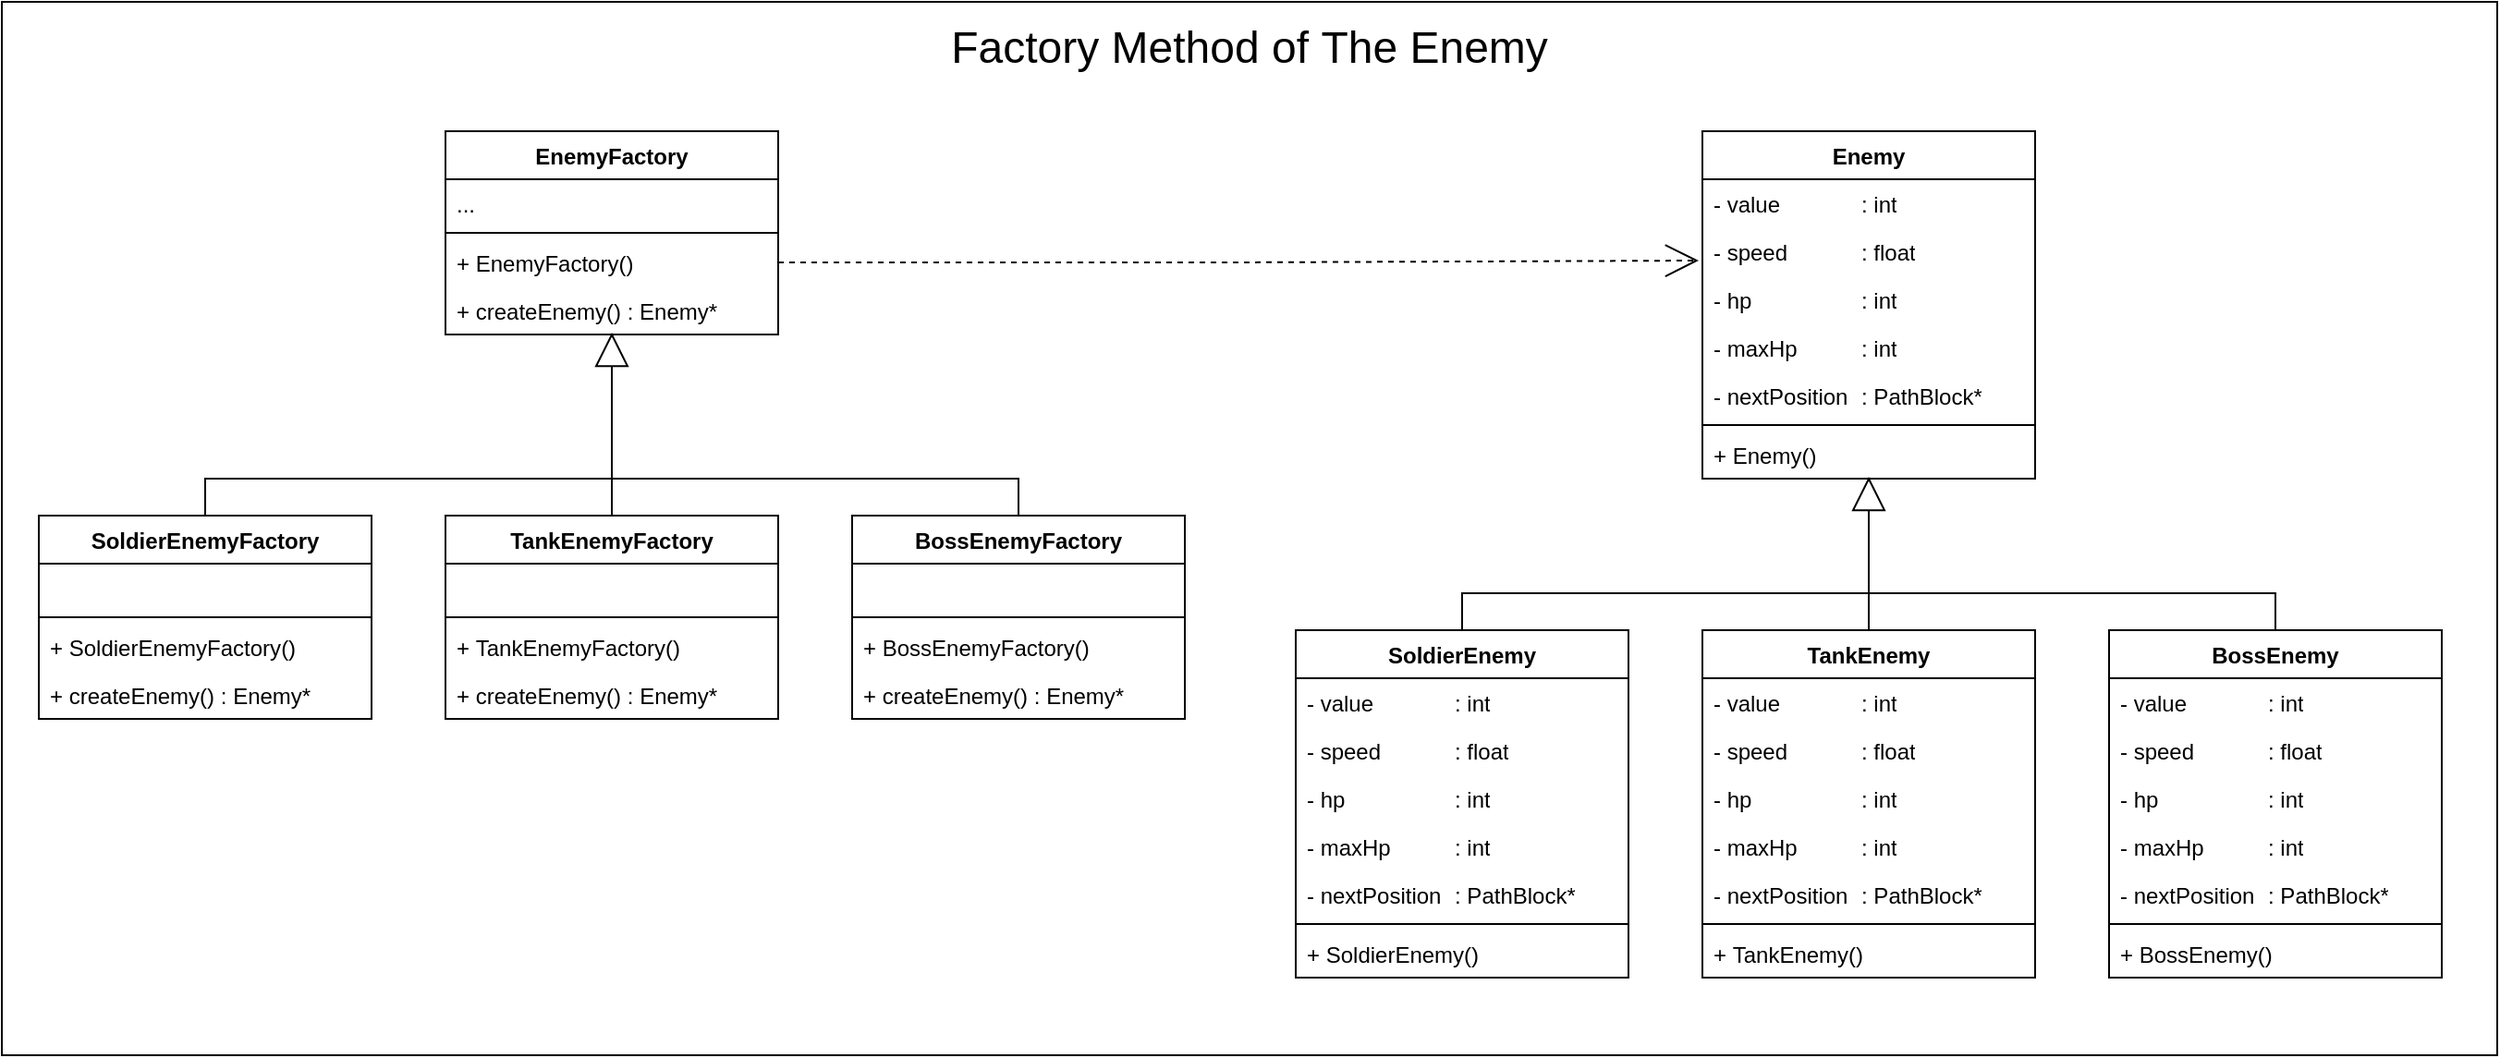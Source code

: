 <mxfile version="26.0.3" pages="7">
  <diagram name="EnemyFactories" id="sxA6jCSWHb6Xb95bpRgg">
    <mxGraphModel dx="1221" dy="772" grid="0" gridSize="10" guides="1" tooltips="1" connect="1" arrows="1" fold="1" page="1" pageScale="1" pageWidth="3300" pageHeight="4681" math="0" shadow="0">
      <root>
        <mxCell id="0" />
        <mxCell id="1" parent="0" />
        <mxCell id="lST96Xqz9Wme77wn3Zgd-4" value="" style="group" parent="1" vertex="1" connectable="0">
          <mxGeometry x="472" y="41" width="1350" height="570" as="geometry" />
        </mxCell>
        <mxCell id="lST96Xqz9Wme77wn3Zgd-2" value="" style="rounded=0;whiteSpace=wrap;html=1;fillStyle=auto;gradientColor=none;" parent="lST96Xqz9Wme77wn3Zgd-4" vertex="1">
          <mxGeometry width="1350" height="570" as="geometry" />
        </mxCell>
        <mxCell id="FYQP1EqifzHEC503zYtt-10" value="&lt;span style=&quot;white-space: pre;&quot;&gt;Enemy&lt;/span&gt;" style="swimlane;fontStyle=1;align=center;verticalAlign=top;childLayout=stackLayout;horizontal=1;startSize=26;horizontalStack=0;resizeParent=1;resizeParentMax=0;resizeLast=0;collapsible=1;marginBottom=0;whiteSpace=wrap;html=1;" parent="lST96Xqz9Wme77wn3Zgd-4" vertex="1">
          <mxGeometry x="920" y="70" width="180" height="188" as="geometry" />
        </mxCell>
        <mxCell id="FYQP1EqifzHEC503zYtt-21" value="- value&lt;span style=&quot;white-space: pre;&quot;&gt;&#x9;&lt;span style=&quot;white-space: pre;&quot;&gt;&#x9;&lt;/span&gt;&lt;/span&gt;: int" style="text;strokeColor=none;fillColor=none;align=left;verticalAlign=top;spacingLeft=4;spacingRight=4;overflow=hidden;rotatable=0;points=[[0,0.5],[1,0.5]];portConstraint=eastwest;whiteSpace=wrap;html=1;" parent="FYQP1EqifzHEC503zYtt-10" vertex="1">
          <mxGeometry y="26" width="180" height="26" as="geometry" />
        </mxCell>
        <mxCell id="FYQP1EqifzHEC503zYtt-22" value="-&amp;nbsp;speed&lt;span style=&quot;white-space: pre;&quot;&gt;&#x9;&lt;span style=&quot;white-space: pre;&quot;&gt;&#x9;&lt;/span&gt;&lt;/span&gt;:&amp;nbsp;float" style="text;strokeColor=none;fillColor=none;align=left;verticalAlign=top;spacingLeft=4;spacingRight=4;overflow=hidden;rotatable=0;points=[[0,0.5],[1,0.5]];portConstraint=eastwest;whiteSpace=wrap;html=1;" parent="FYQP1EqifzHEC503zYtt-10" vertex="1">
          <mxGeometry y="52" width="180" height="26" as="geometry" />
        </mxCell>
        <mxCell id="gE1n4KFUWHBhPOOxlzP7-1" value="-&amp;nbsp;hp&lt;span style=&quot;white-space: pre;&quot;&gt;&#x9;&lt;/span&gt;&lt;span style=&quot;white-space: pre;&quot;&gt;&#x9;&lt;span style=&quot;white-space: pre;&quot;&gt;&#x9;&lt;/span&gt;&lt;/span&gt;:&amp;nbsp;int" style="text;strokeColor=none;fillColor=none;align=left;verticalAlign=top;spacingLeft=4;spacingRight=4;overflow=hidden;rotatable=0;points=[[0,0.5],[1,0.5]];portConstraint=eastwest;whiteSpace=wrap;html=1;" parent="FYQP1EqifzHEC503zYtt-10" vertex="1">
          <mxGeometry y="78" width="180" height="26" as="geometry" />
        </mxCell>
        <mxCell id="gE1n4KFUWHBhPOOxlzP7-2" value="-&amp;nbsp;maxHp&lt;span style=&quot;white-space: pre;&quot;&gt;&#x9;&lt;/span&gt;&lt;span style=&quot;white-space: pre;&quot;&gt;&#x9;&lt;/span&gt;:&amp;nbsp;int" style="text;strokeColor=none;fillColor=none;align=left;verticalAlign=top;spacingLeft=4;spacingRight=4;overflow=hidden;rotatable=0;points=[[0,0.5],[1,0.5]];portConstraint=eastwest;whiteSpace=wrap;html=1;" parent="FYQP1EqifzHEC503zYtt-10" vertex="1">
          <mxGeometry y="104" width="180" height="26" as="geometry" />
        </mxCell>
        <mxCell id="gE1n4KFUWHBhPOOxlzP7-3" value="-&amp;nbsp;nextPosition &lt;span style=&quot;white-space: pre;&quot;&gt;&#x9;&lt;/span&gt;:&amp;nbsp;PathBlock*" style="text;strokeColor=none;fillColor=none;align=left;verticalAlign=top;spacingLeft=4;spacingRight=4;overflow=hidden;rotatable=0;points=[[0,0.5],[1,0.5]];portConstraint=eastwest;whiteSpace=wrap;html=1;" parent="FYQP1EqifzHEC503zYtt-10" vertex="1">
          <mxGeometry y="130" width="180" height="26" as="geometry" />
        </mxCell>
        <mxCell id="FYQP1EqifzHEC503zYtt-12" value="" style="line;strokeWidth=1;fillColor=none;align=left;verticalAlign=middle;spacingTop=-1;spacingLeft=3;spacingRight=3;rotatable=0;labelPosition=right;points=[];portConstraint=eastwest;strokeColor=inherit;" parent="FYQP1EqifzHEC503zYtt-10" vertex="1">
          <mxGeometry y="156" width="180" height="6" as="geometry" />
        </mxCell>
        <mxCell id="FYQP1EqifzHEC503zYtt-13" value="+ &lt;span style=&quot;text-align: center; white-space: pre;&quot;&gt;Enemy&lt;/span&gt;()" style="text;strokeColor=none;fillColor=none;align=left;verticalAlign=top;spacingLeft=4;spacingRight=4;overflow=hidden;rotatable=0;points=[[0,0.5],[1,0.5]];portConstraint=eastwest;whiteSpace=wrap;html=1;" parent="FYQP1EqifzHEC503zYtt-10" vertex="1">
          <mxGeometry y="162" width="180" height="26" as="geometry" />
        </mxCell>
        <mxCell id="gE1n4KFUWHBhPOOxlzP7-34" style="edgeStyle=orthogonalEdgeStyle;rounded=0;orthogonalLoop=1;jettySize=auto;html=1;exitX=0.5;exitY=0;exitDx=0;exitDy=0;endArrow=none;endFill=0;" parent="lST96Xqz9Wme77wn3Zgd-4" source="gE1n4KFUWHBhPOOxlzP7-4" edge="1">
          <mxGeometry relative="1" as="geometry">
            <mxPoint x="1010" y="320" as="targetPoint" />
            <Array as="points">
              <mxPoint x="790" y="320" />
            </Array>
          </mxGeometry>
        </mxCell>
        <mxCell id="gE1n4KFUWHBhPOOxlzP7-4" value="&lt;span style=&quot;white-space: pre;&quot;&gt;SoldierEnemy&lt;/span&gt;" style="swimlane;fontStyle=1;align=center;verticalAlign=top;childLayout=stackLayout;horizontal=1;startSize=26;horizontalStack=0;resizeParent=1;resizeParentMax=0;resizeLast=0;collapsible=1;marginBottom=0;whiteSpace=wrap;html=1;" parent="lST96Xqz9Wme77wn3Zgd-4" vertex="1">
          <mxGeometry x="700" y="340" width="180" height="188" as="geometry" />
        </mxCell>
        <mxCell id="gE1n4KFUWHBhPOOxlzP7-5" value="- value&lt;span style=&quot;white-space: pre;&quot;&gt;&#x9;&lt;span style=&quot;white-space: pre;&quot;&gt;&#x9;&lt;/span&gt;&lt;/span&gt;: int" style="text;strokeColor=none;fillColor=none;align=left;verticalAlign=top;spacingLeft=4;spacingRight=4;overflow=hidden;rotatable=0;points=[[0,0.5],[1,0.5]];portConstraint=eastwest;whiteSpace=wrap;html=1;" parent="gE1n4KFUWHBhPOOxlzP7-4" vertex="1">
          <mxGeometry y="26" width="180" height="26" as="geometry" />
        </mxCell>
        <mxCell id="gE1n4KFUWHBhPOOxlzP7-6" value="-&amp;nbsp;speed&lt;span style=&quot;white-space: pre;&quot;&gt;&#x9;&lt;span style=&quot;white-space: pre;&quot;&gt;&#x9;&lt;/span&gt;&lt;/span&gt;:&amp;nbsp;float" style="text;strokeColor=none;fillColor=none;align=left;verticalAlign=top;spacingLeft=4;spacingRight=4;overflow=hidden;rotatable=0;points=[[0,0.5],[1,0.5]];portConstraint=eastwest;whiteSpace=wrap;html=1;" parent="gE1n4KFUWHBhPOOxlzP7-4" vertex="1">
          <mxGeometry y="52" width="180" height="26" as="geometry" />
        </mxCell>
        <mxCell id="gE1n4KFUWHBhPOOxlzP7-7" value="-&amp;nbsp;hp&lt;span style=&quot;white-space: pre;&quot;&gt;&#x9;&lt;/span&gt;&lt;span style=&quot;white-space: pre;&quot;&gt;&#x9;&lt;span style=&quot;white-space: pre;&quot;&gt;&#x9;&lt;/span&gt;&lt;/span&gt;:&amp;nbsp;int" style="text;strokeColor=none;fillColor=none;align=left;verticalAlign=top;spacingLeft=4;spacingRight=4;overflow=hidden;rotatable=0;points=[[0,0.5],[1,0.5]];portConstraint=eastwest;whiteSpace=wrap;html=1;" parent="gE1n4KFUWHBhPOOxlzP7-4" vertex="1">
          <mxGeometry y="78" width="180" height="26" as="geometry" />
        </mxCell>
        <mxCell id="gE1n4KFUWHBhPOOxlzP7-8" value="-&amp;nbsp;maxHp&lt;span style=&quot;white-space: pre;&quot;&gt;&#x9;&lt;/span&gt;&lt;span style=&quot;white-space: pre;&quot;&gt;&#x9;&lt;/span&gt;:&amp;nbsp;int" style="text;strokeColor=none;fillColor=none;align=left;verticalAlign=top;spacingLeft=4;spacingRight=4;overflow=hidden;rotatable=0;points=[[0,0.5],[1,0.5]];portConstraint=eastwest;whiteSpace=wrap;html=1;" parent="gE1n4KFUWHBhPOOxlzP7-4" vertex="1">
          <mxGeometry y="104" width="180" height="26" as="geometry" />
        </mxCell>
        <mxCell id="gE1n4KFUWHBhPOOxlzP7-9" value="-&amp;nbsp;nextPosition &lt;span style=&quot;white-space: pre;&quot;&gt;&#x9;&lt;/span&gt;:&amp;nbsp;PathBlock*" style="text;strokeColor=none;fillColor=none;align=left;verticalAlign=top;spacingLeft=4;spacingRight=4;overflow=hidden;rotatable=0;points=[[0,0.5],[1,0.5]];portConstraint=eastwest;whiteSpace=wrap;html=1;" parent="gE1n4KFUWHBhPOOxlzP7-4" vertex="1">
          <mxGeometry y="130" width="180" height="26" as="geometry" />
        </mxCell>
        <mxCell id="gE1n4KFUWHBhPOOxlzP7-10" value="" style="line;strokeWidth=1;fillColor=none;align=left;verticalAlign=middle;spacingTop=-1;spacingLeft=3;spacingRight=3;rotatable=0;labelPosition=right;points=[];portConstraint=eastwest;strokeColor=inherit;" parent="gE1n4KFUWHBhPOOxlzP7-4" vertex="1">
          <mxGeometry y="156" width="180" height="6" as="geometry" />
        </mxCell>
        <mxCell id="gE1n4KFUWHBhPOOxlzP7-11" value="+&amp;nbsp;&lt;span style=&quot;text-align: center; white-space: pre;&quot;&gt;SoldierEnemy&lt;/span&gt;()" style="text;strokeColor=none;fillColor=none;align=left;verticalAlign=top;spacingLeft=4;spacingRight=4;overflow=hidden;rotatable=0;points=[[0,0.5],[1,0.5]];portConstraint=eastwest;whiteSpace=wrap;html=1;" parent="gE1n4KFUWHBhPOOxlzP7-4" vertex="1">
          <mxGeometry y="162" width="180" height="26" as="geometry" />
        </mxCell>
        <mxCell id="gE1n4KFUWHBhPOOxlzP7-12" value="&lt;span style=&quot;white-space: pre;&quot;&gt;TankEnemy&lt;/span&gt;" style="swimlane;fontStyle=1;align=center;verticalAlign=top;childLayout=stackLayout;horizontal=1;startSize=26;horizontalStack=0;resizeParent=1;resizeParentMax=0;resizeLast=0;collapsible=1;marginBottom=0;whiteSpace=wrap;html=1;" parent="lST96Xqz9Wme77wn3Zgd-4" vertex="1">
          <mxGeometry x="920" y="340" width="180" height="188" as="geometry" />
        </mxCell>
        <mxCell id="gE1n4KFUWHBhPOOxlzP7-13" value="- value&lt;span style=&quot;white-space: pre;&quot;&gt;&#x9;&lt;span style=&quot;white-space: pre;&quot;&gt;&#x9;&lt;/span&gt;&lt;/span&gt;: int" style="text;strokeColor=none;fillColor=none;align=left;verticalAlign=top;spacingLeft=4;spacingRight=4;overflow=hidden;rotatable=0;points=[[0,0.5],[1,0.5]];portConstraint=eastwest;whiteSpace=wrap;html=1;" parent="gE1n4KFUWHBhPOOxlzP7-12" vertex="1">
          <mxGeometry y="26" width="180" height="26" as="geometry" />
        </mxCell>
        <mxCell id="gE1n4KFUWHBhPOOxlzP7-14" value="-&amp;nbsp;speed&lt;span style=&quot;white-space: pre;&quot;&gt;&#x9;&lt;span style=&quot;white-space: pre;&quot;&gt;&#x9;&lt;/span&gt;&lt;/span&gt;:&amp;nbsp;float" style="text;strokeColor=none;fillColor=none;align=left;verticalAlign=top;spacingLeft=4;spacingRight=4;overflow=hidden;rotatable=0;points=[[0,0.5],[1,0.5]];portConstraint=eastwest;whiteSpace=wrap;html=1;" parent="gE1n4KFUWHBhPOOxlzP7-12" vertex="1">
          <mxGeometry y="52" width="180" height="26" as="geometry" />
        </mxCell>
        <mxCell id="gE1n4KFUWHBhPOOxlzP7-15" value="-&amp;nbsp;hp&lt;span style=&quot;white-space: pre;&quot;&gt;&#x9;&lt;/span&gt;&lt;span style=&quot;white-space: pre;&quot;&gt;&#x9;&lt;span style=&quot;white-space: pre;&quot;&gt;&#x9;&lt;/span&gt;&lt;/span&gt;:&amp;nbsp;int" style="text;strokeColor=none;fillColor=none;align=left;verticalAlign=top;spacingLeft=4;spacingRight=4;overflow=hidden;rotatable=0;points=[[0,0.5],[1,0.5]];portConstraint=eastwest;whiteSpace=wrap;html=1;" parent="gE1n4KFUWHBhPOOxlzP7-12" vertex="1">
          <mxGeometry y="78" width="180" height="26" as="geometry" />
        </mxCell>
        <mxCell id="gE1n4KFUWHBhPOOxlzP7-16" value="-&amp;nbsp;maxHp&lt;span style=&quot;white-space: pre;&quot;&gt;&#x9;&lt;/span&gt;&lt;span style=&quot;white-space: pre;&quot;&gt;&#x9;&lt;/span&gt;:&amp;nbsp;int" style="text;strokeColor=none;fillColor=none;align=left;verticalAlign=top;spacingLeft=4;spacingRight=4;overflow=hidden;rotatable=0;points=[[0,0.5],[1,0.5]];portConstraint=eastwest;whiteSpace=wrap;html=1;" parent="gE1n4KFUWHBhPOOxlzP7-12" vertex="1">
          <mxGeometry y="104" width="180" height="26" as="geometry" />
        </mxCell>
        <mxCell id="gE1n4KFUWHBhPOOxlzP7-17" value="-&amp;nbsp;nextPosition &lt;span style=&quot;white-space: pre;&quot;&gt;&#x9;&lt;/span&gt;:&amp;nbsp;PathBlock*" style="text;strokeColor=none;fillColor=none;align=left;verticalAlign=top;spacingLeft=4;spacingRight=4;overflow=hidden;rotatable=0;points=[[0,0.5],[1,0.5]];portConstraint=eastwest;whiteSpace=wrap;html=1;" parent="gE1n4KFUWHBhPOOxlzP7-12" vertex="1">
          <mxGeometry y="130" width="180" height="26" as="geometry" />
        </mxCell>
        <mxCell id="gE1n4KFUWHBhPOOxlzP7-18" value="" style="line;strokeWidth=1;fillColor=none;align=left;verticalAlign=middle;spacingTop=-1;spacingLeft=3;spacingRight=3;rotatable=0;labelPosition=right;points=[];portConstraint=eastwest;strokeColor=inherit;" parent="gE1n4KFUWHBhPOOxlzP7-12" vertex="1">
          <mxGeometry y="156" width="180" height="6" as="geometry" />
        </mxCell>
        <mxCell id="gE1n4KFUWHBhPOOxlzP7-19" value="+&amp;nbsp;&lt;span style=&quot;text-align: center; white-space: pre;&quot;&gt;TankEnemy&lt;/span&gt;()" style="text;strokeColor=none;fillColor=none;align=left;verticalAlign=top;spacingLeft=4;spacingRight=4;overflow=hidden;rotatable=0;points=[[0,0.5],[1,0.5]];portConstraint=eastwest;whiteSpace=wrap;html=1;" parent="gE1n4KFUWHBhPOOxlzP7-12" vertex="1">
          <mxGeometry y="162" width="180" height="26" as="geometry" />
        </mxCell>
        <mxCell id="gE1n4KFUWHBhPOOxlzP7-35" style="edgeStyle=orthogonalEdgeStyle;rounded=0;orthogonalLoop=1;jettySize=auto;html=1;exitX=0.5;exitY=0;exitDx=0;exitDy=0;endArrow=none;endFill=0;" parent="lST96Xqz9Wme77wn3Zgd-4" source="gE1n4KFUWHBhPOOxlzP7-20" edge="1">
          <mxGeometry relative="1" as="geometry">
            <mxPoint x="1010" y="320" as="targetPoint" />
            <Array as="points">
              <mxPoint x="1230" y="320" />
            </Array>
          </mxGeometry>
        </mxCell>
        <mxCell id="gE1n4KFUWHBhPOOxlzP7-20" value="&lt;span style=&quot;white-space: pre;&quot;&gt;BossEnemy&lt;/span&gt;" style="swimlane;fontStyle=1;align=center;verticalAlign=top;childLayout=stackLayout;horizontal=1;startSize=26;horizontalStack=0;resizeParent=1;resizeParentMax=0;resizeLast=0;collapsible=1;marginBottom=0;whiteSpace=wrap;html=1;" parent="lST96Xqz9Wme77wn3Zgd-4" vertex="1">
          <mxGeometry x="1140" y="340" width="180" height="188" as="geometry" />
        </mxCell>
        <mxCell id="gE1n4KFUWHBhPOOxlzP7-21" value="- value&lt;span style=&quot;white-space: pre;&quot;&gt;&#x9;&lt;span style=&quot;white-space: pre;&quot;&gt;&#x9;&lt;/span&gt;&lt;/span&gt;: int" style="text;strokeColor=none;fillColor=none;align=left;verticalAlign=top;spacingLeft=4;spacingRight=4;overflow=hidden;rotatable=0;points=[[0,0.5],[1,0.5]];portConstraint=eastwest;whiteSpace=wrap;html=1;" parent="gE1n4KFUWHBhPOOxlzP7-20" vertex="1">
          <mxGeometry y="26" width="180" height="26" as="geometry" />
        </mxCell>
        <mxCell id="gE1n4KFUWHBhPOOxlzP7-22" value="-&amp;nbsp;speed&lt;span style=&quot;white-space: pre;&quot;&gt;&#x9;&lt;span style=&quot;white-space: pre;&quot;&gt;&#x9;&lt;/span&gt;&lt;/span&gt;:&amp;nbsp;float" style="text;strokeColor=none;fillColor=none;align=left;verticalAlign=top;spacingLeft=4;spacingRight=4;overflow=hidden;rotatable=0;points=[[0,0.5],[1,0.5]];portConstraint=eastwest;whiteSpace=wrap;html=1;" parent="gE1n4KFUWHBhPOOxlzP7-20" vertex="1">
          <mxGeometry y="52" width="180" height="26" as="geometry" />
        </mxCell>
        <mxCell id="gE1n4KFUWHBhPOOxlzP7-23" value="-&amp;nbsp;hp&lt;span style=&quot;white-space: pre;&quot;&gt;&#x9;&lt;/span&gt;&lt;span style=&quot;white-space: pre;&quot;&gt;&#x9;&lt;span style=&quot;white-space: pre;&quot;&gt;&#x9;&lt;/span&gt;&lt;/span&gt;:&amp;nbsp;int" style="text;strokeColor=none;fillColor=none;align=left;verticalAlign=top;spacingLeft=4;spacingRight=4;overflow=hidden;rotatable=0;points=[[0,0.5],[1,0.5]];portConstraint=eastwest;whiteSpace=wrap;html=1;" parent="gE1n4KFUWHBhPOOxlzP7-20" vertex="1">
          <mxGeometry y="78" width="180" height="26" as="geometry" />
        </mxCell>
        <mxCell id="gE1n4KFUWHBhPOOxlzP7-24" value="-&amp;nbsp;maxHp&lt;span style=&quot;white-space: pre;&quot;&gt;&#x9;&lt;/span&gt;&lt;span style=&quot;white-space: pre;&quot;&gt;&#x9;&lt;/span&gt;:&amp;nbsp;int" style="text;strokeColor=none;fillColor=none;align=left;verticalAlign=top;spacingLeft=4;spacingRight=4;overflow=hidden;rotatable=0;points=[[0,0.5],[1,0.5]];portConstraint=eastwest;whiteSpace=wrap;html=1;" parent="gE1n4KFUWHBhPOOxlzP7-20" vertex="1">
          <mxGeometry y="104" width="180" height="26" as="geometry" />
        </mxCell>
        <mxCell id="gE1n4KFUWHBhPOOxlzP7-25" value="-&amp;nbsp;nextPosition &lt;span style=&quot;white-space: pre;&quot;&gt;&#x9;&lt;/span&gt;:&amp;nbsp;PathBlock*" style="text;strokeColor=none;fillColor=none;align=left;verticalAlign=top;spacingLeft=4;spacingRight=4;overflow=hidden;rotatable=0;points=[[0,0.5],[1,0.5]];portConstraint=eastwest;whiteSpace=wrap;html=1;" parent="gE1n4KFUWHBhPOOxlzP7-20" vertex="1">
          <mxGeometry y="130" width="180" height="26" as="geometry" />
        </mxCell>
        <mxCell id="gE1n4KFUWHBhPOOxlzP7-26" value="" style="line;strokeWidth=1;fillColor=none;align=left;verticalAlign=middle;spacingTop=-1;spacingLeft=3;spacingRight=3;rotatable=0;labelPosition=right;points=[];portConstraint=eastwest;strokeColor=inherit;" parent="gE1n4KFUWHBhPOOxlzP7-20" vertex="1">
          <mxGeometry y="156" width="180" height="6" as="geometry" />
        </mxCell>
        <mxCell id="gE1n4KFUWHBhPOOxlzP7-27" value="+&amp;nbsp;&lt;span style=&quot;text-align: center; white-space: pre;&quot;&gt;BossEnemy&lt;/span&gt;()" style="text;strokeColor=none;fillColor=none;align=left;verticalAlign=top;spacingLeft=4;spacingRight=4;overflow=hidden;rotatable=0;points=[[0,0.5],[1,0.5]];portConstraint=eastwest;whiteSpace=wrap;html=1;" parent="gE1n4KFUWHBhPOOxlzP7-20" vertex="1">
          <mxGeometry y="162" width="180" height="26" as="geometry" />
        </mxCell>
        <mxCell id="gE1n4KFUWHBhPOOxlzP7-31" style="edgeStyle=orthogonalEdgeStyle;rounded=0;orthogonalLoop=1;jettySize=auto;html=1;entryX=0.5;entryY=0.962;entryDx=0;entryDy=0;entryPerimeter=0;endArrow=block;endFill=0;endSize=16;" parent="lST96Xqz9Wme77wn3Zgd-4" source="gE1n4KFUWHBhPOOxlzP7-12" target="FYQP1EqifzHEC503zYtt-13" edge="1">
          <mxGeometry relative="1" as="geometry" />
        </mxCell>
        <mxCell id="gE1n4KFUWHBhPOOxlzP7-36" value="&lt;span style=&quot;white-space: pre;&quot;&gt;EnemyFactory&lt;/span&gt;" style="swimlane;fontStyle=1;align=center;verticalAlign=top;childLayout=stackLayout;horizontal=1;startSize=26;horizontalStack=0;resizeParent=1;resizeParentMax=0;resizeLast=0;collapsible=1;marginBottom=0;whiteSpace=wrap;html=1;" parent="lST96Xqz9Wme77wn3Zgd-4" vertex="1">
          <mxGeometry x="240" y="70" width="180" height="110" as="geometry" />
        </mxCell>
        <mxCell id="gE1n4KFUWHBhPOOxlzP7-37" value="..." style="text;strokeColor=none;fillColor=none;align=left;verticalAlign=top;spacingLeft=4;spacingRight=4;overflow=hidden;rotatable=0;points=[[0,0.5],[1,0.5]];portConstraint=eastwest;whiteSpace=wrap;html=1;" parent="gE1n4KFUWHBhPOOxlzP7-36" vertex="1">
          <mxGeometry y="26" width="180" height="26" as="geometry" />
        </mxCell>
        <mxCell id="gE1n4KFUWHBhPOOxlzP7-42" value="" style="line;strokeWidth=1;fillColor=none;align=left;verticalAlign=middle;spacingTop=-1;spacingLeft=3;spacingRight=3;rotatable=0;labelPosition=right;points=[];portConstraint=eastwest;strokeColor=inherit;" parent="gE1n4KFUWHBhPOOxlzP7-36" vertex="1">
          <mxGeometry y="52" width="180" height="6" as="geometry" />
        </mxCell>
        <mxCell id="gE1n4KFUWHBhPOOxlzP7-71" value="+&amp;nbsp;&lt;span style=&quot;text-align: center; white-space: pre;&quot;&gt;EnemyFactory&lt;/span&gt;()" style="text;strokeColor=none;fillColor=none;align=left;verticalAlign=top;spacingLeft=4;spacingRight=4;overflow=hidden;rotatable=0;points=[[0,0.5],[1,0.5]];portConstraint=eastwest;whiteSpace=wrap;html=1;" parent="gE1n4KFUWHBhPOOxlzP7-36" vertex="1">
          <mxGeometry y="58" width="180" height="26" as="geometry" />
        </mxCell>
        <mxCell id="gE1n4KFUWHBhPOOxlzP7-43" value="&lt;div style=&quot;text-align: center;&quot;&gt;&lt;span style=&quot;background-color: initial;&quot;&gt;+ &lt;/span&gt;&lt;span style=&quot;background-color: initial; white-space: pre;&quot;&gt;createEnemy&lt;/span&gt;&lt;span style=&quot;background-color: initial;&quot;&gt;() :&amp;nbsp;&lt;/span&gt;&lt;span style=&quot;background-color: initial; text-align: left;&quot;&gt;Enemy*&lt;/span&gt;&lt;span style=&quot;background-color: initial;&quot;&gt;&amp;nbsp;&lt;/span&gt;&lt;/div&gt;" style="text;strokeColor=none;fillColor=none;align=left;verticalAlign=top;spacingLeft=4;spacingRight=4;overflow=hidden;rotatable=0;points=[[0,0.5],[1,0.5]];portConstraint=eastwest;whiteSpace=wrap;html=1;" parent="gE1n4KFUWHBhPOOxlzP7-36" vertex="1">
          <mxGeometry y="84" width="180" height="26" as="geometry" />
        </mxCell>
        <mxCell id="gE1n4KFUWHBhPOOxlzP7-44" style="edgeStyle=orthogonalEdgeStyle;rounded=0;orthogonalLoop=1;jettySize=auto;html=1;exitX=0.5;exitY=0;exitDx=0;exitDy=0;endArrow=none;endFill=0;" parent="lST96Xqz9Wme77wn3Zgd-4" source="gE1n4KFUWHBhPOOxlzP7-45" edge="1">
          <mxGeometry relative="1" as="geometry">
            <mxPoint x="330" y="258" as="targetPoint" />
            <Array as="points">
              <mxPoint x="110" y="258" />
            </Array>
          </mxGeometry>
        </mxCell>
        <mxCell id="gE1n4KFUWHBhPOOxlzP7-45" value="&lt;span style=&quot;white-space: pre;&quot;&gt;SoldierEnemyFactory&lt;/span&gt;" style="swimlane;fontStyle=1;align=center;verticalAlign=top;childLayout=stackLayout;horizontal=1;startSize=26;horizontalStack=0;resizeParent=1;resizeParentMax=0;resizeLast=0;collapsible=1;marginBottom=0;whiteSpace=wrap;html=1;" parent="lST96Xqz9Wme77wn3Zgd-4" vertex="1">
          <mxGeometry x="20" y="278" width="180" height="110" as="geometry" />
        </mxCell>
        <mxCell id="gE1n4KFUWHBhPOOxlzP7-50" value="&amp;nbsp;" style="text;strokeColor=none;fillColor=none;align=left;verticalAlign=top;spacingLeft=4;spacingRight=4;overflow=hidden;rotatable=0;points=[[0,0.5],[1,0.5]];portConstraint=eastwest;whiteSpace=wrap;html=1;" parent="gE1n4KFUWHBhPOOxlzP7-45" vertex="1">
          <mxGeometry y="26" width="180" height="26" as="geometry" />
        </mxCell>
        <mxCell id="gE1n4KFUWHBhPOOxlzP7-51" value="" style="line;strokeWidth=1;fillColor=none;align=left;verticalAlign=middle;spacingTop=-1;spacingLeft=3;spacingRight=3;rotatable=0;labelPosition=right;points=[];portConstraint=eastwest;strokeColor=inherit;" parent="gE1n4KFUWHBhPOOxlzP7-45" vertex="1">
          <mxGeometry y="52" width="180" height="6" as="geometry" />
        </mxCell>
        <mxCell id="gE1n4KFUWHBhPOOxlzP7-52" value="+&amp;nbsp;&lt;span style=&quot;text-align: center; white-space: pre;&quot;&gt;SoldierEnemyFactory&lt;/span&gt;()" style="text;strokeColor=none;fillColor=none;align=left;verticalAlign=top;spacingLeft=4;spacingRight=4;overflow=hidden;rotatable=0;points=[[0,0.5],[1,0.5]];portConstraint=eastwest;whiteSpace=wrap;html=1;" parent="gE1n4KFUWHBhPOOxlzP7-45" vertex="1">
          <mxGeometry y="58" width="180" height="26" as="geometry" />
        </mxCell>
        <mxCell id="gE1n4KFUWHBhPOOxlzP7-72" value="+&amp;nbsp;&lt;span style=&quot;text-align: center; white-space: pre;&quot;&gt;createEnemy&lt;/span&gt;()&lt;span style=&quot;text-align: center; background-color: initial;&quot;&gt;&amp;nbsp;:&amp;nbsp;&lt;/span&gt;Enemy&lt;span style=&quot;background-color: initial;&quot;&gt;*&lt;/span&gt;" style="text;strokeColor=none;fillColor=none;align=left;verticalAlign=top;spacingLeft=4;spacingRight=4;overflow=hidden;rotatable=0;points=[[0,0.5],[1,0.5]];portConstraint=eastwest;whiteSpace=wrap;html=1;" parent="gE1n4KFUWHBhPOOxlzP7-45" vertex="1">
          <mxGeometry y="84" width="180" height="26" as="geometry" />
        </mxCell>
        <mxCell id="gE1n4KFUWHBhPOOxlzP7-53" value="&lt;span style=&quot;white-space: pre;&quot;&gt;TankEnemyFactory&lt;/span&gt;" style="swimlane;fontStyle=1;align=center;verticalAlign=top;childLayout=stackLayout;horizontal=1;startSize=26;horizontalStack=0;resizeParent=1;resizeParentMax=0;resizeLast=0;collapsible=1;marginBottom=0;whiteSpace=wrap;html=1;" parent="lST96Xqz9Wme77wn3Zgd-4" vertex="1">
          <mxGeometry x="240" y="278" width="180" height="110" as="geometry" />
        </mxCell>
        <mxCell id="gE1n4KFUWHBhPOOxlzP7-58" value="&amp;nbsp;" style="text;strokeColor=none;fillColor=none;align=left;verticalAlign=top;spacingLeft=4;spacingRight=4;overflow=hidden;rotatable=0;points=[[0,0.5],[1,0.5]];portConstraint=eastwest;whiteSpace=wrap;html=1;" parent="gE1n4KFUWHBhPOOxlzP7-53" vertex="1">
          <mxGeometry y="26" width="180" height="26" as="geometry" />
        </mxCell>
        <mxCell id="gE1n4KFUWHBhPOOxlzP7-59" value="" style="line;strokeWidth=1;fillColor=none;align=left;verticalAlign=middle;spacingTop=-1;spacingLeft=3;spacingRight=3;rotatable=0;labelPosition=right;points=[];portConstraint=eastwest;strokeColor=inherit;" parent="gE1n4KFUWHBhPOOxlzP7-53" vertex="1">
          <mxGeometry y="52" width="180" height="6" as="geometry" />
        </mxCell>
        <mxCell id="gE1n4KFUWHBhPOOxlzP7-60" value="+&amp;nbsp;&lt;span style=&quot;text-align: center; white-space: pre;&quot;&gt;TankEnemyFactory&lt;/span&gt;()" style="text;strokeColor=none;fillColor=none;align=left;verticalAlign=top;spacingLeft=4;spacingRight=4;overflow=hidden;rotatable=0;points=[[0,0.5],[1,0.5]];portConstraint=eastwest;whiteSpace=wrap;html=1;" parent="gE1n4KFUWHBhPOOxlzP7-53" vertex="1">
          <mxGeometry y="58" width="180" height="26" as="geometry" />
        </mxCell>
        <mxCell id="gE1n4KFUWHBhPOOxlzP7-73" value="+&amp;nbsp;&lt;span style=&quot;text-align: center; white-space: pre;&quot;&gt;createEnemy&lt;/span&gt;()&lt;span style=&quot;text-align: center; background-color: initial;&quot;&gt;&amp;nbsp;:&amp;nbsp;&lt;/span&gt;Enemy&lt;span style=&quot;background-color: initial;&quot;&gt;*&lt;/span&gt;" style="text;strokeColor=none;fillColor=none;align=left;verticalAlign=top;spacingLeft=4;spacingRight=4;overflow=hidden;rotatable=0;points=[[0,0.5],[1,0.5]];portConstraint=eastwest;whiteSpace=wrap;html=1;" parent="gE1n4KFUWHBhPOOxlzP7-53" vertex="1">
          <mxGeometry y="84" width="180" height="26" as="geometry" />
        </mxCell>
        <mxCell id="gE1n4KFUWHBhPOOxlzP7-61" style="edgeStyle=orthogonalEdgeStyle;rounded=0;orthogonalLoop=1;jettySize=auto;html=1;exitX=0.5;exitY=0;exitDx=0;exitDy=0;endArrow=none;endFill=0;" parent="lST96Xqz9Wme77wn3Zgd-4" source="gE1n4KFUWHBhPOOxlzP7-62" edge="1">
          <mxGeometry relative="1" as="geometry">
            <mxPoint x="330" y="258" as="targetPoint" />
            <Array as="points">
              <mxPoint x="550" y="258" />
            </Array>
          </mxGeometry>
        </mxCell>
        <mxCell id="gE1n4KFUWHBhPOOxlzP7-62" value="&lt;span style=&quot;white-space: pre;&quot;&gt;BossEnemyFactory&lt;/span&gt;" style="swimlane;fontStyle=1;align=center;verticalAlign=top;childLayout=stackLayout;horizontal=1;startSize=26;horizontalStack=0;resizeParent=1;resizeParentMax=0;resizeLast=0;collapsible=1;marginBottom=0;whiteSpace=wrap;html=1;" parent="lST96Xqz9Wme77wn3Zgd-4" vertex="1">
          <mxGeometry x="460" y="278" width="180" height="110" as="geometry" />
        </mxCell>
        <mxCell id="gE1n4KFUWHBhPOOxlzP7-63" value="&amp;nbsp;" style="text;strokeColor=none;fillColor=none;align=left;verticalAlign=top;spacingLeft=4;spacingRight=4;overflow=hidden;rotatable=0;points=[[0,0.5],[1,0.5]];portConstraint=eastwest;whiteSpace=wrap;html=1;" parent="gE1n4KFUWHBhPOOxlzP7-62" vertex="1">
          <mxGeometry y="26" width="180" height="26" as="geometry" />
        </mxCell>
        <mxCell id="gE1n4KFUWHBhPOOxlzP7-68" value="" style="line;strokeWidth=1;fillColor=none;align=left;verticalAlign=middle;spacingTop=-1;spacingLeft=3;spacingRight=3;rotatable=0;labelPosition=right;points=[];portConstraint=eastwest;strokeColor=inherit;" parent="gE1n4KFUWHBhPOOxlzP7-62" vertex="1">
          <mxGeometry y="52" width="180" height="6" as="geometry" />
        </mxCell>
        <mxCell id="gE1n4KFUWHBhPOOxlzP7-69" value="+&amp;nbsp;&lt;span style=&quot;text-align: center; white-space: pre;&quot;&gt;BossEnemyFactory&lt;/span&gt;()" style="text;strokeColor=none;fillColor=none;align=left;verticalAlign=top;spacingLeft=4;spacingRight=4;overflow=hidden;rotatable=0;points=[[0,0.5],[1,0.5]];portConstraint=eastwest;whiteSpace=wrap;html=1;" parent="gE1n4KFUWHBhPOOxlzP7-62" vertex="1">
          <mxGeometry y="58" width="180" height="26" as="geometry" />
        </mxCell>
        <mxCell id="gE1n4KFUWHBhPOOxlzP7-74" value="+&amp;nbsp;&lt;span style=&quot;text-align: center; white-space: pre;&quot;&gt;createEnemy&lt;/span&gt;()&lt;span style=&quot;text-align: center; background-color: initial;&quot;&gt;&amp;nbsp;:&amp;nbsp;&lt;/span&gt;Enemy&lt;span style=&quot;background-color: initial;&quot;&gt;*&lt;/span&gt;" style="text;strokeColor=none;fillColor=none;align=left;verticalAlign=top;spacingLeft=4;spacingRight=4;overflow=hidden;rotatable=0;points=[[0,0.5],[1,0.5]];portConstraint=eastwest;whiteSpace=wrap;html=1;" parent="gE1n4KFUWHBhPOOxlzP7-62" vertex="1">
          <mxGeometry y="84" width="180" height="26" as="geometry" />
        </mxCell>
        <mxCell id="gE1n4KFUWHBhPOOxlzP7-70" style="edgeStyle=orthogonalEdgeStyle;rounded=0;orthogonalLoop=1;jettySize=auto;html=1;entryX=0.5;entryY=0.962;entryDx=0;entryDy=0;entryPerimeter=0;endArrow=block;endFill=0;endSize=16;" parent="lST96Xqz9Wme77wn3Zgd-4" source="gE1n4KFUWHBhPOOxlzP7-53" target="gE1n4KFUWHBhPOOxlzP7-43" edge="1">
          <mxGeometry relative="1" as="geometry" />
        </mxCell>
        <mxCell id="gE1n4KFUWHBhPOOxlzP7-75" style="edgeStyle=orthogonalEdgeStyle;rounded=0;orthogonalLoop=1;jettySize=auto;html=1;exitX=1;exitY=0.5;exitDx=0;exitDy=0;dashed=1;endArrow=open;endFill=0;endSize=16;" parent="lST96Xqz9Wme77wn3Zgd-4" source="gE1n4KFUWHBhPOOxlzP7-71" edge="1">
          <mxGeometry relative="1" as="geometry">
            <mxPoint x="918" y="140" as="targetPoint" />
          </mxGeometry>
        </mxCell>
        <mxCell id="lST96Xqz9Wme77wn3Zgd-3" value="&lt;font style=&quot;font-size: 24px;&quot;&gt;Factory Method of&amp;nbsp;&lt;/font&gt;&lt;span style=&quot;font-size: 24px;&quot;&gt;The Enemy&lt;/span&gt;" style="text;html=1;align=center;verticalAlign=middle;whiteSpace=wrap;rounded=0;" parent="lST96Xqz9Wme77wn3Zgd-4" vertex="1">
          <mxGeometry x="498" y="10" width="354" height="30" as="geometry" />
        </mxCell>
      </root>
    </mxGraphModel>
  </diagram>
  <diagram id="sU1jhWAF1-AFzQ8g3SmL" name="Singleton">
    <mxGraphModel dx="1436" dy="908" grid="0" gridSize="10" guides="1" tooltips="1" connect="1" arrows="1" fold="1" page="1" pageScale="1" pageWidth="3300" pageHeight="4681" math="0" shadow="0">
      <root>
        <mxCell id="0" />
        <mxCell id="1" parent="0" />
        <mxCell id="Kn-XnImtYtYYonoJP-bM-1" value="" style="rounded=0;whiteSpace=wrap;html=1;" vertex="1" parent="1">
          <mxGeometry x="570" y="160" width="1070" height="450" as="geometry" />
        </mxCell>
        <mxCell id="pb-m9U3WCye1SaHouCy_-1" value="&lt;span style=&quot;white-space: pre;&quot;&gt;Enemy&lt;/span&gt;" style="swimlane;fontStyle=1;align=center;verticalAlign=top;childLayout=stackLayout;horizontal=1;startSize=26;horizontalStack=0;resizeParent=1;resizeParentMax=0;resizeLast=0;collapsible=1;marginBottom=0;whiteSpace=wrap;html=1;" vertex="1" parent="1">
          <mxGeometry x="1407" y="234" width="180" height="214" as="geometry" />
        </mxCell>
        <mxCell id="pb-m9U3WCye1SaHouCy_-2" value="- value&lt;span style=&quot;white-space: pre;&quot;&gt;&#x9;&lt;span style=&quot;white-space: pre;&quot;&gt;&#x9;&lt;/span&gt;&lt;/span&gt;: int" style="text;strokeColor=none;fillColor=none;align=left;verticalAlign=top;spacingLeft=4;spacingRight=4;overflow=hidden;rotatable=0;points=[[0,0.5],[1,0.5]];portConstraint=eastwest;whiteSpace=wrap;html=1;" vertex="1" parent="pb-m9U3WCye1SaHouCy_-1">
          <mxGeometry y="26" width="180" height="26" as="geometry" />
        </mxCell>
        <mxCell id="pb-m9U3WCye1SaHouCy_-3" value="-&amp;nbsp;speed&lt;span style=&quot;white-space: pre;&quot;&gt;&#x9;&lt;span style=&quot;white-space: pre;&quot;&gt;&#x9;&lt;/span&gt;&lt;/span&gt;:&amp;nbsp;float" style="text;strokeColor=none;fillColor=none;align=left;verticalAlign=top;spacingLeft=4;spacingRight=4;overflow=hidden;rotatable=0;points=[[0,0.5],[1,0.5]];portConstraint=eastwest;whiteSpace=wrap;html=1;" vertex="1" parent="pb-m9U3WCye1SaHouCy_-1">
          <mxGeometry y="52" width="180" height="26" as="geometry" />
        </mxCell>
        <mxCell id="pb-m9U3WCye1SaHouCy_-4" value="-&amp;nbsp;hp&lt;span style=&quot;white-space: pre;&quot;&gt;&#x9;&lt;/span&gt;&lt;span style=&quot;white-space: pre;&quot;&gt;&#x9;&lt;span style=&quot;white-space: pre;&quot;&gt;&#x9;&lt;/span&gt;&lt;/span&gt;:&amp;nbsp;int" style="text;strokeColor=none;fillColor=none;align=left;verticalAlign=top;spacingLeft=4;spacingRight=4;overflow=hidden;rotatable=0;points=[[0,0.5],[1,0.5]];portConstraint=eastwest;whiteSpace=wrap;html=1;" vertex="1" parent="pb-m9U3WCye1SaHouCy_-1">
          <mxGeometry y="78" width="180" height="26" as="geometry" />
        </mxCell>
        <mxCell id="pb-m9U3WCye1SaHouCy_-5" value="-&amp;nbsp;maxHp&lt;span style=&quot;white-space: pre;&quot;&gt;&#x9;&lt;/span&gt;&lt;span style=&quot;white-space: pre;&quot;&gt;&#x9;&lt;/span&gt;:&amp;nbsp;int" style="text;strokeColor=none;fillColor=none;align=left;verticalAlign=top;spacingLeft=4;spacingRight=4;overflow=hidden;rotatable=0;points=[[0,0.5],[1,0.5]];portConstraint=eastwest;whiteSpace=wrap;html=1;" vertex="1" parent="pb-m9U3WCye1SaHouCy_-1">
          <mxGeometry y="104" width="180" height="26" as="geometry" />
        </mxCell>
        <mxCell id="pb-m9U3WCye1SaHouCy_-6" value="-&amp;nbsp;nextPosition &lt;span style=&quot;white-space: pre;&quot;&gt;&#x9;&lt;/span&gt;:&amp;nbsp;PathBlock*" style="text;strokeColor=none;fillColor=none;align=left;verticalAlign=top;spacingLeft=4;spacingRight=4;overflow=hidden;rotatable=0;points=[[0,0.5],[1,0.5]];portConstraint=eastwest;whiteSpace=wrap;html=1;" vertex="1" parent="pb-m9U3WCye1SaHouCy_-1">
          <mxGeometry y="130" width="180" height="26" as="geometry" />
        </mxCell>
        <mxCell id="pb-m9U3WCye1SaHouCy_-7" value="" style="line;strokeWidth=1;fillColor=none;align=left;verticalAlign=middle;spacingTop=-1;spacingLeft=3;spacingRight=3;rotatable=0;labelPosition=right;points=[];portConstraint=eastwest;strokeColor=inherit;" vertex="1" parent="pb-m9U3WCye1SaHouCy_-1">
          <mxGeometry y="156" width="180" height="6" as="geometry" />
        </mxCell>
        <mxCell id="pb-m9U3WCye1SaHouCy_-8" value="+ &lt;span style=&quot;text-align: center; white-space: pre;&quot;&gt;Enemy&lt;/span&gt;()" style="text;strokeColor=none;fillColor=none;align=left;verticalAlign=top;spacingLeft=4;spacingRight=4;overflow=hidden;rotatable=0;points=[[0,0.5],[1,0.5]];portConstraint=eastwest;whiteSpace=wrap;html=1;" vertex="1" parent="pb-m9U3WCye1SaHouCy_-1">
          <mxGeometry y="162" width="180" height="26" as="geometry" />
        </mxCell>
        <mxCell id="pb-m9U3WCye1SaHouCy_-9" value="+ onEnter()" style="text;strokeColor=none;fillColor=none;align=left;verticalAlign=top;spacingLeft=4;spacingRight=4;overflow=hidden;rotatable=0;points=[[0,0.5],[1,0.5]];portConstraint=eastwest;whiteSpace=wrap;html=1;" vertex="1" parent="pb-m9U3WCye1SaHouCy_-1">
          <mxGeometry y="188" width="180" height="26" as="geometry" />
        </mxCell>
        <mxCell id="pb-m9U3WCye1SaHouCy_-10" value="&lt;span style=&quot;white-space: pre;&quot;&gt;IEnemyObserver&lt;/span&gt;" style="swimlane;fontStyle=1;align=center;verticalAlign=top;childLayout=stackLayout;horizontal=1;startSize=26;horizontalStack=0;resizeParent=1;resizeParentMax=0;resizeLast=0;collapsible=1;marginBottom=0;whiteSpace=wrap;html=1;" vertex="1" parent="1">
          <mxGeometry x="590" y="300" width="190" height="84" as="geometry" />
        </mxCell>
        <mxCell id="pb-m9U3WCye1SaHouCy_-11" value="... ..." style="text;strokeColor=none;fillColor=none;align=left;verticalAlign=top;spacingLeft=4;spacingRight=4;overflow=hidden;rotatable=0;points=[[0,0.5],[1,0.5]];portConstraint=eastwest;whiteSpace=wrap;html=1;" vertex="1" parent="pb-m9U3WCye1SaHouCy_-10">
          <mxGeometry y="26" width="190" height="26" as="geometry" />
        </mxCell>
        <mxCell id="pb-m9U3WCye1SaHouCy_-12" value="" style="line;strokeWidth=1;fillColor=none;align=left;verticalAlign=middle;spacingTop=-1;spacingLeft=3;spacingRight=3;rotatable=0;labelPosition=right;points=[];portConstraint=eastwest;strokeColor=inherit;" vertex="1" parent="pb-m9U3WCye1SaHouCy_-10">
          <mxGeometry y="52" width="190" height="6" as="geometry" />
        </mxCell>
        <mxCell id="pb-m9U3WCye1SaHouCy_-13" value="+ updateEnemyList()" style="text;strokeColor=none;fillColor=none;align=left;verticalAlign=top;spacingLeft=4;spacingRight=4;overflow=hidden;rotatable=0;points=[[0,0.5],[1,0.5]];portConstraint=eastwest;whiteSpace=wrap;html=1;" vertex="1" parent="pb-m9U3WCye1SaHouCy_-10">
          <mxGeometry y="58" width="190" height="26" as="geometry" />
        </mxCell>
        <mxCell id="pb-m9U3WCye1SaHouCy_-14" value="&lt;span style=&quot;white-space: pre;&quot;&gt;EnemyNotifyManager&lt;/span&gt;" style="swimlane;fontStyle=1;align=center;verticalAlign=top;childLayout=stackLayout;horizontal=1;startSize=26;horizontalStack=0;resizeParent=1;resizeParentMax=0;resizeLast=0;collapsible=1;marginBottom=0;whiteSpace=wrap;html=1;" vertex="1" parent="1">
          <mxGeometry x="995" y="233" width="240" height="216" as="geometry" />
        </mxCell>
        <mxCell id="pb-m9U3WCye1SaHouCy_-15" value="+ instance&amp;nbsp; :&amp;nbsp;EnemyNotifyManager*" style="text;strokeColor=none;fillColor=none;align=left;verticalAlign=top;spacingLeft=4;spacingRight=4;overflow=hidden;rotatable=0;points=[[0,0.5],[1,0.5]];portConstraint=eastwest;whiteSpace=wrap;html=1;" vertex="1" parent="pb-m9U3WCye1SaHouCy_-14">
          <mxGeometry y="26" width="240" height="26" as="geometry" />
        </mxCell>
        <mxCell id="pb-m9U3WCye1SaHouCy_-16" value="+ observers:&amp;nbsp;vector&amp;lt;IEnemyObserver*&amp;gt;*" style="text;strokeColor=none;fillColor=none;align=left;verticalAlign=top;spacingLeft=4;spacingRight=4;overflow=hidden;rotatable=0;points=[[0,0.5],[1,0.5]];portConstraint=eastwest;whiteSpace=wrap;html=1;" vertex="1" parent="pb-m9U3WCye1SaHouCy_-14">
          <mxGeometry y="52" width="240" height="26" as="geometry" />
        </mxCell>
        <mxCell id="pb-m9U3WCye1SaHouCy_-17" value="" style="line;strokeWidth=1;fillColor=none;align=left;verticalAlign=middle;spacingTop=-1;spacingLeft=3;spacingRight=3;rotatable=0;labelPosition=right;points=[];portConstraint=eastwest;strokeColor=inherit;" vertex="1" parent="pb-m9U3WCye1SaHouCy_-14">
          <mxGeometry y="78" width="240" height="6" as="geometry" />
        </mxCell>
        <mxCell id="pb-m9U3WCye1SaHouCy_-18" value="-&amp;nbsp;EnemyNotifyManager()&amp;nbsp;" style="text;strokeColor=none;fillColor=none;align=left;verticalAlign=top;spacingLeft=4;spacingRight=4;overflow=hidden;rotatable=0;points=[[0,0.5],[1,0.5]];portConstraint=eastwest;whiteSpace=wrap;html=1;" vertex="1" parent="pb-m9U3WCye1SaHouCy_-14">
          <mxGeometry y="84" width="240" height="26" as="geometry" />
        </mxCell>
        <mxCell id="pb-m9U3WCye1SaHouCy_-19" value="-&amp;nbsp;EnemyNotifyManager(const EnemyNotifyManager&amp;amp;) = delete;&amp;nbsp;" style="text;strokeColor=none;fillColor=none;align=left;verticalAlign=top;spacingLeft=4;spacingRight=4;overflow=hidden;rotatable=0;points=[[0,0.5],[1,0.5]];portConstraint=eastwest;whiteSpace=wrap;html=1;" vertex="1" parent="pb-m9U3WCye1SaHouCy_-14">
          <mxGeometry y="110" width="240" height="40" as="geometry" />
        </mxCell>
        <mxCell id="pb-m9U3WCye1SaHouCy_-20" value="- EnemyNotifyManager(const EnemyNotifyManager&amp;amp;) = delete;&amp;nbsp;" style="text;strokeColor=none;fillColor=none;align=left;verticalAlign=top;spacingLeft=4;spacingRight=4;overflow=hidden;rotatable=0;points=[[0,0.5],[1,0.5]];portConstraint=eastwest;whiteSpace=wrap;html=1;" vertex="1" parent="pb-m9U3WCye1SaHouCy_-14">
          <mxGeometry y="150" width="240" height="40" as="geometry" />
        </mxCell>
        <mxCell id="8627K-yn75j5qEIX_Lr8-3" value="+ getInstance()&amp;nbsp;" style="text;strokeColor=none;fillColor=none;align=left;verticalAlign=top;spacingLeft=4;spacingRight=4;overflow=hidden;rotatable=0;points=[[0,0.5],[1,0.5]];portConstraint=eastwest;whiteSpace=wrap;html=1;" vertex="1" parent="pb-m9U3WCye1SaHouCy_-14">
          <mxGeometry y="190" width="240" height="26" as="geometry" />
        </mxCell>
        <mxCell id="pb-m9U3WCye1SaHouCy_-22" value="" style="endArrow=none;html=1;rounded=0;startArrow=open;startFill=0;endSize=6;startSize=16;" edge="1" parent="1" source="pb-m9U3WCye1SaHouCy_-10" target="pb-m9U3WCye1SaHouCy_-14">
          <mxGeometry width="50" height="50" relative="1" as="geometry">
            <mxPoint x="955" y="305" as="sourcePoint" />
            <mxPoint x="1005" y="255" as="targetPoint" />
          </mxGeometry>
        </mxCell>
        <mxCell id="pb-m9U3WCye1SaHouCy_-23" value="" style="endArrow=none;html=1;rounded=0;edgeStyle=elbowEdgeStyle;endFill=0;startArrow=open;startFill=0;startSize=16;" edge="1" parent="1" source="pb-m9U3WCye1SaHouCy_-1" target="pb-m9U3WCye1SaHouCy_-14">
          <mxGeometry width="50" height="50" relative="1" as="geometry">
            <mxPoint x="1035" y="455" as="sourcePoint" />
            <mxPoint x="1085" y="405" as="targetPoint" />
          </mxGeometry>
        </mxCell>
        <mxCell id="S9ujAWgPMByWWfgqy1oV-1" value="&lt;font style=&quot;font-size: 24px;&quot;&gt;Singleton of&amp;nbsp;&lt;/font&gt;&lt;span style=&quot;font-size: 24px;&quot;&gt;EnemyNotifyManager&lt;/span&gt;" style="text;html=1;align=center;verticalAlign=middle;whiteSpace=wrap;rounded=0;" vertex="1" parent="1">
          <mxGeometry x="925" y="170" width="380" height="30" as="geometry" />
        </mxCell>
        <UserObject label="&lt;font style=&quot;color: rgb(0, 204, 102);&quot;&gt;// Private constructor to prevent external instantiation&lt;/font&gt;&lt;div&gt;&lt;font style=&quot;color: rgb(0, 204, 102);&quot;&gt;// Disable copy constructor&lt;/font&gt;&lt;/div&gt;&lt;div&gt;&lt;font style=&quot;color: rgb(0, 204, 102);&quot;&gt;// Disable assignment operator&lt;/font&gt;&lt;/div&gt;&lt;div&gt;&lt;font style=&quot;color: rgb(0, 204, 102);&quot;&gt;// Public static method to provide access to the Singleton instance&lt;/font&gt;&lt;/div&gt;" link="cocos2d::Texture2D* texture = nullptr;&#xa;&#xa;&#xa;if (textureCache.find(filename) == textureCache.end()) &#xa;{&#xa;    // If the texture is not in the cache, load it from file and cache it&#xa;    texture = cocos2d::Director::getInstance()-&gt;getTextureCache()-&gt;addImage(filename);&#xa;    if (!texture) {&#xa;        CCLOG(&quot;Failed to load texture: %s&quot;, filename.c_str());&#xa;        return nullptr;&#xa;    }&#xa;    // Store the loaded texture in the cache&#xa;    textureCache[filename] = texture;&#xa;}&#xa;else &#xa;{&#xa;    // If the texture is already cached, retrieve it from the cache&#xa;    texture = textureCache[filename];&#xa;}&#xa;return texture;" id="8627K-yn75j5qEIX_Lr8-1">
          <mxCell style="rounded=0;whiteSpace=wrap;html=1;align=left;fontSize=12;" vertex="1" parent="1">
            <mxGeometry x="905" y="510" width="420" height="80" as="geometry" />
          </mxCell>
        </UserObject>
        <mxCell id="8627K-yn75j5qEIX_Lr8-2" value="" style="endArrow=none;html=1;rounded=0;" edge="1" parent="1" source="8627K-yn75j5qEIX_Lr8-1" target="pb-m9U3WCye1SaHouCy_-14">
          <mxGeometry width="50" height="50" relative="1" as="geometry">
            <mxPoint x="1200" y="430" as="sourcePoint" />
            <mxPoint x="1250" y="380" as="targetPoint" />
          </mxGeometry>
        </mxCell>
      </root>
    </mxGraphModel>
  </diagram>
  <diagram id="6HsFmjP-TYbSHiyymjv4" name="BulletFlyweight">
    <mxGraphModel dx="2442" dy="1544" grid="0" gridSize="10" guides="1" tooltips="1" connect="1" arrows="1" fold="1" page="1" pageScale="1" pageWidth="3300" pageHeight="4681" math="0" shadow="0">
      <root>
        <mxCell id="0" />
        <mxCell id="1" parent="0" />
        <mxCell id="fuzyHpaVGxe-JMN05eDa-58" value="" style="rounded=0;whiteSpace=wrap;html=1;fillStyle=auto;gradientColor=none;" parent="1" vertex="1">
          <mxGeometry x="1970" y="490" width="790" height="400" as="geometry" />
        </mxCell>
        <mxCell id="KluvHGU_58nsT4J_pq92-2" value="" style="rounded=0;whiteSpace=wrap;html=1;fillStyle=auto;gradientColor=none;" parent="1" vertex="1">
          <mxGeometry x="740" y="364" width="1090" height="656" as="geometry" />
        </mxCell>
        <mxCell id="KluvHGU_58nsT4J_pq92-62" value="&lt;font style=&quot;font-size: 24px;&quot;&gt;Flyweight of Bullet Texture&lt;/font&gt;" style="text;html=1;align=center;verticalAlign=middle;whiteSpace=wrap;rounded=0;" parent="1" vertex="1">
          <mxGeometry x="1140" y="374" width="300" height="30" as="geometry" />
        </mxCell>
        <mxCell id="8gQLAPrjfGBsQlanuyV1-2" style="edgeStyle=orthogonalEdgeStyle;rounded=0;orthogonalLoop=1;jettySize=auto;html=1;entryX=0.5;entryY=0;entryDx=0;entryDy=0;dashed=1;endArrow=none;endFill=0;" parent="1" source="wNbnddiP5SDCZTivkxGk-1" target="8gQLAPrjfGBsQlanuyV1-1" edge="1">
          <mxGeometry relative="1" as="geometry" />
        </mxCell>
        <mxCell id="QpKaZoXS5SJicBZ6GDFZ-3" style="edgeStyle=orthogonalEdgeStyle;rounded=0;orthogonalLoop=1;jettySize=auto;html=1;endArrow=block;endFill=0;endSize=16;" parent="1" source="wNbnddiP5SDCZTivkxGk-1" target="8gQLAPrjfGBsQlanuyV1-11" edge="1">
          <mxGeometry relative="1" as="geometry" />
        </mxCell>
        <mxCell id="QpKaZoXS5SJicBZ6GDFZ-4" style="rounded=0;orthogonalLoop=1;jettySize=auto;html=1;entryX=0.5;entryY=0;entryDx=0;entryDy=0;endArrow=open;endFill=0;endSize=16;" parent="1" source="wNbnddiP5SDCZTivkxGk-1" target="8gQLAPrjfGBsQlanuyV1-3" edge="1">
          <mxGeometry relative="1" as="geometry" />
        </mxCell>
        <mxCell id="wNbnddiP5SDCZTivkxGk-1" value="&lt;span style=&quot;white-space: pre;&quot;&gt;Bullet&lt;/span&gt;" style="swimlane;fontStyle=1;align=center;verticalAlign=top;childLayout=stackLayout;horizontal=1;startSize=26;horizontalStack=0;resizeParent=1;resizeParentMax=0;resizeLast=0;collapsible=1;marginBottom=0;whiteSpace=wrap;html=1;" parent="1" vertex="1">
          <mxGeometry x="1500" y="620" width="180" height="188" as="geometry" />
        </mxCell>
        <mxCell id="wNbnddiP5SDCZTivkxGk-2" value="- speed&lt;span style=&quot;white-space: pre;&quot;&gt;&#x9;&lt;span style=&quot;white-space: pre;&quot;&gt;&#x9;&lt;/span&gt;&lt;/span&gt;: int" style="text;strokeColor=none;fillColor=none;align=left;verticalAlign=top;spacingLeft=4;spacingRight=4;overflow=hidden;rotatable=0;points=[[0,0.5],[1,0.5]];portConstraint=eastwest;whiteSpace=wrap;html=1;" parent="wNbnddiP5SDCZTivkxGk-1" vertex="1">
          <mxGeometry y="26" width="180" height="26" as="geometry" />
        </mxCell>
        <mxCell id="wNbnddiP5SDCZTivkxGk-3" value="-&amp;nbsp;damage&lt;span style=&quot;white-space: pre;&quot;&gt;&#x9;&lt;span style=&quot;white-space: pre;&quot;&gt;&#x9;&lt;/span&gt;&lt;/span&gt;:&amp;nbsp;float" style="text;strokeColor=none;fillColor=none;align=left;verticalAlign=top;spacingLeft=4;spacingRight=4;overflow=hidden;rotatable=0;points=[[0,0.5],[1,0.5]];portConstraint=eastwest;whiteSpace=wrap;html=1;" parent="wNbnddiP5SDCZTivkxGk-1" vertex="1">
          <mxGeometry y="52" width="180" height="26" as="geometry" />
        </mxCell>
        <mxCell id="wNbnddiP5SDCZTivkxGk-4" value="-boomDamage:&amp;nbsp;int" style="text;strokeColor=none;fillColor=none;align=left;verticalAlign=top;spacingLeft=4;spacingRight=4;overflow=hidden;rotatable=0;points=[[0,0.5],[1,0.5]];portConstraint=eastwest;whiteSpace=wrap;html=1;" parent="wNbnddiP5SDCZTivkxGk-1" vertex="1">
          <mxGeometry y="78" width="180" height="26" as="geometry" />
        </mxCell>
        <mxCell id="wNbnddiP5SDCZTivkxGk-5" value="-&amp;nbsp;trackEnemy&lt;span style=&quot;white-space: pre;&quot;&gt;&#x9;&lt;/span&gt;:&amp;nbsp;Enemy*" style="text;strokeColor=none;fillColor=none;align=left;verticalAlign=top;spacingLeft=4;spacingRight=4;overflow=hidden;rotatable=0;points=[[0,0.5],[1,0.5]];portConstraint=eastwest;whiteSpace=wrap;html=1;" parent="wNbnddiP5SDCZTivkxGk-1" vertex="1">
          <mxGeometry y="104" width="180" height="26" as="geometry" />
        </mxCell>
        <mxCell id="wNbnddiP5SDCZTivkxGk-20" value="- texture&lt;span style=&quot;white-space: pre;&quot;&gt;&#x9;&lt;/span&gt;&lt;span style=&quot;white-space: pre;&quot;&gt;&#x9;&lt;/span&gt;:&amp;nbsp;Texture2D*" style="text;strokeColor=none;fillColor=none;align=left;verticalAlign=top;spacingLeft=4;spacingRight=4;overflow=hidden;rotatable=0;points=[[0,0.5],[1,0.5]];portConstraint=eastwest;whiteSpace=wrap;html=1;" parent="wNbnddiP5SDCZTivkxGk-1" vertex="1">
          <mxGeometry y="130" width="180" height="26" as="geometry" />
        </mxCell>
        <mxCell id="wNbnddiP5SDCZTivkxGk-7" value="" style="line;strokeWidth=1;fillColor=none;align=left;verticalAlign=middle;spacingTop=-1;spacingLeft=3;spacingRight=3;rotatable=0;labelPosition=right;points=[];portConstraint=eastwest;strokeColor=inherit;" parent="wNbnddiP5SDCZTivkxGk-1" vertex="1">
          <mxGeometry y="156" width="180" height="6" as="geometry" />
        </mxCell>
        <mxCell id="wNbnddiP5SDCZTivkxGk-8" value="&lt;div style=&quot;text-align: center;&quot;&gt;&lt;span style=&quot;background-color: transparent; color: light-dark(rgb(0, 0, 0), rgb(255, 255, 255));&quot;&gt;+ &lt;/span&gt;&lt;span style=&quot;background-color: transparent; white-space: pre;&quot;&gt;create&lt;/span&gt;&lt;span style=&quot;background-color: transparent; color: light-dark(rgb(0, 0, 0), rgb(255, 255, 255));&quot;&gt;()&lt;/span&gt;&lt;/div&gt;" style="text;strokeColor=none;fillColor=none;align=left;verticalAlign=top;spacingLeft=4;spacingRight=4;overflow=hidden;rotatable=0;points=[[0,0.5],[1,0.5]];portConstraint=eastwest;whiteSpace=wrap;html=1;" parent="wNbnddiP5SDCZTivkxGk-1" vertex="1">
          <mxGeometry y="162" width="180" height="26" as="geometry" />
        </mxCell>
        <mxCell id="wNbnddiP5SDCZTivkxGk-18" style="rounded=0;orthogonalLoop=1;jettySize=auto;html=1;entryX=0.5;entryY=0;entryDx=0;entryDy=0;endArrow=none;endFill=0;dashed=1;" parent="1" source="wNbnddiP5SDCZTivkxGk-9" target="wNbnddiP5SDCZTivkxGk-17" edge="1">
          <mxGeometry relative="1" as="geometry" />
        </mxCell>
        <mxCell id="wNbnddiP5SDCZTivkxGk-9" value="&lt;span style=&quot;white-space: pre;&quot;&gt;BulletFactory&lt;/span&gt;" style="swimlane;fontStyle=1;align=center;verticalAlign=top;childLayout=stackLayout;horizontal=1;startSize=26;horizontalStack=0;resizeParent=1;resizeParentMax=0;resizeLast=0;collapsible=1;marginBottom=0;whiteSpace=wrap;html=1;" parent="1" vertex="1">
          <mxGeometry x="1010" y="660" width="310" height="84" as="geometry" />
        </mxCell>
        <mxCell id="wNbnddiP5SDCZTivkxGk-10" value="- textureCache:&amp;nbsp;unordered_map&amp;lt;string, Texture2D*&amp;gt;" style="text;strokeColor=none;fillColor=none;align=left;verticalAlign=top;spacingLeft=4;spacingRight=4;overflow=hidden;rotatable=0;points=[[0,0.5],[1,0.5]];portConstraint=eastwest;whiteSpace=wrap;html=1;" parent="wNbnddiP5SDCZTivkxGk-9" vertex="1">
          <mxGeometry y="26" width="310" height="26" as="geometry" />
        </mxCell>
        <mxCell id="wNbnddiP5SDCZTivkxGk-14" value="" style="line;strokeWidth=1;fillColor=none;align=left;verticalAlign=middle;spacingTop=-1;spacingLeft=3;spacingRight=3;rotatable=0;labelPosition=right;points=[];portConstraint=eastwest;strokeColor=inherit;" parent="wNbnddiP5SDCZTivkxGk-9" vertex="1">
          <mxGeometry y="52" width="310" height="6" as="geometry" />
        </mxCell>
        <mxCell id="wNbnddiP5SDCZTivkxGk-15" value="&lt;div style=&quot;text-align: center;&quot;&gt;&lt;span style=&quot;background-color: transparent; color: light-dark(rgb(0, 0, 0), rgb(255, 255, 255));&quot;&gt;+&amp;nbsp;&lt;/span&gt;&lt;span style=&quot;background-color: transparent;&quot;&gt;&lt;span style=&quot;white-space: pre;&quot;&gt;getBulletTexture&lt;/span&gt;&lt;font style=&quot;color: rgb(0, 0, 0);&quot;&gt;(&lt;/font&gt;&lt;/span&gt;&lt;span style=&quot;background-color: transparent; text-align: left;&quot;&gt;&lt;font style=&quot;color: rgb(0, 0, 0);&quot;&gt;filename&lt;/font&gt;&lt;/span&gt;&lt;span style=&quot;color: rgb(0, 0, 0); background-color: transparent;&quot;&gt;)&lt;/span&gt;&lt;/div&gt;" style="text;strokeColor=none;fillColor=none;align=left;verticalAlign=top;spacingLeft=4;spacingRight=4;overflow=hidden;rotatable=0;points=[[0,0.5],[1,0.5]];portConstraint=eastwest;whiteSpace=wrap;html=1;" parent="wNbnddiP5SDCZTivkxGk-9" vertex="1">
          <mxGeometry y="58" width="310" height="26" as="geometry" />
        </mxCell>
        <UserObject label="cocos2d::Texture2D* texture = nullptr;&lt;br&gt;&lt;br&gt;if (textureCache.find(filename) == textureCache.end())&amp;nbsp;&lt;br&gt;{&lt;br&gt;&amp;nbsp; &amp;nbsp; &lt;font style=&quot;color: rgb(0, 204, 0);&quot;&gt;// If the texture is not in the cache, load it from file and cache it&lt;/font&gt;&lt;br&gt;&amp;nbsp; &amp;nbsp; texture = cocos2d::Director::getInstance()-&amp;gt;getTextureCache()-&amp;gt;addImage(filename);&lt;br&gt;&amp;nbsp; &amp;nbsp; if (!texture) {&lt;br&gt;&amp;nbsp; &amp;nbsp; &amp;nbsp; &amp;nbsp; CCLOG(&quot;Failed to load texture: %s&quot;, filename.c_str());&lt;br&gt;&amp;nbsp; &amp;nbsp; &amp;nbsp; &amp;nbsp; return nullptr;&lt;br&gt;&amp;nbsp; &amp;nbsp; }&lt;br&gt;&amp;nbsp; &amp;nbsp; &lt;font style=&quot;color: rgb(0, 204, 0);&quot;&gt;// Store the loaded texture in the cache&lt;/font&gt;&lt;br&gt;&amp;nbsp; &amp;nbsp; textureCache[filename] = texture;&lt;br&gt;}&lt;br&gt;else&amp;nbsp;&lt;br&gt;{&lt;br&gt;&amp;nbsp; &amp;nbsp; &lt;font style=&quot;color: rgb(0, 204, 0);&quot;&gt;// If the texture is already cached, retrieve it from the cache&lt;/font&gt;&lt;br&gt;&amp;nbsp; &amp;nbsp; texture = textureCache[filename];&lt;br&gt;}&lt;br&gt;return texture;" link="cocos2d::Texture2D* texture = nullptr;&#xa;&#xa;&#xa;if (textureCache.find(filename) == textureCache.end()) &#xa;{&#xa;    // If the texture is not in the cache, load it from file and cache it&#xa;    texture = cocos2d::Director::getInstance()-&gt;getTextureCache()-&gt;addImage(filename);&#xa;    if (!texture) {&#xa;        CCLOG(&quot;Failed to load texture: %s&quot;, filename.c_str());&#xa;        return nullptr;&#xa;    }&#xa;    // Store the loaded texture in the cache&#xa;    textureCache[filename] = texture;&#xa;}&#xa;else &#xa;{&#xa;    // If the texture is already cached, retrieve it from the cache&#xa;    texture = textureCache[filename];&#xa;}&#xa;return texture;" id="wNbnddiP5SDCZTivkxGk-17">
          <mxCell style="rounded=0;whiteSpace=wrap;html=1;align=left;fontSize=8;" parent="1" vertex="1">
            <mxGeometry x="770" y="800" width="320" height="190" as="geometry" />
          </mxCell>
        </UserObject>
        <mxCell id="wNbnddiP5SDCZTivkxGk-21" style="edgeStyle=orthogonalEdgeStyle;rounded=0;orthogonalLoop=1;jettySize=auto;html=1;entryX=1.011;entryY=-0.124;entryDx=0;entryDy=0;entryPerimeter=0;endArrow=open;endFill=0;endSize=16;" parent="1" source="wNbnddiP5SDCZTivkxGk-1" target="wNbnddiP5SDCZTivkxGk-15" edge="1">
          <mxGeometry relative="1" as="geometry" />
        </mxCell>
        <UserObject label="cocos2d::Texture2D* texture = BulletFactory::getBulletTexture(filename);" link="cocos2d::Texture2D* texture = nullptr;&#xa;&#xa;&#xa;if (textureCache.find(filename) == textureCache.end()) &#xa;{&#xa;    // If the texture is not in the cache, load it from file and cache it&#xa;    texture = cocos2d::Director::getInstance()-&gt;getTextureCache()-&gt;addImage(filename);&#xa;    if (!texture) {&#xa;        CCLOG(&quot;Failed to load texture: %s&quot;, filename.c_str());&#xa;        return nullptr;&#xa;    }&#xa;    // Store the loaded texture in the cache&#xa;    textureCache[filename] = texture;&#xa;}&#xa;else &#xa;{&#xa;    // If the texture is already cached, retrieve it from the cache&#xa;    texture = textureCache[filename];&#xa;}&#xa;return texture;" id="8gQLAPrjfGBsQlanuyV1-1">
          <mxCell style="rounded=0;whiteSpace=wrap;html=1;align=left;fontSize=12;" parent="1" vertex="1">
            <mxGeometry x="1390" y="850" width="400" height="30" as="geometry" />
          </mxCell>
        </UserObject>
        <mxCell id="QpKaZoXS5SJicBZ6GDFZ-6" style="edgeStyle=orthogonalEdgeStyle;rounded=0;orthogonalLoop=1;jettySize=auto;html=1;exitX=0.19;exitY=0.016;exitDx=0;exitDy=0;exitPerimeter=0;endArrow=diamondThin;endFill=0;endSize=16;startArrow=open;startFill=0;startSize=16;" parent="1" source="8gQLAPrjfGBsQlanuyV1-3" target="wNbnddiP5SDCZTivkxGk-9" edge="1">
          <mxGeometry relative="1" as="geometry" />
        </mxCell>
        <mxCell id="8gQLAPrjfGBsQlanuyV1-3" value="&lt;span style=&quot;text-align: left;&quot;&gt;Texture2D&lt;/span&gt;" style="swimlane;fontStyle=1;align=center;verticalAlign=top;childLayout=stackLayout;horizontal=1;startSize=26;horizontalStack=0;resizeParent=1;resizeParentMax=0;resizeLast=0;collapsible=1;marginBottom=0;whiteSpace=wrap;html=1;" parent="1" vertex="1">
          <mxGeometry x="1130" y="850" width="180" height="84" as="geometry" />
        </mxCell>
        <mxCell id="8gQLAPrjfGBsQlanuyV1-4" value="- _name&lt;span style=&quot;white-space: pre;&quot;&gt;&#x9;&lt;span style=&quot;white-space: pre;&quot;&gt;&#x9;&lt;/span&gt;&lt;/span&gt;: int" style="text;strokeColor=none;fillColor=none;align=left;verticalAlign=top;spacingLeft=4;spacingRight=4;overflow=hidden;rotatable=0;points=[[0,0.5],[1,0.5]];portConstraint=eastwest;whiteSpace=wrap;html=1;" parent="8gQLAPrjfGBsQlanuyV1-3" vertex="1">
          <mxGeometry y="26" width="180" height="26" as="geometry" />
        </mxCell>
        <mxCell id="8gQLAPrjfGBsQlanuyV1-9" value="" style="line;strokeWidth=1;fillColor=none;align=left;verticalAlign=middle;spacingTop=-1;spacingLeft=3;spacingRight=3;rotatable=0;labelPosition=right;points=[];portConstraint=eastwest;strokeColor=inherit;" parent="8gQLAPrjfGBsQlanuyV1-3" vertex="1">
          <mxGeometry y="52" width="180" height="6" as="geometry" />
        </mxCell>
        <mxCell id="8gQLAPrjfGBsQlanuyV1-10" value="&lt;div style=&quot;text-align: center;&quot;&gt;&lt;span style=&quot;background-color: transparent; color: light-dark(rgb(0, 0, 0), rgb(255, 255, 255));&quot;&gt;+&amp;nbsp;&lt;/span&gt;&lt;span style=&quot;background-color: transparent; color: light-dark(rgb(0, 0, 0), rgb(255, 255, 255)); text-align: left;&quot; class=&quot;hljs-built_in&quot;&gt;addImage&lt;/span&gt;&lt;span style=&quot;background-color: transparent; color: light-dark(rgb(0, 0, 0), rgb(255, 255, 255)); text-align: left;&quot;&gt;(filename)&lt;/span&gt;&lt;/div&gt;" style="text;strokeColor=none;fillColor=none;align=left;verticalAlign=top;spacingLeft=4;spacingRight=4;overflow=hidden;rotatable=0;points=[[0,0.5],[1,0.5]];portConstraint=eastwest;whiteSpace=wrap;html=1;" parent="8gQLAPrjfGBsQlanuyV1-3" vertex="1">
          <mxGeometry y="58" width="180" height="26" as="geometry" />
        </mxCell>
        <mxCell id="8gQLAPrjfGBsQlanuyV1-11" value="Sprite" style="swimlane;fontStyle=1;align=center;verticalAlign=top;childLayout=stackLayout;horizontal=1;startSize=26;horizontalStack=0;resizeParent=1;resizeParentMax=0;resizeLast=0;collapsible=1;marginBottom=0;whiteSpace=wrap;html=1;" parent="1" vertex="1">
          <mxGeometry x="1500" y="420" width="180" height="110" as="geometry" />
        </mxCell>
        <mxCell id="8gQLAPrjfGBsQlanuyV1-19" value="- texture&lt;span style=&quot;white-space: pre;&quot;&gt;&#x9;&lt;span style=&quot;white-space: pre;&quot;&gt;&#x9;&lt;/span&gt;&lt;/span&gt;: Texture2D*" style="text;strokeColor=none;fillColor=none;align=left;verticalAlign=top;spacingLeft=4;spacingRight=4;overflow=hidden;rotatable=0;points=[[0,0.5],[1,0.5]];portConstraint=eastwest;whiteSpace=wrap;html=1;" parent="8gQLAPrjfGBsQlanuyV1-11" vertex="1">
          <mxGeometry y="26" width="180" height="26" as="geometry" />
        </mxCell>
        <mxCell id="8gQLAPrjfGBsQlanuyV1-13" value="... ..." style="text;strokeColor=none;fillColor=none;align=left;verticalAlign=top;spacingLeft=4;spacingRight=4;overflow=hidden;rotatable=0;points=[[0,0.5],[1,0.5]];portConstraint=eastwest;whiteSpace=wrap;html=1;" parent="8gQLAPrjfGBsQlanuyV1-11" vertex="1">
          <mxGeometry y="52" width="180" height="26" as="geometry" />
        </mxCell>
        <mxCell id="8gQLAPrjfGBsQlanuyV1-17" value="" style="line;strokeWidth=1;fillColor=none;align=left;verticalAlign=middle;spacingTop=-1;spacingLeft=3;spacingRight=3;rotatable=0;labelPosition=right;points=[];portConstraint=eastwest;strokeColor=inherit;" parent="8gQLAPrjfGBsQlanuyV1-11" vertex="1">
          <mxGeometry y="78" width="180" height="6" as="geometry" />
        </mxCell>
        <mxCell id="8gQLAPrjfGBsQlanuyV1-18" value="+ initWithTexture()" style="text;strokeColor=none;fillColor=none;align=left;verticalAlign=top;spacingLeft=4;spacingRight=4;overflow=hidden;rotatable=0;points=[[0,0.5],[1,0.5]];portConstraint=eastwest;whiteSpace=wrap;html=1;" parent="8gQLAPrjfGBsQlanuyV1-11" vertex="1">
          <mxGeometry y="84" width="180" height="26" as="geometry" />
        </mxCell>
        <mxCell id="fuzyHpaVGxe-JMN05eDa-14" style="edgeStyle=orthogonalEdgeStyle;rounded=0;orthogonalLoop=1;jettySize=auto;html=1;endArrow=block;endFill=0;endSize=16;" parent="1" source="fuzyHpaVGxe-JMN05eDa-15" target="fuzyHpaVGxe-JMN05eDa-23" edge="1">
          <mxGeometry relative="1" as="geometry" />
        </mxCell>
        <mxCell id="fuzyHpaVGxe-JMN05eDa-15" value="&lt;span style=&quot;white-space: pre;&quot;&gt;Bullet&lt;/span&gt;" style="swimlane;fontStyle=1;align=center;verticalAlign=top;childLayout=stackLayout;horizontal=1;startSize=26;horizontalStack=0;resizeParent=1;resizeParentMax=0;resizeLast=0;collapsible=1;marginBottom=0;whiteSpace=wrap;html=1;" parent="1" vertex="1">
          <mxGeometry x="1998" y="675" width="180" height="188" as="geometry" />
        </mxCell>
        <mxCell id="fuzyHpaVGxe-JMN05eDa-16" value="- speed&lt;span style=&quot;white-space: pre;&quot;&gt;&#x9;&lt;span style=&quot;white-space: pre;&quot;&gt;&#x9;&lt;/span&gt;&lt;/span&gt;: int" style="text;strokeColor=none;fillColor=none;align=left;verticalAlign=top;spacingLeft=4;spacingRight=4;overflow=hidden;rotatable=0;points=[[0,0.5],[1,0.5]];portConstraint=eastwest;whiteSpace=wrap;html=1;" parent="fuzyHpaVGxe-JMN05eDa-15" vertex="1">
          <mxGeometry y="26" width="180" height="26" as="geometry" />
        </mxCell>
        <mxCell id="fuzyHpaVGxe-JMN05eDa-17" value="-&amp;nbsp;damage&lt;span style=&quot;white-space: pre;&quot;&gt;&#x9;&lt;span style=&quot;white-space: pre;&quot;&gt;&#x9;&lt;/span&gt;&lt;/span&gt;:&amp;nbsp;float" style="text;strokeColor=none;fillColor=none;align=left;verticalAlign=top;spacingLeft=4;spacingRight=4;overflow=hidden;rotatable=0;points=[[0,0.5],[1,0.5]];portConstraint=eastwest;whiteSpace=wrap;html=1;" parent="fuzyHpaVGxe-JMN05eDa-15" vertex="1">
          <mxGeometry y="52" width="180" height="26" as="geometry" />
        </mxCell>
        <mxCell id="fuzyHpaVGxe-JMN05eDa-18" value="-boomDamage:&amp;nbsp;int" style="text;strokeColor=none;fillColor=none;align=left;verticalAlign=top;spacingLeft=4;spacingRight=4;overflow=hidden;rotatable=0;points=[[0,0.5],[1,0.5]];portConstraint=eastwest;whiteSpace=wrap;html=1;" parent="fuzyHpaVGxe-JMN05eDa-15" vertex="1">
          <mxGeometry y="78" width="180" height="26" as="geometry" />
        </mxCell>
        <mxCell id="fuzyHpaVGxe-JMN05eDa-19" value="-&amp;nbsp;trackEnemy&lt;span style=&quot;white-space: pre;&quot;&gt;&#x9;&lt;/span&gt;:&amp;nbsp;Enemy*" style="text;strokeColor=none;fillColor=none;align=left;verticalAlign=top;spacingLeft=4;spacingRight=4;overflow=hidden;rotatable=0;points=[[0,0.5],[1,0.5]];portConstraint=eastwest;whiteSpace=wrap;html=1;" parent="fuzyHpaVGxe-JMN05eDa-15" vertex="1">
          <mxGeometry y="104" width="180" height="26" as="geometry" />
        </mxCell>
        <mxCell id="fuzyHpaVGxe-JMN05eDa-20" value="- texture&lt;span style=&quot;white-space: pre;&quot;&gt;&#x9;&lt;/span&gt;&lt;span style=&quot;white-space: pre;&quot;&gt;&#x9;&lt;/span&gt;:&amp;nbsp;Texture2D*" style="text;strokeColor=none;fillColor=none;align=left;verticalAlign=top;spacingLeft=4;spacingRight=4;overflow=hidden;rotatable=0;points=[[0,0.5],[1,0.5]];portConstraint=eastwest;whiteSpace=wrap;html=1;" parent="fuzyHpaVGxe-JMN05eDa-15" vertex="1">
          <mxGeometry y="130" width="180" height="26" as="geometry" />
        </mxCell>
        <mxCell id="fuzyHpaVGxe-JMN05eDa-21" value="" style="line;strokeWidth=1;fillColor=none;align=left;verticalAlign=middle;spacingTop=-1;spacingLeft=3;spacingRight=3;rotatable=0;labelPosition=right;points=[];portConstraint=eastwest;strokeColor=inherit;" parent="fuzyHpaVGxe-JMN05eDa-15" vertex="1">
          <mxGeometry y="156" width="180" height="6" as="geometry" />
        </mxCell>
        <mxCell id="fuzyHpaVGxe-JMN05eDa-22" value="&lt;div style=&quot;text-align: center;&quot;&gt;&lt;span style=&quot;background-color: transparent; color: light-dark(rgb(0, 0, 0), rgb(255, 255, 255));&quot;&gt;+ &lt;/span&gt;&lt;span style=&quot;background-color: transparent; white-space: pre;&quot;&gt;create&lt;/span&gt;&lt;span style=&quot;background-color: transparent; color: light-dark(rgb(0, 0, 0), rgb(255, 255, 255));&quot;&gt;()&lt;/span&gt;&lt;/div&gt;" style="text;strokeColor=none;fillColor=none;align=left;verticalAlign=top;spacingLeft=4;spacingRight=4;overflow=hidden;rotatable=0;points=[[0,0.5],[1,0.5]];portConstraint=eastwest;whiteSpace=wrap;html=1;" parent="fuzyHpaVGxe-JMN05eDa-15" vertex="1">
          <mxGeometry y="162" width="180" height="26" as="geometry" />
        </mxCell>
        <mxCell id="fuzyHpaVGxe-JMN05eDa-23" value="Sprite" style="swimlane;fontStyle=1;align=center;verticalAlign=top;childLayout=stackLayout;horizontal=1;startSize=26;horizontalStack=0;resizeParent=1;resizeParentMax=0;resizeLast=0;collapsible=1;marginBottom=0;whiteSpace=wrap;html=1;" parent="1" vertex="1">
          <mxGeometry x="1998" y="520" width="180" height="110" as="geometry" />
        </mxCell>
        <mxCell id="fuzyHpaVGxe-JMN05eDa-24" value="- texture&lt;span style=&quot;white-space: pre;&quot;&gt;&#x9;&lt;span style=&quot;white-space: pre;&quot;&gt;&#x9;&lt;/span&gt;&lt;/span&gt;: Texture2D*" style="text;strokeColor=none;fillColor=none;align=left;verticalAlign=top;spacingLeft=4;spacingRight=4;overflow=hidden;rotatable=0;points=[[0,0.5],[1,0.5]];portConstraint=eastwest;whiteSpace=wrap;html=1;" parent="fuzyHpaVGxe-JMN05eDa-23" vertex="1">
          <mxGeometry y="26" width="180" height="26" as="geometry" />
        </mxCell>
        <mxCell id="fuzyHpaVGxe-JMN05eDa-25" value="... ..." style="text;strokeColor=none;fillColor=none;align=left;verticalAlign=top;spacingLeft=4;spacingRight=4;overflow=hidden;rotatable=0;points=[[0,0.5],[1,0.5]];portConstraint=eastwest;whiteSpace=wrap;html=1;" parent="fuzyHpaVGxe-JMN05eDa-23" vertex="1">
          <mxGeometry y="52" width="180" height="26" as="geometry" />
        </mxCell>
        <mxCell id="fuzyHpaVGxe-JMN05eDa-26" value="" style="line;strokeWidth=1;fillColor=none;align=left;verticalAlign=middle;spacingTop=-1;spacingLeft=3;spacingRight=3;rotatable=0;labelPosition=right;points=[];portConstraint=eastwest;strokeColor=inherit;" parent="fuzyHpaVGxe-JMN05eDa-23" vertex="1">
          <mxGeometry y="78" width="180" height="6" as="geometry" />
        </mxCell>
        <mxCell id="fuzyHpaVGxe-JMN05eDa-27" value="+ initWithTexture()" style="text;strokeColor=none;fillColor=none;align=left;verticalAlign=top;spacingLeft=4;spacingRight=4;overflow=hidden;rotatable=0;points=[[0,0.5],[1,0.5]];portConstraint=eastwest;whiteSpace=wrap;html=1;" parent="fuzyHpaVGxe-JMN05eDa-23" vertex="1">
          <mxGeometry y="84" width="180" height="26" as="geometry" />
        </mxCell>
        <mxCell id="fuzyHpaVGxe-JMN05eDa-28" style="edgeStyle=orthogonalEdgeStyle;rounded=0;orthogonalLoop=1;jettySize=auto;html=1;endArrow=block;endFill=0;endSize=16;" parent="1" source="fuzyHpaVGxe-JMN05eDa-29" target="fuzyHpaVGxe-JMN05eDa-37" edge="1">
          <mxGeometry relative="1" as="geometry" />
        </mxCell>
        <mxCell id="fuzyHpaVGxe-JMN05eDa-29" value="&lt;span style=&quot;white-space: pre;&quot;&gt;Bullet&lt;/span&gt;" style="swimlane;fontStyle=1;align=center;verticalAlign=top;childLayout=stackLayout;horizontal=1;startSize=26;horizontalStack=0;resizeParent=1;resizeParentMax=0;resizeLast=0;collapsible=1;marginBottom=0;whiteSpace=wrap;html=1;" parent="1" vertex="1">
          <mxGeometry x="2220" y="675" width="180" height="188" as="geometry" />
        </mxCell>
        <mxCell id="fuzyHpaVGxe-JMN05eDa-30" value="- speed&lt;span style=&quot;white-space: pre;&quot;&gt;&#x9;&lt;span style=&quot;white-space: pre;&quot;&gt;&#x9;&lt;/span&gt;&lt;/span&gt;: int" style="text;strokeColor=none;fillColor=none;align=left;verticalAlign=top;spacingLeft=4;spacingRight=4;overflow=hidden;rotatable=0;points=[[0,0.5],[1,0.5]];portConstraint=eastwest;whiteSpace=wrap;html=1;" parent="fuzyHpaVGxe-JMN05eDa-29" vertex="1">
          <mxGeometry y="26" width="180" height="26" as="geometry" />
        </mxCell>
        <mxCell id="fuzyHpaVGxe-JMN05eDa-31" value="-&amp;nbsp;damage&lt;span style=&quot;white-space: pre;&quot;&gt;&#x9;&lt;span style=&quot;white-space: pre;&quot;&gt;&#x9;&lt;/span&gt;&lt;/span&gt;:&amp;nbsp;float" style="text;strokeColor=none;fillColor=none;align=left;verticalAlign=top;spacingLeft=4;spacingRight=4;overflow=hidden;rotatable=0;points=[[0,0.5],[1,0.5]];portConstraint=eastwest;whiteSpace=wrap;html=1;" parent="fuzyHpaVGxe-JMN05eDa-29" vertex="1">
          <mxGeometry y="52" width="180" height="26" as="geometry" />
        </mxCell>
        <mxCell id="fuzyHpaVGxe-JMN05eDa-32" value="-boomDamage:&amp;nbsp;int" style="text;strokeColor=none;fillColor=none;align=left;verticalAlign=top;spacingLeft=4;spacingRight=4;overflow=hidden;rotatable=0;points=[[0,0.5],[1,0.5]];portConstraint=eastwest;whiteSpace=wrap;html=1;" parent="fuzyHpaVGxe-JMN05eDa-29" vertex="1">
          <mxGeometry y="78" width="180" height="26" as="geometry" />
        </mxCell>
        <mxCell id="fuzyHpaVGxe-JMN05eDa-33" value="-&amp;nbsp;trackEnemy&lt;span style=&quot;white-space: pre;&quot;&gt;&#x9;&lt;/span&gt;:&amp;nbsp;Enemy*" style="text;strokeColor=none;fillColor=none;align=left;verticalAlign=top;spacingLeft=4;spacingRight=4;overflow=hidden;rotatable=0;points=[[0,0.5],[1,0.5]];portConstraint=eastwest;whiteSpace=wrap;html=1;" parent="fuzyHpaVGxe-JMN05eDa-29" vertex="1">
          <mxGeometry y="104" width="180" height="26" as="geometry" />
        </mxCell>
        <mxCell id="fuzyHpaVGxe-JMN05eDa-34" value="- texture&lt;span style=&quot;white-space: pre;&quot;&gt;&#x9;&lt;/span&gt;&lt;span style=&quot;white-space: pre;&quot;&gt;&#x9;&lt;/span&gt;:&amp;nbsp;Texture2D*" style="text;strokeColor=none;fillColor=none;align=left;verticalAlign=top;spacingLeft=4;spacingRight=4;overflow=hidden;rotatable=0;points=[[0,0.5],[1,0.5]];portConstraint=eastwest;whiteSpace=wrap;html=1;" parent="fuzyHpaVGxe-JMN05eDa-29" vertex="1">
          <mxGeometry y="130" width="180" height="26" as="geometry" />
        </mxCell>
        <mxCell id="fuzyHpaVGxe-JMN05eDa-35" value="" style="line;strokeWidth=1;fillColor=none;align=left;verticalAlign=middle;spacingTop=-1;spacingLeft=3;spacingRight=3;rotatable=0;labelPosition=right;points=[];portConstraint=eastwest;strokeColor=inherit;" parent="fuzyHpaVGxe-JMN05eDa-29" vertex="1">
          <mxGeometry y="156" width="180" height="6" as="geometry" />
        </mxCell>
        <mxCell id="fuzyHpaVGxe-JMN05eDa-36" value="&lt;div style=&quot;text-align: center;&quot;&gt;&lt;span style=&quot;background-color: transparent; color: light-dark(rgb(0, 0, 0), rgb(255, 255, 255));&quot;&gt;+ &lt;/span&gt;&lt;span style=&quot;background-color: transparent; white-space: pre;&quot;&gt;create&lt;/span&gt;&lt;span style=&quot;background-color: transparent; color: light-dark(rgb(0, 0, 0), rgb(255, 255, 255));&quot;&gt;()&lt;/span&gt;&lt;/div&gt;" style="text;strokeColor=none;fillColor=none;align=left;verticalAlign=top;spacingLeft=4;spacingRight=4;overflow=hidden;rotatable=0;points=[[0,0.5],[1,0.5]];portConstraint=eastwest;whiteSpace=wrap;html=1;" parent="fuzyHpaVGxe-JMN05eDa-29" vertex="1">
          <mxGeometry y="162" width="180" height="26" as="geometry" />
        </mxCell>
        <mxCell id="fuzyHpaVGxe-JMN05eDa-37" value="Sprite" style="swimlane;fontStyle=1;align=center;verticalAlign=top;childLayout=stackLayout;horizontal=1;startSize=26;horizontalStack=0;resizeParent=1;resizeParentMax=0;resizeLast=0;collapsible=1;marginBottom=0;whiteSpace=wrap;html=1;" parent="1" vertex="1">
          <mxGeometry x="2220" y="520" width="180" height="110" as="geometry" />
        </mxCell>
        <mxCell id="fuzyHpaVGxe-JMN05eDa-38" value="- texture&lt;span style=&quot;white-space: pre;&quot;&gt;&#x9;&lt;span style=&quot;white-space: pre;&quot;&gt;&#x9;&lt;/span&gt;&lt;/span&gt;: Texture2D*" style="text;strokeColor=none;fillColor=none;align=left;verticalAlign=top;spacingLeft=4;spacingRight=4;overflow=hidden;rotatable=0;points=[[0,0.5],[1,0.5]];portConstraint=eastwest;whiteSpace=wrap;html=1;" parent="fuzyHpaVGxe-JMN05eDa-37" vertex="1">
          <mxGeometry y="26" width="180" height="26" as="geometry" />
        </mxCell>
        <mxCell id="fuzyHpaVGxe-JMN05eDa-39" value="... ..." style="text;strokeColor=none;fillColor=none;align=left;verticalAlign=top;spacingLeft=4;spacingRight=4;overflow=hidden;rotatable=0;points=[[0,0.5],[1,0.5]];portConstraint=eastwest;whiteSpace=wrap;html=1;" parent="fuzyHpaVGxe-JMN05eDa-37" vertex="1">
          <mxGeometry y="52" width="180" height="26" as="geometry" />
        </mxCell>
        <mxCell id="fuzyHpaVGxe-JMN05eDa-40" value="" style="line;strokeWidth=1;fillColor=none;align=left;verticalAlign=middle;spacingTop=-1;spacingLeft=3;spacingRight=3;rotatable=0;labelPosition=right;points=[];portConstraint=eastwest;strokeColor=inherit;" parent="fuzyHpaVGxe-JMN05eDa-37" vertex="1">
          <mxGeometry y="78" width="180" height="6" as="geometry" />
        </mxCell>
        <mxCell id="fuzyHpaVGxe-JMN05eDa-41" value="+ initWithTexture()" style="text;strokeColor=none;fillColor=none;align=left;verticalAlign=top;spacingLeft=4;spacingRight=4;overflow=hidden;rotatable=0;points=[[0,0.5],[1,0.5]];portConstraint=eastwest;whiteSpace=wrap;html=1;" parent="fuzyHpaVGxe-JMN05eDa-37" vertex="1">
          <mxGeometry y="84" width="180" height="26" as="geometry" />
        </mxCell>
        <mxCell id="fuzyHpaVGxe-JMN05eDa-42" style="edgeStyle=orthogonalEdgeStyle;rounded=0;orthogonalLoop=1;jettySize=auto;html=1;endArrow=block;endFill=0;endSize=16;" parent="1" source="fuzyHpaVGxe-JMN05eDa-43" target="fuzyHpaVGxe-JMN05eDa-51" edge="1">
          <mxGeometry relative="1" as="geometry" />
        </mxCell>
        <mxCell id="fuzyHpaVGxe-JMN05eDa-43" value="&lt;span style=&quot;white-space: pre;&quot;&gt;Bullet&lt;/span&gt;" style="swimlane;fontStyle=1;align=center;verticalAlign=top;childLayout=stackLayout;horizontal=1;startSize=26;horizontalStack=0;resizeParent=1;resizeParentMax=0;resizeLast=0;collapsible=1;marginBottom=0;whiteSpace=wrap;html=1;" parent="1" vertex="1">
          <mxGeometry x="2550" y="675" width="180" height="188" as="geometry" />
        </mxCell>
        <mxCell id="fuzyHpaVGxe-JMN05eDa-44" value="- speed&lt;span style=&quot;white-space: pre;&quot;&gt;&#x9;&lt;span style=&quot;white-space: pre;&quot;&gt;&#x9;&lt;/span&gt;&lt;/span&gt;: int" style="text;strokeColor=none;fillColor=none;align=left;verticalAlign=top;spacingLeft=4;spacingRight=4;overflow=hidden;rotatable=0;points=[[0,0.5],[1,0.5]];portConstraint=eastwest;whiteSpace=wrap;html=1;" parent="fuzyHpaVGxe-JMN05eDa-43" vertex="1">
          <mxGeometry y="26" width="180" height="26" as="geometry" />
        </mxCell>
        <mxCell id="fuzyHpaVGxe-JMN05eDa-45" value="-&amp;nbsp;damage&lt;span style=&quot;white-space: pre;&quot;&gt;&#x9;&lt;span style=&quot;white-space: pre;&quot;&gt;&#x9;&lt;/span&gt;&lt;/span&gt;:&amp;nbsp;float" style="text;strokeColor=none;fillColor=none;align=left;verticalAlign=top;spacingLeft=4;spacingRight=4;overflow=hidden;rotatable=0;points=[[0,0.5],[1,0.5]];portConstraint=eastwest;whiteSpace=wrap;html=1;" parent="fuzyHpaVGxe-JMN05eDa-43" vertex="1">
          <mxGeometry y="52" width="180" height="26" as="geometry" />
        </mxCell>
        <mxCell id="fuzyHpaVGxe-JMN05eDa-46" value="-boomDamage:&amp;nbsp;int" style="text;strokeColor=none;fillColor=none;align=left;verticalAlign=top;spacingLeft=4;spacingRight=4;overflow=hidden;rotatable=0;points=[[0,0.5],[1,0.5]];portConstraint=eastwest;whiteSpace=wrap;html=1;" parent="fuzyHpaVGxe-JMN05eDa-43" vertex="1">
          <mxGeometry y="78" width="180" height="26" as="geometry" />
        </mxCell>
        <mxCell id="fuzyHpaVGxe-JMN05eDa-47" value="-&amp;nbsp;trackEnemy&lt;span style=&quot;white-space: pre;&quot;&gt;&#x9;&lt;/span&gt;:&amp;nbsp;Enemy*" style="text;strokeColor=none;fillColor=none;align=left;verticalAlign=top;spacingLeft=4;spacingRight=4;overflow=hidden;rotatable=0;points=[[0,0.5],[1,0.5]];portConstraint=eastwest;whiteSpace=wrap;html=1;" parent="fuzyHpaVGxe-JMN05eDa-43" vertex="1">
          <mxGeometry y="104" width="180" height="26" as="geometry" />
        </mxCell>
        <mxCell id="fuzyHpaVGxe-JMN05eDa-48" value="- texture&lt;span style=&quot;white-space: pre;&quot;&gt;&#x9;&lt;/span&gt;&lt;span style=&quot;white-space: pre;&quot;&gt;&#x9;&lt;/span&gt;:&amp;nbsp;Texture2D*" style="text;strokeColor=none;fillColor=none;align=left;verticalAlign=top;spacingLeft=4;spacingRight=4;overflow=hidden;rotatable=0;points=[[0,0.5],[1,0.5]];portConstraint=eastwest;whiteSpace=wrap;html=1;" parent="fuzyHpaVGxe-JMN05eDa-43" vertex="1">
          <mxGeometry y="130" width="180" height="26" as="geometry" />
        </mxCell>
        <mxCell id="fuzyHpaVGxe-JMN05eDa-49" value="" style="line;strokeWidth=1;fillColor=none;align=left;verticalAlign=middle;spacingTop=-1;spacingLeft=3;spacingRight=3;rotatable=0;labelPosition=right;points=[];portConstraint=eastwest;strokeColor=inherit;" parent="fuzyHpaVGxe-JMN05eDa-43" vertex="1">
          <mxGeometry y="156" width="180" height="6" as="geometry" />
        </mxCell>
        <mxCell id="fuzyHpaVGxe-JMN05eDa-50" value="&lt;div style=&quot;text-align: center;&quot;&gt;&lt;span style=&quot;background-color: transparent; color: light-dark(rgb(0, 0, 0), rgb(255, 255, 255));&quot;&gt;+ &lt;/span&gt;&lt;span style=&quot;background-color: transparent; white-space: pre;&quot;&gt;create&lt;/span&gt;&lt;span style=&quot;background-color: transparent; color: light-dark(rgb(0, 0, 0), rgb(255, 255, 255));&quot;&gt;()&lt;/span&gt;&lt;/div&gt;" style="text;strokeColor=none;fillColor=none;align=left;verticalAlign=top;spacingLeft=4;spacingRight=4;overflow=hidden;rotatable=0;points=[[0,0.5],[1,0.5]];portConstraint=eastwest;whiteSpace=wrap;html=1;" parent="fuzyHpaVGxe-JMN05eDa-43" vertex="1">
          <mxGeometry y="162" width="180" height="26" as="geometry" />
        </mxCell>
        <mxCell id="fuzyHpaVGxe-JMN05eDa-51" value="Sprite" style="swimlane;fontStyle=1;align=center;verticalAlign=top;childLayout=stackLayout;horizontal=1;startSize=26;horizontalStack=0;resizeParent=1;resizeParentMax=0;resizeLast=0;collapsible=1;marginBottom=0;whiteSpace=wrap;html=1;" parent="1" vertex="1">
          <mxGeometry x="2550" y="520" width="180" height="110" as="geometry" />
        </mxCell>
        <mxCell id="fuzyHpaVGxe-JMN05eDa-52" value="- texture&lt;span style=&quot;white-space: pre;&quot;&gt;&#x9;&lt;span style=&quot;white-space: pre;&quot;&gt;&#x9;&lt;/span&gt;&lt;/span&gt;: Texture2D*" style="text;strokeColor=none;fillColor=none;align=left;verticalAlign=top;spacingLeft=4;spacingRight=4;overflow=hidden;rotatable=0;points=[[0,0.5],[1,0.5]];portConstraint=eastwest;whiteSpace=wrap;html=1;" parent="fuzyHpaVGxe-JMN05eDa-51" vertex="1">
          <mxGeometry y="26" width="180" height="26" as="geometry" />
        </mxCell>
        <mxCell id="fuzyHpaVGxe-JMN05eDa-53" value="... ..." style="text;strokeColor=none;fillColor=none;align=left;verticalAlign=top;spacingLeft=4;spacingRight=4;overflow=hidden;rotatable=0;points=[[0,0.5],[1,0.5]];portConstraint=eastwest;whiteSpace=wrap;html=1;" parent="fuzyHpaVGxe-JMN05eDa-51" vertex="1">
          <mxGeometry y="52" width="180" height="26" as="geometry" />
        </mxCell>
        <mxCell id="fuzyHpaVGxe-JMN05eDa-54" value="" style="line;strokeWidth=1;fillColor=none;align=left;verticalAlign=middle;spacingTop=-1;spacingLeft=3;spacingRight=3;rotatable=0;labelPosition=right;points=[];portConstraint=eastwest;strokeColor=inherit;" parent="fuzyHpaVGxe-JMN05eDa-51" vertex="1">
          <mxGeometry y="78" width="180" height="6" as="geometry" />
        </mxCell>
        <mxCell id="fuzyHpaVGxe-JMN05eDa-55" value="+ initWithTexture()" style="text;strokeColor=none;fillColor=none;align=left;verticalAlign=top;spacingLeft=4;spacingRight=4;overflow=hidden;rotatable=0;points=[[0,0.5],[1,0.5]];portConstraint=eastwest;whiteSpace=wrap;html=1;" parent="fuzyHpaVGxe-JMN05eDa-51" vertex="1">
          <mxGeometry y="84" width="180" height="26" as="geometry" />
        </mxCell>
        <mxCell id="fuzyHpaVGxe-JMN05eDa-56" value="&lt;b&gt;&lt;font style=&quot;font-size: 24px;&quot;&gt;... ...&lt;/font&gt;&lt;/b&gt;" style="text;html=1;align=center;verticalAlign=middle;resizable=0;points=[];autosize=1;strokeColor=none;fillColor=none;" parent="1" vertex="1">
          <mxGeometry x="2440" y="643" width="70" height="40" as="geometry" />
        </mxCell>
        <mxCell id="bY-4kFLHevZ_7sVKMI91-1" value="&lt;font style=&quot;font-size: 24px;&quot;&gt;No Refactoring&lt;/font&gt;" style="text;html=1;align=center;verticalAlign=middle;whiteSpace=wrap;rounded=0;" vertex="1" parent="1">
          <mxGeometry x="2181" y="452" width="390" height="30" as="geometry" />
        </mxCell>
      </root>
    </mxGraphModel>
  </diagram>
  <diagram id="KDjc58EKq4W-qXEBv1qW" name="Observer">
    <mxGraphModel dx="3053" dy="1665" grid="0" gridSize="10" guides="1" tooltips="1" connect="1" arrows="0" fold="1" page="1" pageScale="1" pageWidth="3300" pageHeight="4681" math="0" shadow="0">
      <root>
        <mxCell id="0" />
        <mxCell id="1" parent="0" />
        <mxCell id="wuWJSvA1dhMA-nLyYJhr-14" value="" style="rounded=0;whiteSpace=wrap;html=1;" parent="1" vertex="1">
          <mxGeometry x="752" y="1046" width="610" height="410" as="geometry" />
        </mxCell>
        <mxCell id="NC2zxsKo4hXXa6dOMPsA-1" value="" style="rounded=0;whiteSpace=wrap;html=1;fillStyle=auto;gradientColor=none;" parent="1" vertex="1">
          <mxGeometry x="100" y="130" width="1980" height="800" as="geometry" />
        </mxCell>
        <mxCell id="QUd8jDZcFLEdl_3R8gpf-1" value="&lt;span style=&quot;white-space: pre;&quot;&gt;Enemy&lt;/span&gt;" style="swimlane;fontStyle=1;align=center;verticalAlign=top;childLayout=stackLayout;horizontal=1;startSize=26;horizontalStack=0;resizeParent=1;resizeParentMax=0;resizeLast=0;collapsible=1;marginBottom=0;whiteSpace=wrap;html=1;" parent="1" vertex="1">
          <mxGeometry x="1402" y="235" width="180" height="214" as="geometry" />
        </mxCell>
        <mxCell id="QUd8jDZcFLEdl_3R8gpf-2" value="- value&lt;span style=&quot;white-space: pre;&quot;&gt;&#x9;&lt;span style=&quot;white-space: pre;&quot;&gt;&#x9;&lt;/span&gt;&lt;/span&gt;: int" style="text;strokeColor=none;fillColor=none;align=left;verticalAlign=top;spacingLeft=4;spacingRight=4;overflow=hidden;rotatable=0;points=[[0,0.5],[1,0.5]];portConstraint=eastwest;whiteSpace=wrap;html=1;" parent="QUd8jDZcFLEdl_3R8gpf-1" vertex="1">
          <mxGeometry y="26" width="180" height="26" as="geometry" />
        </mxCell>
        <mxCell id="QUd8jDZcFLEdl_3R8gpf-3" value="-&amp;nbsp;speed&lt;span style=&quot;white-space: pre;&quot;&gt;&#x9;&lt;span style=&quot;white-space: pre;&quot;&gt;&#x9;&lt;/span&gt;&lt;/span&gt;:&amp;nbsp;float" style="text;strokeColor=none;fillColor=none;align=left;verticalAlign=top;spacingLeft=4;spacingRight=4;overflow=hidden;rotatable=0;points=[[0,0.5],[1,0.5]];portConstraint=eastwest;whiteSpace=wrap;html=1;" parent="QUd8jDZcFLEdl_3R8gpf-1" vertex="1">
          <mxGeometry y="52" width="180" height="26" as="geometry" />
        </mxCell>
        <mxCell id="QUd8jDZcFLEdl_3R8gpf-4" value="-&amp;nbsp;hp&lt;span style=&quot;white-space: pre;&quot;&gt;&#x9;&lt;/span&gt;&lt;span style=&quot;white-space: pre;&quot;&gt;&#x9;&lt;span style=&quot;white-space: pre;&quot;&gt;&#x9;&lt;/span&gt;&lt;/span&gt;:&amp;nbsp;int" style="text;strokeColor=none;fillColor=none;align=left;verticalAlign=top;spacingLeft=4;spacingRight=4;overflow=hidden;rotatable=0;points=[[0,0.5],[1,0.5]];portConstraint=eastwest;whiteSpace=wrap;html=1;" parent="QUd8jDZcFLEdl_3R8gpf-1" vertex="1">
          <mxGeometry y="78" width="180" height="26" as="geometry" />
        </mxCell>
        <mxCell id="QUd8jDZcFLEdl_3R8gpf-5" value="-&amp;nbsp;maxHp&lt;span style=&quot;white-space: pre;&quot;&gt;&#x9;&lt;/span&gt;&lt;span style=&quot;white-space: pre;&quot;&gt;&#x9;&lt;/span&gt;:&amp;nbsp;int" style="text;strokeColor=none;fillColor=none;align=left;verticalAlign=top;spacingLeft=4;spacingRight=4;overflow=hidden;rotatable=0;points=[[0,0.5],[1,0.5]];portConstraint=eastwest;whiteSpace=wrap;html=1;" parent="QUd8jDZcFLEdl_3R8gpf-1" vertex="1">
          <mxGeometry y="104" width="180" height="26" as="geometry" />
        </mxCell>
        <mxCell id="QUd8jDZcFLEdl_3R8gpf-6" value="-&amp;nbsp;nextPosition &lt;span style=&quot;white-space: pre;&quot;&gt;&#x9;&lt;/span&gt;:&amp;nbsp;PathBlock*" style="text;strokeColor=none;fillColor=none;align=left;verticalAlign=top;spacingLeft=4;spacingRight=4;overflow=hidden;rotatable=0;points=[[0,0.5],[1,0.5]];portConstraint=eastwest;whiteSpace=wrap;html=1;" parent="QUd8jDZcFLEdl_3R8gpf-1" vertex="1">
          <mxGeometry y="130" width="180" height="26" as="geometry" />
        </mxCell>
        <mxCell id="QUd8jDZcFLEdl_3R8gpf-7" value="" style="line;strokeWidth=1;fillColor=none;align=left;verticalAlign=middle;spacingTop=-1;spacingLeft=3;spacingRight=3;rotatable=0;labelPosition=right;points=[];portConstraint=eastwest;strokeColor=inherit;" parent="QUd8jDZcFLEdl_3R8gpf-1" vertex="1">
          <mxGeometry y="156" width="180" height="6" as="geometry" />
        </mxCell>
        <mxCell id="QUd8jDZcFLEdl_3R8gpf-8" value="+ &lt;span style=&quot;text-align: center; white-space: pre;&quot;&gt;Enemy&lt;/span&gt;()" style="text;strokeColor=none;fillColor=none;align=left;verticalAlign=top;spacingLeft=4;spacingRight=4;overflow=hidden;rotatable=0;points=[[0,0.5],[1,0.5]];portConstraint=eastwest;whiteSpace=wrap;html=1;" parent="QUd8jDZcFLEdl_3R8gpf-1" vertex="1">
          <mxGeometry y="162" width="180" height="26" as="geometry" />
        </mxCell>
        <mxCell id="wExmBulUcI46a4o7KEUb-2" value="+ onEnter()" style="text;strokeColor=none;fillColor=none;align=left;verticalAlign=top;spacingLeft=4;spacingRight=4;overflow=hidden;rotatable=0;points=[[0,0.5],[1,0.5]];portConstraint=eastwest;whiteSpace=wrap;html=1;" parent="QUd8jDZcFLEdl_3R8gpf-1" vertex="1">
          <mxGeometry y="188" width="180" height="26" as="geometry" />
        </mxCell>
        <mxCell id="QUd8jDZcFLEdl_3R8gpf-9" style="edgeStyle=orthogonalEdgeStyle;rounded=0;orthogonalLoop=1;jettySize=auto;html=1;exitX=0.5;exitY=0;exitDx=0;exitDy=0;endArrow=none;endFill=0;" parent="1" source="QUd8jDZcFLEdl_3R8gpf-10" edge="1">
          <mxGeometry relative="1" as="geometry">
            <mxPoint x="1492" y="691" as="targetPoint" />
            <Array as="points">
              <mxPoint x="1272" y="691" />
            </Array>
          </mxGeometry>
        </mxCell>
        <mxCell id="QUd8jDZcFLEdl_3R8gpf-10" value="&lt;span style=&quot;white-space: pre;&quot;&gt;SoldierEnemy&lt;/span&gt;" style="swimlane;fontStyle=1;align=center;verticalAlign=top;childLayout=stackLayout;horizontal=1;startSize=26;horizontalStack=0;resizeParent=1;resizeParentMax=0;resizeLast=0;collapsible=1;marginBottom=0;whiteSpace=wrap;html=1;" parent="1" vertex="1">
          <mxGeometry x="1182" y="711" width="180" height="188" as="geometry" />
        </mxCell>
        <mxCell id="QUd8jDZcFLEdl_3R8gpf-11" value="- value&lt;span style=&quot;white-space: pre;&quot;&gt;&#x9;&lt;span style=&quot;white-space: pre;&quot;&gt;&#x9;&lt;/span&gt;&lt;/span&gt;: int" style="text;strokeColor=none;fillColor=none;align=left;verticalAlign=top;spacingLeft=4;spacingRight=4;overflow=hidden;rotatable=0;points=[[0,0.5],[1,0.5]];portConstraint=eastwest;whiteSpace=wrap;html=1;" parent="QUd8jDZcFLEdl_3R8gpf-10" vertex="1">
          <mxGeometry y="26" width="180" height="26" as="geometry" />
        </mxCell>
        <mxCell id="QUd8jDZcFLEdl_3R8gpf-12" value="-&amp;nbsp;speed&lt;span style=&quot;white-space: pre;&quot;&gt;&#x9;&lt;span style=&quot;white-space: pre;&quot;&gt;&#x9;&lt;/span&gt;&lt;/span&gt;:&amp;nbsp;float" style="text;strokeColor=none;fillColor=none;align=left;verticalAlign=top;spacingLeft=4;spacingRight=4;overflow=hidden;rotatable=0;points=[[0,0.5],[1,0.5]];portConstraint=eastwest;whiteSpace=wrap;html=1;" parent="QUd8jDZcFLEdl_3R8gpf-10" vertex="1">
          <mxGeometry y="52" width="180" height="26" as="geometry" />
        </mxCell>
        <mxCell id="QUd8jDZcFLEdl_3R8gpf-13" value="-&amp;nbsp;hp&lt;span style=&quot;white-space: pre;&quot;&gt;&#x9;&lt;/span&gt;&lt;span style=&quot;white-space: pre;&quot;&gt;&#x9;&lt;span style=&quot;white-space: pre;&quot;&gt;&#x9;&lt;/span&gt;&lt;/span&gt;:&amp;nbsp;int" style="text;strokeColor=none;fillColor=none;align=left;verticalAlign=top;spacingLeft=4;spacingRight=4;overflow=hidden;rotatable=0;points=[[0,0.5],[1,0.5]];portConstraint=eastwest;whiteSpace=wrap;html=1;" parent="QUd8jDZcFLEdl_3R8gpf-10" vertex="1">
          <mxGeometry y="78" width="180" height="26" as="geometry" />
        </mxCell>
        <mxCell id="QUd8jDZcFLEdl_3R8gpf-14" value="-&amp;nbsp;maxHp&lt;span style=&quot;white-space: pre;&quot;&gt;&#x9;&lt;/span&gt;&lt;span style=&quot;white-space: pre;&quot;&gt;&#x9;&lt;/span&gt;:&amp;nbsp;int" style="text;strokeColor=none;fillColor=none;align=left;verticalAlign=top;spacingLeft=4;spacingRight=4;overflow=hidden;rotatable=0;points=[[0,0.5],[1,0.5]];portConstraint=eastwest;whiteSpace=wrap;html=1;" parent="QUd8jDZcFLEdl_3R8gpf-10" vertex="1">
          <mxGeometry y="104" width="180" height="26" as="geometry" />
        </mxCell>
        <mxCell id="QUd8jDZcFLEdl_3R8gpf-15" value="-&amp;nbsp;nextPosition &lt;span style=&quot;white-space: pre;&quot;&gt;&#x9;&lt;/span&gt;:&amp;nbsp;PathBlock*" style="text;strokeColor=none;fillColor=none;align=left;verticalAlign=top;spacingLeft=4;spacingRight=4;overflow=hidden;rotatable=0;points=[[0,0.5],[1,0.5]];portConstraint=eastwest;whiteSpace=wrap;html=1;" parent="QUd8jDZcFLEdl_3R8gpf-10" vertex="1">
          <mxGeometry y="130" width="180" height="26" as="geometry" />
        </mxCell>
        <mxCell id="QUd8jDZcFLEdl_3R8gpf-16" value="" style="line;strokeWidth=1;fillColor=none;align=left;verticalAlign=middle;spacingTop=-1;spacingLeft=3;spacingRight=3;rotatable=0;labelPosition=right;points=[];portConstraint=eastwest;strokeColor=inherit;" parent="QUd8jDZcFLEdl_3R8gpf-10" vertex="1">
          <mxGeometry y="156" width="180" height="6" as="geometry" />
        </mxCell>
        <mxCell id="QUd8jDZcFLEdl_3R8gpf-17" value="+&amp;nbsp;&lt;span style=&quot;text-align: center; white-space: pre;&quot;&gt;SoldierEnemy&lt;/span&gt;()" style="text;strokeColor=none;fillColor=none;align=left;verticalAlign=top;spacingLeft=4;spacingRight=4;overflow=hidden;rotatable=0;points=[[0,0.5],[1,0.5]];portConstraint=eastwest;whiteSpace=wrap;html=1;" parent="QUd8jDZcFLEdl_3R8gpf-10" vertex="1">
          <mxGeometry y="162" width="180" height="26" as="geometry" />
        </mxCell>
        <mxCell id="QUd8jDZcFLEdl_3R8gpf-18" value="&lt;span style=&quot;white-space: pre;&quot;&gt;TankEnemy&lt;/span&gt;" style="swimlane;fontStyle=1;align=center;verticalAlign=top;childLayout=stackLayout;horizontal=1;startSize=26;horizontalStack=0;resizeParent=1;resizeParentMax=0;resizeLast=0;collapsible=1;marginBottom=0;whiteSpace=wrap;html=1;" parent="1" vertex="1">
          <mxGeometry x="1402" y="711" width="180" height="188" as="geometry" />
        </mxCell>
        <mxCell id="QUd8jDZcFLEdl_3R8gpf-19" value="- value&lt;span style=&quot;white-space: pre;&quot;&gt;&#x9;&lt;span style=&quot;white-space: pre;&quot;&gt;&#x9;&lt;/span&gt;&lt;/span&gt;: int" style="text;strokeColor=none;fillColor=none;align=left;verticalAlign=top;spacingLeft=4;spacingRight=4;overflow=hidden;rotatable=0;points=[[0,0.5],[1,0.5]];portConstraint=eastwest;whiteSpace=wrap;html=1;" parent="QUd8jDZcFLEdl_3R8gpf-18" vertex="1">
          <mxGeometry y="26" width="180" height="26" as="geometry" />
        </mxCell>
        <mxCell id="QUd8jDZcFLEdl_3R8gpf-20" value="-&amp;nbsp;speed&lt;span style=&quot;white-space: pre;&quot;&gt;&#x9;&lt;span style=&quot;white-space: pre;&quot;&gt;&#x9;&lt;/span&gt;&lt;/span&gt;:&amp;nbsp;float" style="text;strokeColor=none;fillColor=none;align=left;verticalAlign=top;spacingLeft=4;spacingRight=4;overflow=hidden;rotatable=0;points=[[0,0.5],[1,0.5]];portConstraint=eastwest;whiteSpace=wrap;html=1;" parent="QUd8jDZcFLEdl_3R8gpf-18" vertex="1">
          <mxGeometry y="52" width="180" height="26" as="geometry" />
        </mxCell>
        <mxCell id="QUd8jDZcFLEdl_3R8gpf-21" value="-&amp;nbsp;hp&lt;span style=&quot;white-space: pre;&quot;&gt;&#x9;&lt;/span&gt;&lt;span style=&quot;white-space: pre;&quot;&gt;&#x9;&lt;span style=&quot;white-space: pre;&quot;&gt;&#x9;&lt;/span&gt;&lt;/span&gt;:&amp;nbsp;int" style="text;strokeColor=none;fillColor=none;align=left;verticalAlign=top;spacingLeft=4;spacingRight=4;overflow=hidden;rotatable=0;points=[[0,0.5],[1,0.5]];portConstraint=eastwest;whiteSpace=wrap;html=1;" parent="QUd8jDZcFLEdl_3R8gpf-18" vertex="1">
          <mxGeometry y="78" width="180" height="26" as="geometry" />
        </mxCell>
        <mxCell id="QUd8jDZcFLEdl_3R8gpf-22" value="-&amp;nbsp;maxHp&lt;span style=&quot;white-space: pre;&quot;&gt;&#x9;&lt;/span&gt;&lt;span style=&quot;white-space: pre;&quot;&gt;&#x9;&lt;/span&gt;:&amp;nbsp;int" style="text;strokeColor=none;fillColor=none;align=left;verticalAlign=top;spacingLeft=4;spacingRight=4;overflow=hidden;rotatable=0;points=[[0,0.5],[1,0.5]];portConstraint=eastwest;whiteSpace=wrap;html=1;" parent="QUd8jDZcFLEdl_3R8gpf-18" vertex="1">
          <mxGeometry y="104" width="180" height="26" as="geometry" />
        </mxCell>
        <mxCell id="QUd8jDZcFLEdl_3R8gpf-23" value="-&amp;nbsp;nextPosition &lt;span style=&quot;white-space: pre;&quot;&gt;&#x9;&lt;/span&gt;:&amp;nbsp;PathBlock*" style="text;strokeColor=none;fillColor=none;align=left;verticalAlign=top;spacingLeft=4;spacingRight=4;overflow=hidden;rotatable=0;points=[[0,0.5],[1,0.5]];portConstraint=eastwest;whiteSpace=wrap;html=1;" parent="QUd8jDZcFLEdl_3R8gpf-18" vertex="1">
          <mxGeometry y="130" width="180" height="26" as="geometry" />
        </mxCell>
        <mxCell id="QUd8jDZcFLEdl_3R8gpf-24" value="" style="line;strokeWidth=1;fillColor=none;align=left;verticalAlign=middle;spacingTop=-1;spacingLeft=3;spacingRight=3;rotatable=0;labelPosition=right;points=[];portConstraint=eastwest;strokeColor=inherit;" parent="QUd8jDZcFLEdl_3R8gpf-18" vertex="1">
          <mxGeometry y="156" width="180" height="6" as="geometry" />
        </mxCell>
        <mxCell id="QUd8jDZcFLEdl_3R8gpf-25" value="+&amp;nbsp;&lt;span style=&quot;text-align: center; white-space: pre;&quot;&gt;TankEnemy&lt;/span&gt;()" style="text;strokeColor=none;fillColor=none;align=left;verticalAlign=top;spacingLeft=4;spacingRight=4;overflow=hidden;rotatable=0;points=[[0,0.5],[1,0.5]];portConstraint=eastwest;whiteSpace=wrap;html=1;" parent="QUd8jDZcFLEdl_3R8gpf-18" vertex="1">
          <mxGeometry y="162" width="180" height="26" as="geometry" />
        </mxCell>
        <mxCell id="QUd8jDZcFLEdl_3R8gpf-26" style="edgeStyle=orthogonalEdgeStyle;rounded=0;orthogonalLoop=1;jettySize=auto;html=1;exitX=0.5;exitY=0;exitDx=0;exitDy=0;endArrow=none;endFill=0;" parent="1" source="QUd8jDZcFLEdl_3R8gpf-27" edge="1">
          <mxGeometry relative="1" as="geometry">
            <mxPoint x="1492" y="691" as="targetPoint" />
            <Array as="points">
              <mxPoint x="1712" y="691" />
            </Array>
          </mxGeometry>
        </mxCell>
        <mxCell id="QUd8jDZcFLEdl_3R8gpf-27" value="&lt;span style=&quot;white-space: pre;&quot;&gt;BossEnemy&lt;/span&gt;" style="swimlane;fontStyle=1;align=center;verticalAlign=top;childLayout=stackLayout;horizontal=1;startSize=26;horizontalStack=0;resizeParent=1;resizeParentMax=0;resizeLast=0;collapsible=1;marginBottom=0;whiteSpace=wrap;html=1;" parent="1" vertex="1">
          <mxGeometry x="1622" y="711" width="180" height="188" as="geometry" />
        </mxCell>
        <mxCell id="QUd8jDZcFLEdl_3R8gpf-28" value="- value&lt;span style=&quot;white-space: pre;&quot;&gt;&#x9;&lt;span style=&quot;white-space: pre;&quot;&gt;&#x9;&lt;/span&gt;&lt;/span&gt;: int" style="text;strokeColor=none;fillColor=none;align=left;verticalAlign=top;spacingLeft=4;spacingRight=4;overflow=hidden;rotatable=0;points=[[0,0.5],[1,0.5]];portConstraint=eastwest;whiteSpace=wrap;html=1;" parent="QUd8jDZcFLEdl_3R8gpf-27" vertex="1">
          <mxGeometry y="26" width="180" height="26" as="geometry" />
        </mxCell>
        <mxCell id="QUd8jDZcFLEdl_3R8gpf-29" value="-&amp;nbsp;speed&lt;span style=&quot;white-space: pre;&quot;&gt;&#x9;&lt;span style=&quot;white-space: pre;&quot;&gt;&#x9;&lt;/span&gt;&lt;/span&gt;:&amp;nbsp;float" style="text;strokeColor=none;fillColor=none;align=left;verticalAlign=top;spacingLeft=4;spacingRight=4;overflow=hidden;rotatable=0;points=[[0,0.5],[1,0.5]];portConstraint=eastwest;whiteSpace=wrap;html=1;" parent="QUd8jDZcFLEdl_3R8gpf-27" vertex="1">
          <mxGeometry y="52" width="180" height="26" as="geometry" />
        </mxCell>
        <mxCell id="QUd8jDZcFLEdl_3R8gpf-30" value="-&amp;nbsp;hp&lt;span style=&quot;white-space: pre;&quot;&gt;&#x9;&lt;/span&gt;&lt;span style=&quot;white-space: pre;&quot;&gt;&#x9;&lt;span style=&quot;white-space: pre;&quot;&gt;&#x9;&lt;/span&gt;&lt;/span&gt;:&amp;nbsp;int" style="text;strokeColor=none;fillColor=none;align=left;verticalAlign=top;spacingLeft=4;spacingRight=4;overflow=hidden;rotatable=0;points=[[0,0.5],[1,0.5]];portConstraint=eastwest;whiteSpace=wrap;html=1;" parent="QUd8jDZcFLEdl_3R8gpf-27" vertex="1">
          <mxGeometry y="78" width="180" height="26" as="geometry" />
        </mxCell>
        <mxCell id="QUd8jDZcFLEdl_3R8gpf-31" value="-&amp;nbsp;maxHp&lt;span style=&quot;white-space: pre;&quot;&gt;&#x9;&lt;/span&gt;&lt;span style=&quot;white-space: pre;&quot;&gt;&#x9;&lt;/span&gt;:&amp;nbsp;int" style="text;strokeColor=none;fillColor=none;align=left;verticalAlign=top;spacingLeft=4;spacingRight=4;overflow=hidden;rotatable=0;points=[[0,0.5],[1,0.5]];portConstraint=eastwest;whiteSpace=wrap;html=1;" parent="QUd8jDZcFLEdl_3R8gpf-27" vertex="1">
          <mxGeometry y="104" width="180" height="26" as="geometry" />
        </mxCell>
        <mxCell id="QUd8jDZcFLEdl_3R8gpf-32" value="-&amp;nbsp;nextPosition &lt;span style=&quot;white-space: pre;&quot;&gt;&#x9;&lt;/span&gt;:&amp;nbsp;PathBlock*" style="text;strokeColor=none;fillColor=none;align=left;verticalAlign=top;spacingLeft=4;spacingRight=4;overflow=hidden;rotatable=0;points=[[0,0.5],[1,0.5]];portConstraint=eastwest;whiteSpace=wrap;html=1;" parent="QUd8jDZcFLEdl_3R8gpf-27" vertex="1">
          <mxGeometry y="130" width="180" height="26" as="geometry" />
        </mxCell>
        <mxCell id="QUd8jDZcFLEdl_3R8gpf-33" value="" style="line;strokeWidth=1;fillColor=none;align=left;verticalAlign=middle;spacingTop=-1;spacingLeft=3;spacingRight=3;rotatable=0;labelPosition=right;points=[];portConstraint=eastwest;strokeColor=inherit;" parent="QUd8jDZcFLEdl_3R8gpf-27" vertex="1">
          <mxGeometry y="156" width="180" height="6" as="geometry" />
        </mxCell>
        <mxCell id="QUd8jDZcFLEdl_3R8gpf-34" value="+&amp;nbsp;&lt;span style=&quot;text-align: center; white-space: pre;&quot;&gt;BossEnemy&lt;/span&gt;()" style="text;strokeColor=none;fillColor=none;align=left;verticalAlign=top;spacingLeft=4;spacingRight=4;overflow=hidden;rotatable=0;points=[[0,0.5],[1,0.5]];portConstraint=eastwest;whiteSpace=wrap;html=1;" parent="QUd8jDZcFLEdl_3R8gpf-27" vertex="1">
          <mxGeometry y="162" width="180" height="26" as="geometry" />
        </mxCell>
        <mxCell id="QUd8jDZcFLEdl_3R8gpf-35" style="edgeStyle=orthogonalEdgeStyle;rounded=0;orthogonalLoop=1;jettySize=auto;html=1;endArrow=block;endFill=0;endSize=16;" parent="1" source="QUd8jDZcFLEdl_3R8gpf-18" target="QUd8jDZcFLEdl_3R8gpf-1" edge="1">
          <mxGeometry relative="1" as="geometry" />
        </mxCell>
        <UserObject label="&lt;span style=&quot;background-color: transparent;&quot;&gt;void Enemy::onEnter() {&lt;/span&gt;&lt;div&gt;&amp;nbsp; &amp;nbsp; ... ...&lt;/div&gt;&lt;div&gt;&amp;nbsp; &amp;nbsp; &lt;font style=&quot;color: rgb(0, 204, 0);&quot;&gt;// The this pointer points to the subclass object, when creating a subclass.&lt;/font&gt;&lt;/div&gt;&lt;div&gt;&amp;nbsp; &amp;nbsp; EnemyNotifyManager::getInstance()-&amp;gt;notifyObservers(this, true);&lt;/div&gt;&lt;div&gt;}&lt;/div&gt;" link="cocos2d::Texture2D* texture = nullptr;&#xa;&#xa;&#xa;if (textureCache.find(filename) == textureCache.end()) &#xa;{&#xa;    // If the texture is not in the cache, load it from file and cache it&#xa;    texture = cocos2d::Director::getInstance()-&gt;getTextureCache()-&gt;addImage(filename);&#xa;    if (!texture) {&#xa;        CCLOG(&quot;Failed to load texture: %s&quot;, filename.c_str());&#xa;        return nullptr;&#xa;    }&#xa;    // Store the loaded texture in the cache&#xa;    textureCache[filename] = texture;&#xa;}&#xa;else &#xa;{&#xa;    // If the texture is already cached, retrieve it from the cache&#xa;    texture = textureCache[filename];&#xa;}&#xa;return texture;" id="wExmBulUcI46a4o7KEUb-1">
          <mxCell style="rounded=0;whiteSpace=wrap;html=1;align=left;fontSize=12;" parent="1" vertex="1">
            <mxGeometry x="1640" y="367.5" width="420" height="85" as="geometry" />
          </mxCell>
        </UserObject>
        <mxCell id="wExmBulUcI46a4o7KEUb-3" style="edgeStyle=orthogonalEdgeStyle;rounded=0;orthogonalLoop=1;jettySize=auto;html=1;exitX=1;exitY=0.5;exitDx=0;exitDy=0;entryX=0;entryY=0.5;entryDx=0;entryDy=0;dashed=1;endArrow=none;endFill=0;" parent="1" source="QUd8jDZcFLEdl_3R8gpf-8" target="wExmBulUcI46a4o7KEUb-1" edge="1">
          <mxGeometry relative="1" as="geometry" />
        </mxCell>
        <mxCell id="wExmBulUcI46a4o7KEUb-53" style="edgeStyle=orthogonalEdgeStyle;rounded=0;orthogonalLoop=1;jettySize=auto;html=1;exitX=0.5;exitY=0;exitDx=0;exitDy=0;endSize=16;endArrow=block;endFill=0;" parent="1" source="wExmBulUcI46a4o7KEUb-4" target="wExmBulUcI46a4o7KEUb-47" edge="1">
          <mxGeometry relative="1" as="geometry" />
        </mxCell>
        <mxCell id="wExmBulUcI46a4o7KEUb-4" value="&lt;span style=&quot;white-space: pre;&quot;&gt;Tower&lt;/span&gt;" style="swimlane;fontStyle=1;align=center;verticalAlign=top;childLayout=stackLayout;horizontal=1;startSize=26;horizontalStack=0;resizeParent=1;resizeParentMax=0;resizeLast=0;collapsible=1;marginBottom=0;whiteSpace=wrap;html=1;" parent="1" vertex="1">
          <mxGeometry x="585" y="452.5" width="190" height="162" as="geometry" />
        </mxCell>
        <mxCell id="wExmBulUcI46a4o7KEUb-5" value="- atk_eny&lt;span style=&quot;white-space: pre;&quot;&gt;&#x9;&lt;span style=&quot;white-space: pre;&quot;&gt;&#x9;&lt;/span&gt;&lt;/span&gt;: Vector&amp;lt;Enemy*&amp;gt;" style="text;strokeColor=none;fillColor=none;align=left;verticalAlign=top;spacingLeft=4;spacingRight=4;overflow=hidden;rotatable=0;points=[[0,0.5],[1,0.5]];portConstraint=eastwest;whiteSpace=wrap;html=1;" parent="wExmBulUcI46a4o7KEUb-4" vertex="1">
          <mxGeometry y="26" width="190" height="26" as="geometry" />
        </mxCell>
        <mxCell id="wExmBulUcI46a4o7KEUb-9" value="... ..." style="text;strokeColor=none;fillColor=none;align=left;verticalAlign=top;spacingLeft=4;spacingRight=4;overflow=hidden;rotatable=0;points=[[0,0.5],[1,0.5]];portConstraint=eastwest;whiteSpace=wrap;html=1;" parent="wExmBulUcI46a4o7KEUb-4" vertex="1">
          <mxGeometry y="52" width="190" height="26" as="geometry" />
        </mxCell>
        <mxCell id="wExmBulUcI46a4o7KEUb-10" value="" style="line;strokeWidth=1;fillColor=none;align=left;verticalAlign=middle;spacingTop=-1;spacingLeft=3;spacingRight=3;rotatable=0;labelPosition=right;points=[];portConstraint=eastwest;strokeColor=inherit;" parent="wExmBulUcI46a4o7KEUb-4" vertex="1">
          <mxGeometry y="78" width="190" height="6" as="geometry" />
        </mxCell>
        <mxCell id="wExmBulUcI46a4o7KEUb-11" value="&lt;div style=&quot;text-align: center;&quot;&gt;&lt;span style=&quot;background-color: transparent; color: light-dark(rgb(0, 0, 0), rgb(255, 255, 255));&quot;&gt;+ &lt;/span&gt;&lt;span style=&quot;background-color: transparent; white-space: pre;&quot;&gt;Tower&lt;/span&gt;&lt;span style=&quot;background-color: transparent; color: light-dark(rgb(0, 0, 0), rgb(255, 255, 255));&quot;&gt;()&lt;/span&gt;&lt;/div&gt;" style="text;strokeColor=none;fillColor=none;align=left;verticalAlign=top;spacingLeft=4;spacingRight=4;overflow=hidden;rotatable=0;points=[[0,0.5],[1,0.5]];portConstraint=eastwest;whiteSpace=wrap;html=1;" parent="wExmBulUcI46a4o7KEUb-4" vertex="1">
          <mxGeometry y="84" width="190" height="26" as="geometry" />
        </mxCell>
        <mxCell id="wExmBulUcI46a4o7KEUb-12" value="+ updateEnemyList()" style="text;strokeColor=none;fillColor=none;align=left;verticalAlign=top;spacingLeft=4;spacingRight=4;overflow=hidden;rotatable=0;points=[[0,0.5],[1,0.5]];portConstraint=eastwest;whiteSpace=wrap;html=1;" parent="wExmBulUcI46a4o7KEUb-4" vertex="1">
          <mxGeometry y="110" width="190" height="26" as="geometry" />
        </mxCell>
        <mxCell id="XFVGltVfu9EU7SAHTGCR-1" value="&lt;div style=&quot;text-align: center;&quot;&gt;&lt;span style=&quot;background-color: transparent; color: light-dark(rgb(0, 0, 0), rgb(255, 255, 255));&quot;&gt;+&amp;nbsp;&lt;/span&gt;&lt;span style=&quot;background-color: transparent; text-align: left; white-space: pre;&quot;&gt;onEnter&lt;/span&gt;&lt;span style=&quot;background-color: transparent; color: light-dark(rgb(0, 0, 0), rgb(255, 255, 255));&quot;&gt;()&lt;/span&gt;&lt;/div&gt;" style="text;strokeColor=none;fillColor=none;align=left;verticalAlign=top;spacingLeft=4;spacingRight=4;overflow=hidden;rotatable=0;points=[[0,0.5],[1,0.5]];portConstraint=eastwest;whiteSpace=wrap;html=1;" parent="wExmBulUcI46a4o7KEUb-4" vertex="1">
          <mxGeometry y="136" width="190" height="26" as="geometry" />
        </mxCell>
        <mxCell id="wExmBulUcI46a4o7KEUb-13" style="edgeStyle=orthogonalEdgeStyle;rounded=0;orthogonalLoop=1;jettySize=auto;html=1;exitX=0.5;exitY=0;exitDx=0;exitDy=0;endArrow=none;endFill=0;" parent="1" source="wExmBulUcI46a4o7KEUb-14" edge="1">
          <mxGeometry relative="1" as="geometry">
            <mxPoint x="680" y="691" as="targetPoint" />
            <Array as="points">
              <mxPoint x="460" y="691" />
            </Array>
          </mxGeometry>
        </mxCell>
        <mxCell id="wExmBulUcI46a4o7KEUb-14" value="&lt;span style=&quot;white-space: pre;&quot;&gt;FlameTower&lt;/span&gt;" style="swimlane;fontStyle=1;align=center;verticalAlign=top;childLayout=stackLayout;horizontal=1;startSize=26;horizontalStack=0;resizeParent=1;resizeParentMax=0;resizeLast=0;collapsible=1;marginBottom=0;whiteSpace=wrap;html=1;" parent="1" vertex="1">
          <mxGeometry x="370" y="711" width="180" height="110" as="geometry" />
        </mxCell>
        <mxCell id="wExmBulUcI46a4o7KEUb-44" value="... ..." style="text;strokeColor=none;fillColor=none;align=left;verticalAlign=top;spacingLeft=4;spacingRight=4;overflow=hidden;rotatable=0;points=[[0,0.5],[1,0.5]];portConstraint=eastwest;whiteSpace=wrap;html=1;" parent="wExmBulUcI46a4o7KEUb-14" vertex="1">
          <mxGeometry y="26" width="180" height="26" as="geometry" />
        </mxCell>
        <mxCell id="wExmBulUcI46a4o7KEUb-20" value="" style="line;strokeWidth=1;fillColor=none;align=left;verticalAlign=middle;spacingTop=-1;spacingLeft=3;spacingRight=3;rotatable=0;labelPosition=right;points=[];portConstraint=eastwest;strokeColor=inherit;" parent="wExmBulUcI46a4o7KEUb-14" vertex="1">
          <mxGeometry y="52" width="180" height="6" as="geometry" />
        </mxCell>
        <mxCell id="wExmBulUcI46a4o7KEUb-21" value="&lt;div style=&quot;text-align: center;&quot;&gt;&lt;span style=&quot;background-color: transparent; color: light-dark(rgb(0, 0, 0), rgb(255, 255, 255));&quot;&gt;+ &lt;/span&gt;&lt;span style=&quot;background-color: transparent; white-space: pre;&quot;&gt;FlameTower&lt;/span&gt;&lt;span style=&quot;background-color: transparent; color: light-dark(rgb(0, 0, 0), rgb(255, 255, 255));&quot;&gt;()&lt;/span&gt;&lt;/div&gt;" style="text;strokeColor=none;fillColor=none;align=left;verticalAlign=top;spacingLeft=4;spacingRight=4;overflow=hidden;rotatable=0;points=[[0,0.5],[1,0.5]];portConstraint=eastwest;whiteSpace=wrap;html=1;" parent="wExmBulUcI46a4o7KEUb-14" vertex="1">
          <mxGeometry y="58" width="180" height="26" as="geometry" />
        </mxCell>
        <mxCell id="wExmBulUcI46a4o7KEUb-41" value="+ updateEnemyList()" style="text;strokeColor=none;fillColor=none;align=left;verticalAlign=top;spacingLeft=4;spacingRight=4;overflow=hidden;rotatable=0;points=[[0,0.5],[1,0.5]];portConstraint=eastwest;whiteSpace=wrap;html=1;" parent="wExmBulUcI46a4o7KEUb-14" vertex="1">
          <mxGeometry y="84" width="180" height="26" as="geometry" />
        </mxCell>
        <mxCell id="wExmBulUcI46a4o7KEUb-22" value="&lt;span style=&quot;white-space: pre;&quot;&gt;FrostTower&lt;/span&gt;" style="swimlane;fontStyle=1;align=center;verticalAlign=top;childLayout=stackLayout;horizontal=1;startSize=26;horizontalStack=0;resizeParent=1;resizeParentMax=0;resizeLast=0;collapsible=1;marginBottom=0;whiteSpace=wrap;html=1;" parent="1" vertex="1">
          <mxGeometry x="590" y="711" width="180" height="110" as="geometry" />
        </mxCell>
        <mxCell id="wExmBulUcI46a4o7KEUb-45" value="... ..." style="text;strokeColor=none;fillColor=none;align=left;verticalAlign=top;spacingLeft=4;spacingRight=4;overflow=hidden;rotatable=0;points=[[0,0.5],[1,0.5]];portConstraint=eastwest;whiteSpace=wrap;html=1;" parent="wExmBulUcI46a4o7KEUb-22" vertex="1">
          <mxGeometry y="26" width="180" height="26" as="geometry" />
        </mxCell>
        <mxCell id="wExmBulUcI46a4o7KEUb-28" value="" style="line;strokeWidth=1;fillColor=none;align=left;verticalAlign=middle;spacingTop=-1;spacingLeft=3;spacingRight=3;rotatable=0;labelPosition=right;points=[];portConstraint=eastwest;strokeColor=inherit;" parent="wExmBulUcI46a4o7KEUb-22" vertex="1">
          <mxGeometry y="52" width="180" height="6" as="geometry" />
        </mxCell>
        <mxCell id="wExmBulUcI46a4o7KEUb-29" value="&lt;div style=&quot;text-align: center;&quot;&gt;&lt;span style=&quot;background-color: transparent; color: light-dark(rgb(0, 0, 0), rgb(255, 255, 255));&quot;&gt;+ &lt;/span&gt;&lt;span style=&quot;background-color: transparent; white-space: pre;&quot;&gt;FrostTower&lt;/span&gt;&lt;span style=&quot;background-color: transparent; color: light-dark(rgb(0, 0, 0), rgb(255, 255, 255));&quot;&gt;()&lt;/span&gt;&lt;/div&gt;" style="text;strokeColor=none;fillColor=none;align=left;verticalAlign=top;spacingLeft=4;spacingRight=4;overflow=hidden;rotatable=0;points=[[0,0.5],[1,0.5]];portConstraint=eastwest;whiteSpace=wrap;html=1;" parent="wExmBulUcI46a4o7KEUb-22" vertex="1">
          <mxGeometry y="58" width="180" height="26" as="geometry" />
        </mxCell>
        <mxCell id="wExmBulUcI46a4o7KEUb-42" value="+ updateEnemyList()" style="text;strokeColor=none;fillColor=none;align=left;verticalAlign=top;spacingLeft=4;spacingRight=4;overflow=hidden;rotatable=0;points=[[0,0.5],[1,0.5]];portConstraint=eastwest;whiteSpace=wrap;html=1;" parent="wExmBulUcI46a4o7KEUb-22" vertex="1">
          <mxGeometry y="84" width="180" height="26" as="geometry" />
        </mxCell>
        <mxCell id="wExmBulUcI46a4o7KEUb-30" style="edgeStyle=orthogonalEdgeStyle;rounded=0;orthogonalLoop=1;jettySize=auto;html=1;exitX=0.5;exitY=0;exitDx=0;exitDy=0;endArrow=none;endFill=0;" parent="1" source="wExmBulUcI46a4o7KEUb-31" edge="1">
          <mxGeometry relative="1" as="geometry">
            <mxPoint x="680" y="691" as="targetPoint" />
            <Array as="points">
              <mxPoint x="900" y="691" />
            </Array>
          </mxGeometry>
        </mxCell>
        <mxCell id="wExmBulUcI46a4o7KEUb-31" value="&lt;span style=&quot;white-space: pre;&quot;&gt;ElectroTower&lt;/span&gt;" style="swimlane;fontStyle=1;align=center;verticalAlign=top;childLayout=stackLayout;horizontal=1;startSize=26;horizontalStack=0;resizeParent=1;resizeParentMax=0;resizeLast=0;collapsible=1;marginBottom=0;whiteSpace=wrap;html=1;" parent="1" vertex="1">
          <mxGeometry x="810" y="711" width="180" height="110" as="geometry" />
        </mxCell>
        <mxCell id="wExmBulUcI46a4o7KEUb-46" value="... ..." style="text;strokeColor=none;fillColor=none;align=left;verticalAlign=top;spacingLeft=4;spacingRight=4;overflow=hidden;rotatable=0;points=[[0,0.5],[1,0.5]];portConstraint=eastwest;whiteSpace=wrap;html=1;" parent="wExmBulUcI46a4o7KEUb-31" vertex="1">
          <mxGeometry y="26" width="180" height="26" as="geometry" />
        </mxCell>
        <mxCell id="wExmBulUcI46a4o7KEUb-37" value="" style="line;strokeWidth=1;fillColor=none;align=left;verticalAlign=middle;spacingTop=-1;spacingLeft=3;spacingRight=3;rotatable=0;labelPosition=right;points=[];portConstraint=eastwest;strokeColor=inherit;" parent="wExmBulUcI46a4o7KEUb-31" vertex="1">
          <mxGeometry y="52" width="180" height="6" as="geometry" />
        </mxCell>
        <mxCell id="wExmBulUcI46a4o7KEUb-38" value="&lt;div style=&quot;text-align: center;&quot;&gt;&lt;span style=&quot;background-color: transparent; color: light-dark(rgb(0, 0, 0), rgb(255, 255, 255));&quot;&gt;+ &lt;/span&gt;&lt;span style=&quot;background-color: transparent; white-space: pre;&quot;&gt;ElectroTower&lt;/span&gt;&lt;span style=&quot;background-color: transparent; color: light-dark(rgb(0, 0, 0), rgb(255, 255, 255));&quot;&gt;()&lt;/span&gt;&lt;/div&gt;" style="text;strokeColor=none;fillColor=none;align=left;verticalAlign=top;spacingLeft=4;spacingRight=4;overflow=hidden;rotatable=0;points=[[0,0.5],[1,0.5]];portConstraint=eastwest;whiteSpace=wrap;html=1;" parent="wExmBulUcI46a4o7KEUb-31" vertex="1">
          <mxGeometry y="58" width="180" height="26" as="geometry" />
        </mxCell>
        <mxCell id="wExmBulUcI46a4o7KEUb-43" value="+ updateEnemyList()" style="text;strokeColor=none;fillColor=none;align=left;verticalAlign=top;spacingLeft=4;spacingRight=4;overflow=hidden;rotatable=0;points=[[0,0.5],[1,0.5]];portConstraint=eastwest;whiteSpace=wrap;html=1;" parent="wExmBulUcI46a4o7KEUb-31" vertex="1">
          <mxGeometry y="84" width="180" height="26" as="geometry" />
        </mxCell>
        <mxCell id="wExmBulUcI46a4o7KEUb-39" style="edgeStyle=orthogonalEdgeStyle;rounded=0;orthogonalLoop=1;jettySize=auto;html=1;endArrow=block;endFill=0;endSize=16;" parent="1" source="wExmBulUcI46a4o7KEUb-22" target="wExmBulUcI46a4o7KEUb-4" edge="1">
          <mxGeometry relative="1" as="geometry" />
        </mxCell>
        <mxCell id="wExmBulUcI46a4o7KEUb-47" value="&lt;span style=&quot;white-space: pre;&quot;&gt;IEnemyObserver&lt;/span&gt;" style="swimlane;fontStyle=1;align=center;verticalAlign=top;childLayout=stackLayout;horizontal=1;startSize=26;horizontalStack=0;resizeParent=1;resizeParentMax=0;resizeLast=0;collapsible=1;marginBottom=0;whiteSpace=wrap;html=1;" parent="1" vertex="1">
          <mxGeometry x="585" y="300" width="190" height="84" as="geometry" />
        </mxCell>
        <mxCell id="wExmBulUcI46a4o7KEUb-49" value="... ..." style="text;strokeColor=none;fillColor=none;align=left;verticalAlign=top;spacingLeft=4;spacingRight=4;overflow=hidden;rotatable=0;points=[[0,0.5],[1,0.5]];portConstraint=eastwest;whiteSpace=wrap;html=1;" parent="wExmBulUcI46a4o7KEUb-47" vertex="1">
          <mxGeometry y="26" width="190" height="26" as="geometry" />
        </mxCell>
        <mxCell id="wExmBulUcI46a4o7KEUb-50" value="" style="line;strokeWidth=1;fillColor=none;align=left;verticalAlign=middle;spacingTop=-1;spacingLeft=3;spacingRight=3;rotatable=0;labelPosition=right;points=[];portConstraint=eastwest;strokeColor=inherit;" parent="wExmBulUcI46a4o7KEUb-47" vertex="1">
          <mxGeometry y="52" width="190" height="6" as="geometry" />
        </mxCell>
        <mxCell id="wExmBulUcI46a4o7KEUb-52" value="+ updateEnemyList()" style="text;strokeColor=none;fillColor=none;align=left;verticalAlign=top;spacingLeft=4;spacingRight=4;overflow=hidden;rotatable=0;points=[[0,0.5],[1,0.5]];portConstraint=eastwest;whiteSpace=wrap;html=1;" parent="wExmBulUcI46a4o7KEUb-47" vertex="1">
          <mxGeometry y="58" width="190" height="26" as="geometry" />
        </mxCell>
        <mxCell id="wExmBulUcI46a4o7KEUb-54" value="&lt;span style=&quot;white-space: pre;&quot;&gt;EnemyNotifyManager&lt;/span&gt;" style="swimlane;fontStyle=1;align=center;verticalAlign=top;childLayout=stackLayout;horizontal=1;startSize=26;horizontalStack=0;resizeParent=1;resizeParentMax=0;resizeLast=0;collapsible=1;marginBottom=0;whiteSpace=wrap;html=1;" parent="1" vertex="1">
          <mxGeometry x="990" y="248" width="240" height="188" as="geometry" />
        </mxCell>
        <mxCell id="wExmBulUcI46a4o7KEUb-55" value="+ instance&amp;nbsp; :&amp;nbsp;EnemyNotifyManager*" style="text;strokeColor=none;fillColor=none;align=left;verticalAlign=top;spacingLeft=4;spacingRight=4;overflow=hidden;rotatable=0;points=[[0,0.5],[1,0.5]];portConstraint=eastwest;whiteSpace=wrap;html=1;" parent="wExmBulUcI46a4o7KEUb-54" vertex="1">
          <mxGeometry y="26" width="240" height="26" as="geometry" />
        </mxCell>
        <mxCell id="wExmBulUcI46a4o7KEUb-60" value="+ observers:&amp;nbsp;vector&amp;lt;IEnemyObserver*&amp;gt;*" style="text;strokeColor=none;fillColor=none;align=left;verticalAlign=top;spacingLeft=4;spacingRight=4;overflow=hidden;rotatable=0;points=[[0,0.5],[1,0.5]];portConstraint=eastwest;whiteSpace=wrap;html=1;" parent="wExmBulUcI46a4o7KEUb-54" vertex="1">
          <mxGeometry y="52" width="240" height="26" as="geometry" />
        </mxCell>
        <mxCell id="wExmBulUcI46a4o7KEUb-56" value="" style="line;strokeWidth=1;fillColor=none;align=left;verticalAlign=middle;spacingTop=-1;spacingLeft=3;spacingRight=3;rotatable=0;labelPosition=right;points=[];portConstraint=eastwest;strokeColor=inherit;" parent="wExmBulUcI46a4o7KEUb-54" vertex="1">
          <mxGeometry y="78" width="240" height="6" as="geometry" />
        </mxCell>
        <mxCell id="wExmBulUcI46a4o7KEUb-57" value="+ getInstance(observer)" style="text;strokeColor=none;fillColor=none;align=left;verticalAlign=top;spacingLeft=4;spacingRight=4;overflow=hidden;rotatable=0;points=[[0,0.5],[1,0.5]];portConstraint=eastwest;whiteSpace=wrap;html=1;" parent="wExmBulUcI46a4o7KEUb-54" vertex="1">
          <mxGeometry y="84" width="240" height="26" as="geometry" />
        </mxCell>
        <mxCell id="wExmBulUcI46a4o7KEUb-61" value="+ addObserver(observer)" style="text;strokeColor=none;fillColor=none;align=left;verticalAlign=top;spacingLeft=4;spacingRight=4;overflow=hidden;rotatable=0;points=[[0,0.5],[1,0.5]];portConstraint=eastwest;whiteSpace=wrap;html=1;" parent="wExmBulUcI46a4o7KEUb-54" vertex="1">
          <mxGeometry y="110" width="240" height="26" as="geometry" />
        </mxCell>
        <mxCell id="wExmBulUcI46a4o7KEUb-62" value="+ removeObserver(observer)" style="text;strokeColor=none;fillColor=none;align=left;verticalAlign=top;spacingLeft=4;spacingRight=4;overflow=hidden;rotatable=0;points=[[0,0.5],[1,0.5]];portConstraint=eastwest;whiteSpace=wrap;html=1;" parent="wExmBulUcI46a4o7KEUb-54" vertex="1">
          <mxGeometry y="136" width="240" height="26" as="geometry" />
        </mxCell>
        <mxCell id="wExmBulUcI46a4o7KEUb-63" value="+ notifyObservers(observer)" style="text;strokeColor=none;fillColor=none;align=left;verticalAlign=top;spacingLeft=4;spacingRight=4;overflow=hidden;rotatable=0;points=[[0,0.5],[1,0.5]];portConstraint=eastwest;whiteSpace=wrap;html=1;" parent="wExmBulUcI46a4o7KEUb-54" vertex="1">
          <mxGeometry y="162" width="240" height="26" as="geometry" />
        </mxCell>
        <mxCell id="wExmBulUcI46a4o7KEUb-64" value="" style="endArrow=none;html=1;rounded=0;startArrow=open;startFill=0;endSize=6;startSize=16;" parent="1" source="wExmBulUcI46a4o7KEUb-47" target="wExmBulUcI46a4o7KEUb-54" edge="1">
          <mxGeometry width="50" height="50" relative="1" as="geometry">
            <mxPoint x="950" y="320" as="sourcePoint" />
            <mxPoint x="1000" y="270" as="targetPoint" />
          </mxGeometry>
        </mxCell>
        <mxCell id="wExmBulUcI46a4o7KEUb-65" value="" style="endArrow=none;html=1;rounded=0;edgeStyle=elbowEdgeStyle;endFill=0;startArrow=open;startFill=0;startSize=16;" parent="1" source="QUd8jDZcFLEdl_3R8gpf-1" target="wExmBulUcI46a4o7KEUb-54" edge="1">
          <mxGeometry width="50" height="50" relative="1" as="geometry">
            <mxPoint x="1030" y="470" as="sourcePoint" />
            <mxPoint x="1080" y="420" as="targetPoint" />
          </mxGeometry>
        </mxCell>
        <mxCell id="NC2zxsKo4hXXa6dOMPsA-2" value="&lt;font style=&quot;font-size: 24px;&quot;&gt;Oberver of Tower and Enemy&lt;/font&gt;" style="text;html=1;align=center;verticalAlign=middle;whiteSpace=wrap;rounded=0;" parent="1" vertex="1">
          <mxGeometry x="895" y="147" width="390" height="30" as="geometry" />
        </mxCell>
        <UserObject label="&lt;div&gt;void notifyObservers(Enemy* enemy, bool isCreated) {&lt;/div&gt;&lt;div&gt;&amp;nbsp; &amp;nbsp; for (auto observer : observers) {&lt;/div&gt;&lt;div&gt;&amp;nbsp; &amp;nbsp; &amp;nbsp; &amp;nbsp; observer-&amp;gt;updateEnemyList(enemy, isCreated);&lt;/div&gt;&lt;div&gt;&amp;nbsp; &amp;nbsp; }&lt;/div&gt;&lt;div&gt;}&lt;/div&gt;" link="cocos2d::Texture2D* texture = nullptr;&#xa;&#xa;&#xa;if (textureCache.find(filename) == textureCache.end()) &#xa;{&#xa;    // If the texture is not in the cache, load it from file and cache it&#xa;    texture = cocos2d::Director::getInstance()-&gt;getTextureCache()-&gt;addImage(filename);&#xa;    if (!texture) {&#xa;        CCLOG(&quot;Failed to load texture: %s&quot;, filename.c_str());&#xa;        return nullptr;&#xa;    }&#xa;    // Store the loaded texture in the cache&#xa;    textureCache[filename] = texture;&#xa;}&#xa;else &#xa;{&#xa;    // If the texture is already cached, retrieve it from the cache&#xa;    texture = textureCache[filename];&#xa;}&#xa;return texture;" id="NC2zxsKo4hXXa6dOMPsA-3">
          <mxCell style="rounded=0;whiteSpace=wrap;html=1;align=left;fontSize=12;" parent="1" vertex="1">
            <mxGeometry x="900" y="488" width="420" height="82" as="geometry" />
          </mxCell>
        </UserObject>
        <mxCell id="NC2zxsKo4hXXa6dOMPsA-4" value="" style="endArrow=none;html=1;rounded=0;dashed=1;" parent="1" source="NC2zxsKo4hXXa6dOMPsA-3" target="wExmBulUcI46a4o7KEUb-54" edge="1">
          <mxGeometry width="50" height="50" relative="1" as="geometry">
            <mxPoint x="1360" y="420" as="sourcePoint" />
            <mxPoint x="1410" y="370" as="targetPoint" />
          </mxGeometry>
        </mxCell>
        <UserObject label="&lt;span style=&quot;background-color: transparent;&quot;&gt;void&amp;nbsp;&lt;/span&gt;&lt;span style=&quot;font-weight: 700; text-align: center; white-space: pre;&quot;&gt;Tower&lt;/span&gt;&lt;span style=&quot;background-color: transparent;&quot;&gt;::onEnter() {&lt;/span&gt;&lt;div&gt;&amp;nbsp; &amp;nbsp; ... ...&lt;/div&gt;&lt;div&gt;&amp;nbsp; &amp;nbsp; &lt;font style=&quot;color: rgb(0, 204, 0);&quot;&gt;// The this pointer points to the subclass object, when creating a subclass.&lt;/font&gt;&lt;/div&gt;&lt;div&gt;&amp;nbsp; &amp;nbsp; EnemyNotifyManager::getInstance()-&amp;gt;addObserver(this);&lt;/div&gt;&lt;div&gt;&amp;nbsp; &amp;nbsp; ... ...&lt;/div&gt;&lt;div&gt;}&lt;/div&gt;" link="cocos2d::Texture2D* texture = nullptr;&#xa;&#xa;&#xa;if (textureCache.find(filename) == textureCache.end()) &#xa;{&#xa;    // If the texture is not in the cache, load it from file and cache it&#xa;    texture = cocos2d::Director::getInstance()-&gt;getTextureCache()-&gt;addImage(filename);&#xa;    if (!texture) {&#xa;        CCLOG(&quot;Failed to load texture: %s&quot;, filename.c_str());&#xa;        return nullptr;&#xa;    }&#xa;    // Store the loaded texture in the cache&#xa;    textureCache[filename] = texture;&#xa;}&#xa;else &#xa;{&#xa;    // If the texture is already cached, retrieve it from the cache&#xa;    texture = textureCache[filename];&#xa;}&#xa;return texture;" id="XFVGltVfu9EU7SAHTGCR-2">
          <mxCell style="rounded=0;whiteSpace=wrap;html=1;align=left;fontSize=12;" parent="1" vertex="1">
            <mxGeometry x="130" y="491" width="420" height="85" as="geometry" />
          </mxCell>
        </UserObject>
        <mxCell id="XFVGltVfu9EU7SAHTGCR-3" value="" style="endArrow=none;html=1;rounded=0;dashed=1;" parent="1" source="XFVGltVfu9EU7SAHTGCR-2" target="wExmBulUcI46a4o7KEUb-4" edge="1">
          <mxGeometry width="50" height="50" relative="1" as="geometry">
            <mxPoint x="580" y="610" as="sourcePoint" />
            <mxPoint x="630" y="560" as="targetPoint" />
          </mxGeometry>
        </mxCell>
        <mxCell id="wuWJSvA1dhMA-nLyYJhr-1" value="&lt;font style=&quot;font-size: 20px;&quot;&gt;level&lt;/font&gt;" style="rounded=0;whiteSpace=wrap;html=1;" parent="1" vertex="1">
          <mxGeometry x="992" y="1221" width="120" height="60" as="geometry" />
        </mxCell>
        <mxCell id="wuWJSvA1dhMA-nLyYJhr-2" value="&lt;font style=&quot;font-size: 20px;&quot;&gt;Tower1&lt;/font&gt;" style="rounded=0;whiteSpace=wrap;html=1;" parent="1" vertex="1">
          <mxGeometry x="822" y="1351" width="120" height="60" as="geometry" />
        </mxCell>
        <mxCell id="wuWJSvA1dhMA-nLyYJhr-3" value="&lt;font style=&quot;font-size: 20px;&quot;&gt;Tower2&lt;/font&gt;" style="rounded=0;whiteSpace=wrap;html=1;" parent="1" vertex="1">
          <mxGeometry x="992" y="1351" width="120" height="60" as="geometry" />
        </mxCell>
        <mxCell id="wuWJSvA1dhMA-nLyYJhr-4" value="&lt;font style=&quot;font-size: 20px;&quot;&gt;Tower3&lt;/font&gt;" style="rounded=0;whiteSpace=wrap;html=1;" parent="1" vertex="1">
          <mxGeometry x="1162" y="1351" width="120" height="60" as="geometry" />
        </mxCell>
        <mxCell id="wuWJSvA1dhMA-nLyYJhr-5" value="&lt;font style=&quot;font-size: 20px;&quot;&gt;Enemy1&lt;/font&gt;" style="rounded=0;whiteSpace=wrap;html=1;" parent="1" vertex="1">
          <mxGeometry x="822" y="1081" width="120" height="60" as="geometry" />
        </mxCell>
        <mxCell id="wuWJSvA1dhMA-nLyYJhr-6" value="&lt;font style=&quot;font-size: 20px;&quot;&gt;Enemy2&lt;/font&gt;" style="rounded=0;whiteSpace=wrap;html=1;" parent="1" vertex="1">
          <mxGeometry x="992" y="1081" width="120" height="60" as="geometry" />
        </mxCell>
        <mxCell id="wuWJSvA1dhMA-nLyYJhr-7" value="&lt;font style=&quot;font-size: 20px;&quot;&gt;Enemy3&lt;/font&gt;" style="rounded=0;whiteSpace=wrap;html=1;" parent="1" vertex="1">
          <mxGeometry x="1162" y="1081" width="120" height="60" as="geometry" />
        </mxCell>
        <mxCell id="wuWJSvA1dhMA-nLyYJhr-8" value="" style="endArrow=none;html=1;rounded=0;exitX=0.5;exitY=0;exitDx=0;exitDy=0;startArrow=classicThin;startFill=1;startSize=10;" parent="1" source="wuWJSvA1dhMA-nLyYJhr-1" target="wuWJSvA1dhMA-nLyYJhr-7" edge="1">
          <mxGeometry width="50" height="50" relative="1" as="geometry">
            <mxPoint x="1182" y="1181" as="sourcePoint" />
            <mxPoint x="1232" y="1131" as="targetPoint" />
          </mxGeometry>
        </mxCell>
        <mxCell id="wuWJSvA1dhMA-nLyYJhr-9" value="" style="endArrow=none;html=1;rounded=0;startArrow=classicThin;startFill=1;startSize=10;" parent="1" source="wuWJSvA1dhMA-nLyYJhr-1" target="wuWJSvA1dhMA-nLyYJhr-6" edge="1">
          <mxGeometry width="50" height="50" relative="1" as="geometry">
            <mxPoint x="1062" y="1231" as="sourcePoint" />
            <mxPoint x="1186" y="1151" as="targetPoint" />
          </mxGeometry>
        </mxCell>
        <mxCell id="wuWJSvA1dhMA-nLyYJhr-10" value="" style="endArrow=none;html=1;rounded=0;startArrow=classicThin;startFill=1;startSize=10;exitX=0.5;exitY=0;exitDx=0;exitDy=0;" parent="1" source="wuWJSvA1dhMA-nLyYJhr-1" target="wuWJSvA1dhMA-nLyYJhr-5" edge="1">
          <mxGeometry width="50" height="50" relative="1" as="geometry">
            <mxPoint x="1072" y="1241" as="sourcePoint" />
            <mxPoint x="1196" y="1161" as="targetPoint" />
          </mxGeometry>
        </mxCell>
        <mxCell id="wuWJSvA1dhMA-nLyYJhr-11" value="" style="endArrow=classic;html=1;rounded=0;endSize=10;exitX=0.5;exitY=1;exitDx=0;exitDy=0;" parent="1" source="wuWJSvA1dhMA-nLyYJhr-1" target="wuWJSvA1dhMA-nLyYJhr-2" edge="1">
          <mxGeometry width="50" height="50" relative="1" as="geometry">
            <mxPoint x="1182" y="1181" as="sourcePoint" />
            <mxPoint x="1232" y="1131" as="targetPoint" />
          </mxGeometry>
        </mxCell>
        <mxCell id="wuWJSvA1dhMA-nLyYJhr-12" value="" style="endArrow=classic;html=1;rounded=0;endSize=10;exitX=0.5;exitY=1;exitDx=0;exitDy=0;" parent="1" source="wuWJSvA1dhMA-nLyYJhr-1" target="wuWJSvA1dhMA-nLyYJhr-3" edge="1">
          <mxGeometry width="50" height="50" relative="1" as="geometry">
            <mxPoint x="1062" y="1291" as="sourcePoint" />
            <mxPoint x="943" y="1361" as="targetPoint" />
          </mxGeometry>
        </mxCell>
        <mxCell id="wuWJSvA1dhMA-nLyYJhr-13" value="" style="endArrow=classic;html=1;rounded=0;endSize=10;exitX=0.5;exitY=1;exitDx=0;exitDy=0;" parent="1" source="wuWJSvA1dhMA-nLyYJhr-1" target="wuWJSvA1dhMA-nLyYJhr-4" edge="1">
          <mxGeometry width="50" height="50" relative="1" as="geometry">
            <mxPoint x="1062" y="1291" as="sourcePoint" />
            <mxPoint x="1062" y="1361" as="targetPoint" />
          </mxGeometry>
        </mxCell>
        <mxCell id="5Gs7c8_BJ6fncCqu844T-1" value="&lt;font style=&quot;font-size: 24px;&quot;&gt;No Refactoring&lt;/font&gt;" style="text;html=1;align=center;verticalAlign=middle;whiteSpace=wrap;rounded=0;" vertex="1" parent="1">
          <mxGeometry x="862" y="1004" width="390" height="30" as="geometry" />
        </mxCell>
      </root>
    </mxGraphModel>
  </diagram>
  <diagram id="0zcB8ocjUl6_S2EheaN5" name="Decorator">
    <mxGraphModel dx="1221" dy="772" grid="0" gridSize="10" guides="1" tooltips="1" connect="1" arrows="1" fold="1" page="1" pageScale="1" pageWidth="3300" pageHeight="4681" math="0" shadow="0">
      <root>
        <mxCell id="0" />
        <mxCell id="1" parent="0" />
        <mxCell id="iQPl6LcpmER0WHhiz0XR-3" value="" style="rounded=0;whiteSpace=wrap;html=1;fillStyle=auto;gradientColor=none;" parent="1" vertex="1">
          <mxGeometry x="143" y="849" width="620" height="590" as="geometry" />
        </mxCell>
        <mxCell id="iQPl6LcpmER0WHhiz0XR-1" value="" style="rounded=0;whiteSpace=wrap;html=1;fillStyle=auto;gradientColor=none;" parent="1" vertex="1">
          <mxGeometry x="143" y="179" width="620" height="590" as="geometry" />
        </mxCell>
        <mxCell id="Fmf_cUzd5mJkaZsGj1Om-1" value="&amp;nbsp; &lt;font style=&quot;color: rgb(102, 204, 0);&quot;&gt;// attack a single enemy&lt;/font&gt;&lt;div&gt;&amp;nbsp; enemy.getHit(damage)&lt;/div&gt;" style="shape=note;whiteSpace=wrap;html=1;backgroundOutline=1;darkOpacity=0.05;size=8;fillColor=#E3E3E3;strokeColor=#919191;align=left;" parent="1" vertex="1">
          <mxGeometry x="173" y="569" width="182.5" height="40" as="geometry" />
        </mxCell>
        <mxCell id="Fmf_cUzd5mJkaZsGj1Om-2" value="" style="endArrow=block;dashed=1;endFill=0;endSize=12;html=1;rounded=0;entryX=0.5;entryY=1;entryDx=0;entryDy=0;exitX=0.5;exitY=0;exitDx=0;exitDy=0;edgeStyle=orthogonalEdgeStyle;" parent="1" source="Fmf_cUzd5mJkaZsGj1Om-5" target="Fmf_cUzd5mJkaZsGj1Om-4" edge="1">
          <mxGeometry width="160" relative="1" as="geometry">
            <mxPoint x="313" y="379" as="sourcePoint" />
            <mxPoint x="388" y="299" as="targetPoint" />
          </mxGeometry>
        </mxCell>
        <mxCell id="Fmf_cUzd5mJkaZsGj1Om-3" value="&amp;nbsp; wrappee.causeDamage()&lt;div&gt;&amp;nbsp; boom() &lt;font style=&quot;color: rgb(102, 204, 0);&quot;&gt;// execute boom logic&lt;/font&gt;&lt;/div&gt;" style="shape=note;whiteSpace=wrap;html=1;backgroundOutline=1;darkOpacity=0.05;size=8;fillColor=#E3E3E3;strokeColor=#919191;align=left;" parent="1" vertex="1">
          <mxGeometry x="378" y="689" width="170" height="40" as="geometry" />
        </mxCell>
        <mxCell id="Fmf_cUzd5mJkaZsGj1Om-4" value="&lt;p style=&quot;margin:0px;margin-top:4px;text-align:center;&quot;&gt;&lt;b&gt;BulletComponent&lt;/b&gt;&lt;/p&gt;&lt;hr size=&quot;1&quot; style=&quot;border-style:solid;&quot;&gt;&lt;p style=&quot;margin:0px;margin-left:4px;&quot;&gt;+ causeDamage()&lt;br&gt;&lt;/p&gt;" style="verticalAlign=top;align=left;overflow=fill;html=1;whiteSpace=wrap;rounded=1;arcSize=4;fillColor=#F5F5F5;" parent="1" vertex="1">
          <mxGeometry x="333" y="239" width="150" height="50" as="geometry" />
        </mxCell>
        <mxCell id="Fmf_cUzd5mJkaZsGj1Om-5" value="&lt;p style=&quot;margin:0px;margin-top:4px;text-align:center;&quot;&gt;&lt;b&gt;Bullet&lt;/b&gt;&lt;/p&gt;&lt;hr size=&quot;1&quot; style=&quot;border-style:solid;&quot;&gt;&lt;p style=&quot;margin:0px;margin-left:4px;&quot;&gt;-&amp;nbsp; damage&lt;br&gt;&lt;/p&gt;&lt;p style=&quot;margin:0px;margin-left:4px;&quot;&gt;-&amp;nbsp; speed&lt;/p&gt;&lt;p style=&quot;margin:0px;margin-left:4px;&quot;&gt;-&amp;nbsp; trackEnemy&lt;/p&gt;&lt;p style=&quot;margin:0px;margin-left:4px;&quot;&gt;...&lt;/p&gt;&lt;hr size=&quot;1&quot; style=&quot;border-style:solid;&quot;&gt;&lt;p style=&quot;margin:0px;margin-left:4px;&quot;&gt;+ trackAndAttack()&lt;/p&gt;&lt;p style=&quot;margin:0px;margin-left:4px;&quot;&gt;+ causeDamage()&lt;/p&gt;&lt;p style=&quot;margin:0px;margin-left:4px;&quot;&gt;...&lt;/p&gt;" style="verticalAlign=top;align=left;overflow=fill;html=1;whiteSpace=wrap;fillColor=#F5F5F5;rounded=1;arcSize=4;" parent="1" vertex="1">
          <mxGeometry x="173" y="379" width="190" height="150" as="geometry" />
        </mxCell>
        <mxCell id="Fmf_cUzd5mJkaZsGj1Om-6" value="&lt;p style=&quot;margin:0px;margin-top:4px;text-align:center;&quot;&gt;&lt;b&gt;BulletDecorator&lt;/b&gt;&lt;/p&gt;&lt;hr size=&quot;1&quot; style=&quot;border-style:solid;&quot;&gt;&lt;p style=&quot;margin:0px;margin-left:4px;&quot;&gt;-&amp;nbsp; wrappee: BulletComponent&lt;/p&gt;&lt;hr size=&quot;1&quot; style=&quot;border-style:solid;&quot;&gt;&lt;p style=&quot;margin:0px;margin-left:4px;&quot;&gt;+ getLocation()&lt;br&gt;+ showinMap(location)&lt;/p&gt;&lt;p style=&quot;margin:0px;margin-left:4px;&quot;&gt;+ caculate()&lt;/p&gt;" style="verticalAlign=top;align=left;overflow=fill;html=1;whiteSpace=wrap;fillColor=#F5F5F5;rounded=1;arcSize=4;" parent="1" vertex="1">
          <mxGeometry x="443" y="369" width="190" height="120" as="geometry" />
        </mxCell>
        <mxCell id="Fmf_cUzd5mJkaZsGj1Om-7" value="" style="endArrow=none;dashed=1;html=1;rounded=0;entryX=0.5;entryY=0;entryDx=0;entryDy=0;edgeStyle=orthogonalEdgeStyle;" parent="1" target="Fmf_cUzd5mJkaZsGj1Om-6" edge="1">
          <mxGeometry width="50" height="50" relative="1" as="geometry">
            <mxPoint x="410" y="332" as="sourcePoint" />
            <mxPoint x="535" y="372" as="targetPoint" />
            <Array as="points">
              <mxPoint x="410" y="333" />
              <mxPoint x="538" y="333" />
            </Array>
          </mxGeometry>
        </mxCell>
        <mxCell id="Fmf_cUzd5mJkaZsGj1Om-8" value="&lt;p style=&quot;margin:0px;margin-top:4px;text-align:center;&quot;&gt;&lt;b&gt;ExplodeDecorator&lt;/b&gt;&lt;/p&gt;&lt;hr size=&quot;1&quot; style=&quot;border-style:solid;&quot;&gt;&lt;p style=&quot;margin:0px;margin-left:4px;&quot;&gt;-&amp;nbsp; boomDamage&lt;/p&gt;&lt;hr size=&quot;1&quot; style=&quot;border-style:solid;&quot;&gt;&lt;p style=&quot;margin:0px;margin-left:4px;&quot;&gt;+ causeDamage()&lt;/p&gt;&lt;p style=&quot;margin:0px;margin-left:4px;&quot;&gt;+ boom()&lt;/p&gt;" style="verticalAlign=top;align=left;overflow=fill;html=1;whiteSpace=wrap;fillColor=#F5F5F5;rounded=1;arcSize=4;" parent="1" vertex="1">
          <mxGeometry x="393" y="549" width="140" height="100" as="geometry" />
        </mxCell>
        <mxCell id="Fmf_cUzd5mJkaZsGj1Om-9" value="&lt;p style=&quot;margin:0px;margin-top:4px;text-align:center;&quot;&gt;&lt;b&gt;NoxDecorator&lt;/b&gt;&lt;/p&gt;&lt;hr size=&quot;1&quot; style=&quot;border-style:solid;&quot;&gt;&lt;p style=&quot;margin:0px;margin-left:4px;&quot;&gt;-&amp;nbsp; noxDamage&lt;/p&gt;&lt;hr size=&quot;1&quot; style=&quot;border-style:solid;&quot;&gt;&lt;p style=&quot;margin:0px;margin-left:4px;&quot;&gt;+ causeDamage()&lt;/p&gt;&lt;p style=&quot;margin:0px;margin-left:4px;&quot;&gt;+ nox()&lt;/p&gt;" style="verticalAlign=top;align=left;overflow=fill;html=1;whiteSpace=wrap;fillColor=#F5F5F5;rounded=1;arcSize=4;" parent="1" vertex="1">
          <mxGeometry x="563" y="549" width="140" height="100" as="geometry" />
        </mxCell>
        <mxCell id="Fmf_cUzd5mJkaZsGj1Om-10" value="" style="endArrow=block;endSize=16;endFill=0;html=1;rounded=0;exitX=0.5;exitY=0;exitDx=0;exitDy=0;entryX=0.5;entryY=1;entryDx=0;entryDy=0;edgeStyle=orthogonalEdgeStyle;" parent="1" source="Fmf_cUzd5mJkaZsGj1Om-8" target="Fmf_cUzd5mJkaZsGj1Om-6" edge="1">
          <mxGeometry x="-0.125" y="-20" width="160" relative="1" as="geometry">
            <mxPoint x="468" y="559" as="sourcePoint" />
            <mxPoint x="533" y="489" as="targetPoint" />
            <Array as="points">
              <mxPoint x="463" y="529" />
              <mxPoint x="538" y="529" />
            </Array>
            <mxPoint as="offset" />
          </mxGeometry>
        </mxCell>
        <mxCell id="Fmf_cUzd5mJkaZsGj1Om-11" value="" style="endArrow=none;html=1;rounded=0;entryX=0.5;entryY=0;entryDx=0;entryDy=0;" parent="1" target="Fmf_cUzd5mJkaZsGj1Om-9" edge="1">
          <mxGeometry width="50" height="50" relative="1" as="geometry">
            <mxPoint x="533" y="529" as="sourcePoint" />
            <mxPoint x="613" y="559" as="targetPoint" />
            <Array as="points">
              <mxPoint x="633" y="529" />
            </Array>
          </mxGeometry>
        </mxCell>
        <mxCell id="Fmf_cUzd5mJkaZsGj1Om-12" value="" style="ellipse;whiteSpace=wrap;html=1;aspect=fixed;strokeColor=#919191;" parent="1" vertex="1">
          <mxGeometry x="276" y="500" width="5" height="5" as="geometry" />
        </mxCell>
        <mxCell id="Fmf_cUzd5mJkaZsGj1Om-13" value="" style="endArrow=none;dashed=1;html=1;rounded=0;strokeColor=#919191;exitX=0.5;exitY=1;exitDx=0;exitDy=0;entryX=0.578;entryY=-0.05;entryDx=0;entryDy=0;entryPerimeter=0;" parent="1" target="Fmf_cUzd5mJkaZsGj1Om-1" edge="1">
          <mxGeometry width="50" height="50" relative="1" as="geometry">
            <mxPoint x="278.75" y="505" as="sourcePoint" />
            <mxPoint x="278.25" y="540" as="targetPoint" />
            <Array as="points" />
          </mxGeometry>
        </mxCell>
        <mxCell id="Fmf_cUzd5mJkaZsGj1Om-14" value="&amp;nbsp; wrappee.causeDamage()&lt;div&gt;&amp;nbsp; nox() &lt;font style=&quot;color: rgb(102, 204, 0);&quot;&gt;// execute nox logic&lt;/font&gt;&lt;/div&gt;" style="shape=note;whiteSpace=wrap;html=1;backgroundOutline=1;darkOpacity=0.05;size=8;fillColor=#E3E3E3;strokeColor=#919191;align=left;" parent="1" vertex="1">
          <mxGeometry x="563" y="689" width="170" height="40" as="geometry" />
        </mxCell>
        <mxCell id="Fmf_cUzd5mJkaZsGj1Om-15" value="" style="ellipse;whiteSpace=wrap;html=1;aspect=fixed;strokeColor=#919191;" parent="1" vertex="1">
          <mxGeometry x="495" y="613" width="5" height="5" as="geometry" />
        </mxCell>
        <mxCell id="Fmf_cUzd5mJkaZsGj1Om-16" value="" style="ellipse;whiteSpace=wrap;html=1;aspect=fixed;strokeColor=#919191;" parent="1" vertex="1">
          <mxGeometry x="665" y="613" width="5" height="5" as="geometry" />
        </mxCell>
        <mxCell id="Fmf_cUzd5mJkaZsGj1Om-17" value="" style="endArrow=none;dashed=1;html=1;rounded=0;strokeColor=#919191;exitX=0.5;exitY=1;exitDx=0;exitDy=0;entryX=0.705;entryY=0;entryDx=0;entryDy=0;entryPerimeter=0;" parent="1" target="Fmf_cUzd5mJkaZsGj1Om-3" edge="1">
          <mxGeometry width="50" height="50" relative="1" as="geometry">
            <mxPoint x="497.88" y="618" as="sourcePoint" />
            <mxPoint x="497.13" y="680" as="targetPoint" />
            <Array as="points" />
          </mxGeometry>
        </mxCell>
        <mxCell id="Fmf_cUzd5mJkaZsGj1Om-18" value="" style="endArrow=none;dashed=1;html=1;rounded=0;strokeColor=#919191;exitX=0.5;exitY=1;exitDx=0;exitDy=0;entryX=0.705;entryY=0;entryDx=0;entryDy=0;entryPerimeter=0;" parent="1" edge="1">
          <mxGeometry width="50" height="50" relative="1" as="geometry">
            <mxPoint x="667.42" y="618" as="sourcePoint" />
            <mxPoint x="667.54" y="689" as="targetPoint" />
            <Array as="points" />
          </mxGeometry>
        </mxCell>
        <mxCell id="Fmf_cUzd5mJkaZsGj1Om-19" value="&amp;nbsp; Bullet::causeDamage()&lt;div&gt;&amp;nbsp; &lt;font style=&quot;color: rgb(102, 204, 0);&quot;&gt;// boom logic...&lt;/font&gt;&lt;/div&gt;&lt;div&gt;&lt;font style=&quot;color: rgb(102, 204, 0);&quot;&gt;&amp;nbsp; // ...&lt;/font&gt;&lt;/div&gt;" style="shape=note;whiteSpace=wrap;html=1;backgroundOutline=1;darkOpacity=0.05;size=8;fillColor=#E3E3E3;strokeColor=#919191;align=left;" parent="1" vertex="1">
          <mxGeometry x="213" y="1299" width="182.5" height="60" as="geometry" />
        </mxCell>
        <mxCell id="Fmf_cUzd5mJkaZsGj1Om-20" value="&lt;p style=&quot;margin:0px;margin-top:4px;text-align:center;&quot;&gt;&lt;b&gt;Bullet&lt;/b&gt;&lt;/p&gt;&lt;hr size=&quot;1&quot; style=&quot;border-style:solid;&quot;&gt;&lt;p style=&quot;margin:0px;margin-left:4px;&quot;&gt;-&amp;nbsp; damage&lt;br&gt;&lt;/p&gt;&lt;p style=&quot;margin:0px;margin-left:4px;&quot;&gt;-&amp;nbsp; speed&lt;/p&gt;&lt;p style=&quot;margin:0px;margin-left:4px;&quot;&gt;-&amp;nbsp; trackEnemy&lt;/p&gt;&lt;p style=&quot;margin:0px;margin-left:4px;&quot;&gt;...&lt;/p&gt;&lt;hr size=&quot;1&quot; style=&quot;border-style:solid;&quot;&gt;&lt;p style=&quot;margin:0px;margin-left:4px;&quot;&gt;+ trackAndAttack()&lt;/p&gt;&lt;p style=&quot;margin:0px;margin-left:4px;&quot;&gt;+ causeDamage()&lt;/p&gt;&lt;p style=&quot;margin:0px;margin-left:4px;&quot;&gt;...&lt;/p&gt;" style="verticalAlign=top;align=left;overflow=fill;html=1;whiteSpace=wrap;fillColor=#F5F5F5;rounded=1;arcSize=4;" parent="1" vertex="1">
          <mxGeometry x="322" y="949" width="190" height="150" as="geometry" />
        </mxCell>
        <mxCell id="Fmf_cUzd5mJkaZsGj1Om-21" value="&lt;p style=&quot;margin:0px;margin-top:4px;text-align:center;&quot;&gt;&lt;b&gt;ExplodeBullet&lt;/b&gt;&lt;/p&gt;&lt;hr size=&quot;1&quot; style=&quot;border-style:solid;&quot;&gt;&lt;p style=&quot;margin:0px;margin-left:4px;&quot;&gt;-&amp;nbsp; boomDamage&lt;/p&gt;&lt;hr size=&quot;1&quot; style=&quot;border-style:solid;&quot;&gt;&lt;p style=&quot;margin:0px;margin-left:4px;&quot;&gt;+ causeDamage()&lt;/p&gt;&lt;p style=&quot;margin:0px;margin-left:4px;&quot;&gt;&lt;br&gt;&lt;/p&gt;" style="verticalAlign=top;align=left;overflow=fill;html=1;whiteSpace=wrap;fillColor=#F5F5F5;rounded=1;arcSize=4;" parent="1" vertex="1">
          <mxGeometry x="232" y="1169" width="140" height="80" as="geometry" />
        </mxCell>
        <mxCell id="Fmf_cUzd5mJkaZsGj1Om-22" value="&lt;p style=&quot;margin:0px;margin-top:4px;text-align:center;&quot;&gt;&lt;b&gt;NoxBullet&lt;/b&gt;&lt;/p&gt;&lt;hr size=&quot;1&quot; style=&quot;border-style:solid;&quot;&gt;&lt;p style=&quot;margin:0px;margin-left:4px;&quot;&gt;-&amp;nbsp; noxDamage&lt;/p&gt;&lt;hr size=&quot;1&quot; style=&quot;border-style:solid;&quot;&gt;&lt;p style=&quot;margin:0px;margin-left:4px;&quot;&gt;+ causeDamage()&lt;/p&gt;&lt;p style=&quot;margin:0px;margin-left:4px;&quot;&gt;&lt;br&gt;&lt;/p&gt;" style="verticalAlign=top;align=left;overflow=fill;html=1;whiteSpace=wrap;fillColor=#F5F5F5;rounded=1;arcSize=4;" parent="1" vertex="1">
          <mxGeometry x="462" y="1169" width="140" height="80" as="geometry" />
        </mxCell>
        <mxCell id="Fmf_cUzd5mJkaZsGj1Om-23" value="" style="endArrow=block;endSize=16;endFill=0;html=1;rounded=0;exitX=0.5;exitY=0;exitDx=0;exitDy=0;entryX=0.5;entryY=1;entryDx=0;entryDy=0;edgeStyle=orthogonalEdgeStyle;" parent="1" source="Fmf_cUzd5mJkaZsGj1Om-21" edge="1">
          <mxGeometry x="-0.125" y="-20" width="160" relative="1" as="geometry">
            <mxPoint x="347" y="1169" as="sourcePoint" />
            <mxPoint x="417" y="1099" as="targetPoint" />
            <Array as="points">
              <mxPoint x="302" y="1139" />
              <mxPoint x="417" y="1139" />
            </Array>
            <mxPoint as="offset" />
          </mxGeometry>
        </mxCell>
        <mxCell id="Fmf_cUzd5mJkaZsGj1Om-24" value="" style="endArrow=none;html=1;rounded=0;entryX=0.5;entryY=0;entryDx=0;entryDy=0;" parent="1" target="Fmf_cUzd5mJkaZsGj1Om-22" edge="1">
          <mxGeometry width="50" height="50" relative="1" as="geometry">
            <mxPoint x="412" y="1139" as="sourcePoint" />
            <mxPoint x="492" y="1169" as="targetPoint" />
            <Array as="points">
              <mxPoint x="532" y="1139" />
            </Array>
          </mxGeometry>
        </mxCell>
        <mxCell id="Fmf_cUzd5mJkaZsGj1Om-25" value="" style="ellipse;whiteSpace=wrap;html=1;aspect=fixed;strokeColor=#919191;" parent="1" vertex="1">
          <mxGeometry x="334" y="1233" width="5" height="5" as="geometry" />
        </mxCell>
        <mxCell id="Fmf_cUzd5mJkaZsGj1Om-26" value="" style="endArrow=none;dashed=1;html=1;rounded=0;strokeColor=#919191;" parent="1" edge="1">
          <mxGeometry width="50" height="50" relative="1" as="geometry">
            <mxPoint x="337.02" y="1239" as="sourcePoint" />
            <mxPoint x="337" y="1299" as="targetPoint" />
            <Array as="points" />
          </mxGeometry>
        </mxCell>
        <mxCell id="Fmf_cUzd5mJkaZsGj1Om-27" value="&amp;nbsp; Bullet::causeDamage()&lt;div&gt;&amp;nbsp; &lt;font style=&quot;color: rgb(102, 204, 0);&quot;&gt;// nox logic...&lt;/font&gt;&lt;/div&gt;&lt;div&gt;&lt;font style=&quot;color: rgb(102, 204, 0);&quot;&gt;&amp;nbsp; // ...&lt;/font&gt;&lt;/div&gt;" style="shape=note;whiteSpace=wrap;html=1;backgroundOutline=1;darkOpacity=0.05;size=8;fillColor=#E3E3E3;strokeColor=#919191;align=left;" parent="1" vertex="1">
          <mxGeometry x="452" y="1299" width="182.5" height="60" as="geometry" />
        </mxCell>
        <mxCell id="Fmf_cUzd5mJkaZsGj1Om-28" value="" style="ellipse;whiteSpace=wrap;html=1;aspect=fixed;strokeColor=#919191;" parent="1" vertex="1">
          <mxGeometry x="563" y="1234" width="5" height="5" as="geometry" />
        </mxCell>
        <mxCell id="Fmf_cUzd5mJkaZsGj1Om-29" value="" style="endArrow=none;dashed=1;html=1;rounded=0;strokeColor=#919191;entryX=0.626;entryY=0.014;entryDx=0;entryDy=0;entryPerimeter=0;" parent="1" target="Fmf_cUzd5mJkaZsGj1Om-27" edge="1">
          <mxGeometry width="50" height="50" relative="1" as="geometry">
            <mxPoint x="565.38" y="1239" as="sourcePoint" />
            <mxPoint x="562" y="1299" as="targetPoint" />
            <Array as="points" />
          </mxGeometry>
        </mxCell>
        <mxCell id="Fmf_cUzd5mJkaZsGj1Om-30" value="" style="ellipse;whiteSpace=wrap;html=1;aspect=fixed;strokeColor=#919191;" parent="1" vertex="1">
          <mxGeometry x="423" y="1070" width="5" height="5" as="geometry" />
        </mxCell>
        <mxCell id="Fmf_cUzd5mJkaZsGj1Om-31" value="" style="endArrow=none;dashed=1;html=1;rounded=0;strokeColor=#919191;exitX=1;exitY=0.5;exitDx=0;exitDy=0;entryX=0;entryY=0.5;entryDx=0;entryDy=0;entryPerimeter=0;" parent="1" source="Fmf_cUzd5mJkaZsGj1Om-30" target="Fmf_cUzd5mJkaZsGj1Om-32" edge="1">
          <mxGeometry width="50" height="50" relative="1" as="geometry">
            <mxPoint x="431" y="1070" as="sourcePoint" />
            <mxPoint x="522" y="1079" as="targetPoint" />
            <Array as="points" />
          </mxGeometry>
        </mxCell>
        <mxCell id="Fmf_cUzd5mJkaZsGj1Om-32" value="&lt;div&gt;&amp;nbsp; &lt;font style=&quot;color: rgb(102, 204, 0);&quot;&gt;// attack single enemy&lt;/font&gt;&lt;/div&gt;&amp;nbsp; enemy.geHit(damage)" style="shape=note;whiteSpace=wrap;html=1;backgroundOutline=1;darkOpacity=0.05;size=8;fillColor=#E3E3E3;strokeColor=#919191;align=left;" parent="1" vertex="1">
          <mxGeometry x="542" y="1049" width="182.5" height="50" as="geometry" />
        </mxCell>
        <mxCell id="iQPl6LcpmER0WHhiz0XR-2" value="&lt;font style=&quot;font-size: 24px;&quot;&gt;Decorator of Bullet&lt;/font&gt;" style="text;html=1;align=center;verticalAlign=middle;whiteSpace=wrap;rounded=0;" parent="1" vertex="1">
          <mxGeometry x="258" y="189" width="390" height="30" as="geometry" />
        </mxCell>
        <mxCell id="iQPl6LcpmER0WHhiz0XR-4" value="&lt;font style=&quot;font-size: 24px;&quot;&gt;No Refactoring&lt;/font&gt;" style="text;html=1;align=center;verticalAlign=middle;whiteSpace=wrap;rounded=0;" parent="1" vertex="1">
          <mxGeometry x="258" y="869" width="390" height="30" as="geometry" />
        </mxCell>
        <mxCell id="BOEj5j1MYQaqfK3MG5-w-1" value="" style="endArrow=open;html=1;rounded=0;edgeStyle=orthogonalEdgeStyle;startArrow=diamond;startFill=0;startSize=16;endFill=0;endSize=16;" edge="1" parent="1" source="Fmf_cUzd5mJkaZsGj1Om-6" target="Fmf_cUzd5mJkaZsGj1Om-4">
          <mxGeometry width="50" height="50" relative="1" as="geometry">
            <mxPoint x="550" y="312" as="sourcePoint" />
            <mxPoint x="600" y="262" as="targetPoint" />
            <Array as="points">
              <mxPoint x="556" y="264" />
            </Array>
          </mxGeometry>
        </mxCell>
      </root>
    </mxGraphModel>
  </diagram>
  <diagram id="FM0YnCwEvTlIl1YDGQkG" name="ObjectPool">
    <mxGraphModel dx="5044" dy="951" grid="0" gridSize="10" guides="1" tooltips="1" connect="1" arrows="1" fold="1" page="1" pageScale="1" pageWidth="3300" pageHeight="4681" math="0" shadow="0">
      <root>
        <mxCell id="0" />
        <mxCell id="1" parent="0" />
        <mxCell id="Tzk-Pu00UZQM8R47zRrq-3" value="" style="rounded=0;whiteSpace=wrap;html=1;fillStyle=auto;gradientColor=none;" vertex="1" parent="1">
          <mxGeometry x="77" y="735" width="760" height="250" as="geometry" />
        </mxCell>
        <mxCell id="Tzk-Pu00UZQM8R47zRrq-1" value="" style="rounded=0;whiteSpace=wrap;html=1;fillStyle=auto;gradientColor=none;" vertex="1" parent="1">
          <mxGeometry x="-798" y="575" width="650" height="530" as="geometry" />
        </mxCell>
        <mxCell id="4Fi3oUREbsEs_ZyjS3Zb-1" value="&lt;div&gt;&lt;span style=&quot;background-color: transparent;&quot;&gt;&lt;font style=&quot;color: rgb(0, 255, 0);&quot;&gt;&amp;nbsp;&lt;/font&gt;&lt;font style=&quot;color: rgb(102, 204, 0);&quot;&gt;// reset the bullet state&lt;/font&gt;&lt;/span&gt;&lt;span style=&quot;background-color: transparent;&quot;&gt;&lt;font style=&quot;color: rgb(0, 255, 0);&quot;&gt;&amp;nbsp;&lt;/font&gt;&amp;nbsp;&lt;/span&gt;&lt;/div&gt;&lt;div&gt;&lt;span style=&quot;background-color: transparent;&quot;&gt;&amp;nbsp;bullet-&amp;gt;reset();&amp;nbsp;&lt;/span&gt;&lt;br&gt;&lt;/div&gt;&lt;div&gt;&amp;nbsp;&lt;font style=&quot;color: rgb(102, 204, 0);&quot;&gt;// Push the finished Bullet object back&amp;nbsp; &amp;nbsp;into the pool&lt;/font&gt;&lt;span style=&quot;background-color: transparent;&quot;&gt;&lt;/span&gt;&lt;/div&gt;&lt;div&gt;&amp;nbsp;pool.push(bullet);&amp;nbsp;&lt;/div&gt;" style="shape=note;whiteSpace=wrap;html=1;backgroundOutline=1;darkOpacity=0.05;size=8;fillColor=#E3E3E3;strokeColor=#919191;align=left;" vertex="1" parent="1">
          <mxGeometry x="-607.5" y="805" width="218" height="90" as="geometry" />
        </mxCell>
        <mxCell id="4Fi3oUREbsEs_ZyjS3Zb-2" value="&lt;p style=&quot;margin:0px;margin-top:4px;text-align:center;&quot;&gt;&lt;b&gt;BulletPool&lt;/b&gt;&lt;/p&gt;&lt;hr size=&quot;1&quot; style=&quot;border-style:solid;&quot;&gt;&lt;p style=&quot;margin:0px;margin-left:4px;&quot;&gt;-&amp;nbsp; pool: queue&amp;lt;Bullet*&amp;gt;&lt;/p&gt;&lt;hr size=&quot;1&quot; style=&quot;border-style:solid;&quot;&gt;&lt;p style=&quot;margin:0px;margin-left:4px;&quot;&gt;+ getInstance()&lt;/p&gt;&lt;p style=&quot;margin:0px;margin-left:4px;&quot;&gt;+ acquireBullet()&lt;/p&gt;&lt;p style=&quot;margin:0px;margin-left:4px;&quot;&gt;+ releaseBullet()&lt;/p&gt;" style="verticalAlign=top;align=left;overflow=fill;html=1;whiteSpace=wrap;fillColor=#F5F5F5;rounded=1;arcSize=4;" vertex="1" parent="1">
          <mxGeometry x="-619.5" y="645" width="190" height="110" as="geometry" />
        </mxCell>
        <mxCell id="4Fi3oUREbsEs_ZyjS3Zb-3" value="&lt;p style=&quot;margin:0px;margin-top:4px;text-align:center;&quot;&gt;&lt;b&gt;Bullet&lt;/b&gt;&lt;/p&gt;&lt;hr size=&quot;1&quot; style=&quot;border-style:solid;&quot;&gt;&lt;p style=&quot;margin:0px;margin-left:4px;&quot;&gt;-&amp;nbsp; damage&lt;/p&gt;&lt;p style=&quot;margin:0px;margin-left:4px;&quot;&gt;-&amp;nbsp; speed&lt;/p&gt;&lt;p style=&quot;margin:0px;margin-left:4px;&quot;&gt;-&amp;nbsp; trackEnemy&lt;/p&gt;&lt;p style=&quot;margin:0px;margin-left:4px;&quot;&gt;...&lt;/p&gt;&lt;hr size=&quot;1&quot; style=&quot;border-style:solid;&quot;&gt;&lt;p style=&quot;margin:0px;margin-left:4px;&quot;&gt;+ causeDamage()&lt;/p&gt;&lt;p style=&quot;margin:0px;margin-left:4px;&quot;&gt;+ reset()&lt;/p&gt;&lt;p style=&quot;margin:0px;margin-left:4px;&quot;&gt;&lt;br&gt;&lt;/p&gt;" style="verticalAlign=top;align=left;overflow=fill;html=1;whiteSpace=wrap;fillColor=#F5F5F5;rounded=1;arcSize=4;" vertex="1" parent="1">
          <mxGeometry x="-769.5" y="805" width="140" height="140" as="geometry" />
        </mxCell>
        <mxCell id="4Fi3oUREbsEs_ZyjS3Zb-4" value="" style="endArrow=none;dashed=1;html=1;rounded=0;strokeColor=#919191;entryX=0.384;entryY=-0.003;entryDx=0;entryDy=0;entryPerimeter=0;" edge="1" parent="1" target="4Fi3oUREbsEs_ZyjS3Zb-1">
          <mxGeometry width="50" height="50" relative="1" as="geometry">
            <mxPoint x="-523.58" y="745" as="sourcePoint" />
            <mxPoint x="-523.6" y="805" as="targetPoint" />
            <Array as="points" />
          </mxGeometry>
        </mxCell>
        <mxCell id="4Fi3oUREbsEs_ZyjS3Zb-5" value="" style="endArrow=open;html=1;endSize=12;startArrow=diamondThin;startSize=14;startFill=0;edgeStyle=orthogonalEdgeStyle;align=left;verticalAlign=bottom;rounded=0;exitX=-0.008;exitY=0.382;exitDx=0;exitDy=0;entryX=0.5;entryY=0;entryDx=0;entryDy=0;exitPerimeter=0;" edge="1" parent="1" source="4Fi3oUREbsEs_ZyjS3Zb-2" target="4Fi3oUREbsEs_ZyjS3Zb-3">
          <mxGeometry x="-1" y="3" relative="1" as="geometry">
            <mxPoint x="-749.5" y="805" as="sourcePoint" />
            <mxPoint x="-589.5" y="805" as="targetPoint" />
          </mxGeometry>
        </mxCell>
        <mxCell id="4Fi3oUREbsEs_ZyjS3Zb-6" value="" style="ellipse;whiteSpace=wrap;html=1;aspect=fixed;strokeColor=#919191;" vertex="1" parent="1">
          <mxGeometry x="-526" y="738" width="5" height="5" as="geometry" />
        </mxCell>
        <mxCell id="4Fi3oUREbsEs_ZyjS3Zb-7" value="" style="ellipse;whiteSpace=wrap;html=1;aspect=fixed;strokeColor=#919191;" vertex="1" parent="1">
          <mxGeometry x="-533" y="709" width="5" height="5" as="geometry" />
        </mxCell>
        <mxCell id="4Fi3oUREbsEs_ZyjS3Zb-8" value="" style="ellipse;whiteSpace=wrap;html=1;aspect=fixed;strokeColor=#919191;" vertex="1" parent="1">
          <mxGeometry x="-526" y="723" width="5" height="5" as="geometry" />
        </mxCell>
        <mxCell id="4Fi3oUREbsEs_ZyjS3Zb-9" value="&lt;div&gt;&lt;font&gt;&lt;font style=&quot;color: rgb(0, 0, 0);&quot;&gt;&amp;nbsp;&lt;/font&gt;&lt;font style=&quot;color: rgb(102, 204, 0);&quot;&gt;// Get a Bullet object from the pool&amp;nbsp;&lt;/font&gt;&lt;/font&gt;&lt;/div&gt;&lt;div&gt;&lt;font style=&quot;color: rgb(0, 0, 0);&quot;&gt;&amp;nbsp;if (pool.empty()) {&lt;/font&gt;&lt;/div&gt;&lt;div&gt;&lt;font style=&quot;color: rgb(0, 0, 0);&quot;&gt;&amp;nbsp; &amp;nbsp; &amp;nbsp;return nullptr;&lt;/font&gt;&lt;/div&gt;&lt;div&gt;&lt;font style=&quot;color: rgb(0, 0, 0);&quot;&gt;&amp;nbsp;}&lt;/font&gt;&lt;/div&gt;&lt;div&gt;&lt;font style=&quot;color: rgb(0, 0, 0);&quot;&gt;&amp;nbsp;Bullet* bullet = pool.front();&lt;/font&gt;&lt;/div&gt;&lt;div&gt;&lt;font style=&quot;color: rgb(0, 0, 0);&quot;&gt;&amp;nbsp;pool.pop();&lt;/font&gt;&lt;/div&gt;&lt;div&gt;&lt;font style=&quot;color: rgb(0, 0, 0);&quot;&gt;&amp;nbsp;return bullet;&lt;/font&gt;&lt;/div&gt;" style="shape=note;whiteSpace=wrap;html=1;backgroundOutline=1;darkOpacity=0.05;size=8;fillColor=#E3E3E3;strokeColor=#919191;align=left;" vertex="1" parent="1">
          <mxGeometry x="-379.5" y="785" width="218" height="120" as="geometry" />
        </mxCell>
        <mxCell id="4Fi3oUREbsEs_ZyjS3Zb-10" value="&lt;div&gt;&lt;font style=&quot;color: rgb(102, 204, 0);&quot;&gt;&amp;nbsp;// Create a pool with a size of 100&lt;/font&gt;&lt;/div&gt;&lt;div&gt;&amp;nbsp;static BulletPool instance(100);&amp;nbsp;&lt;/div&gt;&lt;div&gt;&amp;nbsp;return &amp;amp;instance;&lt;/div&gt;" style="shape=note;whiteSpace=wrap;html=1;backgroundOutline=1;darkOpacity=0.05;size=8;fillColor=#E3E3E3;strokeColor=#919191;align=left;" vertex="1" parent="1">
          <mxGeometry x="-379.5" y="635" width="200" height="60" as="geometry" />
        </mxCell>
        <mxCell id="4Fi3oUREbsEs_ZyjS3Zb-11" value="" style="endArrow=none;dashed=1;html=1;rounded=0;strokeColor=#919191;entryX=0.384;entryY=-0.003;entryDx=0;entryDy=0;entryPerimeter=0;exitX=0;exitY=0;exitDx=105;exitDy=0;exitPerimeter=0;edgeStyle=orthogonalEdgeStyle;" edge="1" parent="1" source="4Fi3oUREbsEs_ZyjS3Zb-9">
          <mxGeometry width="50" height="50" relative="1" as="geometry">
            <mxPoint x="-450.79" y="726" as="sourcePoint" />
            <mxPoint x="-520" y="726" as="targetPoint" />
            <Array as="points">
              <mxPoint x="-274.5" y="726" />
            </Array>
          </mxGeometry>
        </mxCell>
        <mxCell id="4Fi3oUREbsEs_ZyjS3Zb-12" value="" style="endArrow=none;dashed=1;html=1;rounded=0;strokeColor=#919191;entryX=0.384;entryY=-0.003;entryDx=0;entryDy=0;entryPerimeter=0;exitX=0;exitY=0.5;exitDx=0;exitDy=0;exitPerimeter=0;edgeStyle=orthogonalEdgeStyle;" edge="1" parent="1" source="4Fi3oUREbsEs_ZyjS3Zb-10">
          <mxGeometry width="50" height="50" relative="1" as="geometry">
            <mxPoint x="-282.5" y="771" as="sourcePoint" />
            <mxPoint x="-528" y="712" as="targetPoint" />
            <Array as="points">
              <mxPoint x="-409.5" y="665" />
              <mxPoint x="-409.5" y="712" />
            </Array>
          </mxGeometry>
        </mxCell>
        <mxCell id="4Fi3oUREbsEs_ZyjS3Zb-13" value="" style="ellipse;whiteSpace=wrap;html=1;aspect=fixed;strokeColor=#919191;" vertex="1" parent="1">
          <mxGeometry x="-719.5" y="927" width="5" height="5" as="geometry" />
        </mxCell>
        <mxCell id="4Fi3oUREbsEs_ZyjS3Zb-14" value="" style="endArrow=none;dashed=1;html=1;rounded=0;strokeColor=#919191;entryX=0.384;entryY=-0.003;entryDx=0;entryDy=0;entryPerimeter=0;exitX=0.5;exitY=0;exitDx=0;exitDy=0;exitPerimeter=0;edgeStyle=orthogonalEdgeStyle;" edge="1" parent="1" source="4Fi3oUREbsEs_ZyjS3Zb-15">
          <mxGeometry width="50" height="50" relative="1" as="geometry">
            <mxPoint x="-469" y="989" as="sourcePoint" />
            <mxPoint x="-714.5" y="930" as="targetPoint" />
            <Array as="points">
              <mxPoint x="-510.5" y="930" />
            </Array>
          </mxGeometry>
        </mxCell>
        <mxCell id="4Fi3oUREbsEs_ZyjS3Zb-15" value="&lt;font style=&quot;color: rgb(102, 204, 0);&quot;&gt;&amp;nbsp;// Reset the bullet&#39;s state to be reused&lt;/font&gt;&lt;div&gt;&lt;div style=&quot;&quot;&gt;&lt;font style=&quot;color: rgb(0, 0, 0);&quot;&gt;&amp;nbsp;trackEnemy = nullptr;&lt;/font&gt;&lt;/div&gt;&lt;div style=&quot;&quot;&gt;&lt;font style=&quot;color: rgb(0, 0, 0);&quot;&gt;&amp;nbsp;...&lt;/font&gt;&lt;/div&gt;&lt;div style=&quot;&quot;&gt;&lt;font style=&quot;color: rgb(0, 0, 0);&quot;&gt;&amp;nbsp;this-&amp;gt;stopAllActions(); &lt;/font&gt;&lt;font style=&quot;color: rgb(102, 204, 0);&quot;&gt;// Stop all actions (if any)&lt;/font&gt;&lt;/div&gt;&lt;div style=&quot;&quot;&gt;&lt;font style=&quot;color: rgb(0, 0, 0);&quot;&gt;&amp;nbsp;this-&amp;gt;setPosition(Vec2(0, 0)); &lt;/font&gt;&lt;font style=&quot;color: rgb(102, 204, 0);&quot;&gt;// Reset position to some default&lt;/font&gt;&lt;/div&gt;&lt;div style=&quot;&quot;&gt;&lt;font style=&quot;color: rgb(0, 0, 0);&quot;&gt;&amp;nbsp;this-&amp;gt;setVisible(true); &lt;/font&gt;&lt;font style=&quot;color: rgb(102, 204, 0);&quot;&gt;// Make sure the bullet is visible when reused&lt;/font&gt;&lt;/div&gt;&lt;/div&gt;" style="shape=note;whiteSpace=wrap;html=1;backgroundOutline=1;darkOpacity=0.05;size=8;fillColor=#E3E3E3;strokeColor=#919191;align=left;" vertex="1" parent="1">
          <mxGeometry x="-607.5" y="955" width="298" height="140" as="geometry" />
        </mxCell>
        <mxCell id="4Fi3oUREbsEs_ZyjS3Zb-16" value="&lt;div&gt;&lt;font style=&quot;font-size: 14px;&quot;&gt;&lt;font style=&quot;color: rgb(0, 0, 0);&quot;&gt;&amp;nbsp;&lt;/font&gt;&lt;font style=&quot;color: rgb(102, 204, 0);&quot;&gt;// Create a new Bullet&lt;/font&gt;&lt;/font&gt;&lt;/div&gt;&lt;div&gt;&lt;font style=&quot;color: rgb(0, 0, 0); font-size: 14px;&quot;&gt;&amp;nbsp;Bullet* bullet = BulletPool::getInstance()-&amp;gt;acquireBullet();&lt;br&gt;&lt;/font&gt;&lt;/div&gt;&lt;div&gt;&lt;font style=&quot;font-size: 14px;&quot;&gt;&lt;font style=&quot;color: rgb(0, 0, 0);&quot;&gt;&amp;nbsp;&lt;/font&gt;&lt;font style=&quot;color: rgb(0, 0, 0);&quot;&gt;...&lt;/font&gt;&lt;/font&gt;&lt;/div&gt;&lt;div&gt;&lt;font style=&quot;font-size: 14px;&quot;&gt;&lt;font style=&quot;color: rgb(0, 0, 0);&quot;&gt;&amp;nbsp;&lt;/font&gt;&lt;span style=&quot;color: rgb(102, 204, 0); background-color: transparent;&quot;&gt;//&amp;nbsp;Bullet destruction&lt;/span&gt;&lt;/font&gt;&lt;/div&gt;&lt;div&gt;&lt;font style=&quot;font-size: 14px;&quot;&gt;&lt;span style=&quot;color: rgb(102, 204, 0); background-color: transparent;&quot;&gt;&amp;nbsp;&lt;/span&gt;&lt;span style=&quot;background-color: transparent; color: rgb(102, 204, 0);&quot;&gt;&lt;font style=&quot;color: rgb(0, 0, 0);&quot;&gt;BulletPool::getInstance()-&amp;gt;releaseBullet(bullet);&amp;nbsp;&lt;/font&gt;&lt;/span&gt;&lt;/font&gt;&lt;/div&gt;" style="shape=note;whiteSpace=wrap;html=1;backgroundOutline=1;darkOpacity=0.05;size=8;fillColor=#E3E3E3;strokeColor=#919191;align=left;" vertex="1" parent="1">
          <mxGeometry x="436.5" y="855" width="380" height="110" as="geometry" />
        </mxCell>
        <mxCell id="4Fi3oUREbsEs_ZyjS3Zb-17" value="&lt;div&gt;&lt;font style=&quot;font-size: 14px;&quot;&gt;&lt;font style=&quot;color: rgb(0, 0, 0);&quot;&gt;&amp;nbsp;&lt;/font&gt;&lt;font style=&quot;color: rgb(102, 204, 0);&quot;&gt;// Create a new Bullet&lt;/font&gt;&lt;/font&gt;&lt;/div&gt;&lt;div&gt;&lt;font style=&quot;color: rgb(0, 0, 0); font-size: 14px;&quot;&gt;&amp;nbsp;Bullet* bullet = Bullet::create(&quot;nox.png&quot;);&lt;br&gt;&lt;/font&gt;&lt;/div&gt;&lt;div&gt;&lt;font style=&quot;font-size: 14px;&quot;&gt;&lt;font style=&quot;color: rgb(0, 0, 0);&quot;&gt;&amp;nbsp;&lt;/font&gt;&lt;font style=&quot;color: rgb(0, 0, 0);&quot;&gt;...&lt;/font&gt;&lt;/font&gt;&lt;/div&gt;&lt;div&gt;&lt;font style=&quot;font-size: 14px;&quot;&gt;&lt;font style=&quot;color: rgb(0, 0, 0);&quot;&gt;&amp;nbsp;&lt;/font&gt;&lt;span style=&quot;color: rgb(102, 204, 0); background-color: transparent;&quot;&gt;//&amp;nbsp;Bullet destruction&lt;/span&gt;&lt;/font&gt;&lt;/div&gt;&lt;div&gt;&lt;font style=&quot;font-size: 14px;&quot;&gt;&lt;span style=&quot;color: rgb(102, 204, 0); background-color: transparent;&quot;&gt;&amp;nbsp;&lt;/span&gt;&lt;span style=&quot;background-color: transparent; color: rgb(102, 204, 0);&quot;&gt;&lt;font style=&quot;color: rgb(0, 0, 0);&quot;&gt;bullet-&amp;gt;removeFromParent()&lt;/font&gt;&lt;/span&gt;&lt;/font&gt;&lt;/div&gt;" style="shape=note;whiteSpace=wrap;html=1;backgroundOutline=1;darkOpacity=0.05;size=8;fillColor=#E3E3E3;strokeColor=#919191;align=left;" vertex="1" parent="1">
          <mxGeometry x="106.5" y="855" width="280" height="110" as="geometry" />
        </mxCell>
        <mxCell id="4Fi3oUREbsEs_ZyjS3Zb-18" value="&lt;font style=&quot;font-size: 20px;&quot;&gt;Before&lt;/font&gt;" style="text;html=1;align=center;verticalAlign=middle;resizable=0;points=[];autosize=1;strokeColor=none;fillColor=none;" vertex="1" parent="1">
          <mxGeometry x="196.5" y="805" width="80" height="40" as="geometry" />
        </mxCell>
        <mxCell id="4Fi3oUREbsEs_ZyjS3Zb-19" value="&lt;font style=&quot;font-size: 20px;&quot;&gt;After&lt;/font&gt;" style="text;html=1;align=center;verticalAlign=middle;resizable=0;points=[];autosize=1;strokeColor=none;fillColor=none;" vertex="1" parent="1">
          <mxGeometry x="591.5" y="805" width="70" height="40" as="geometry" />
        </mxCell>
        <mxCell id="Tzk-Pu00UZQM8R47zRrq-2" value="&lt;font style=&quot;font-size: 24px;&quot;&gt;Object Pool of Bullet&lt;/font&gt;" style="text;html=1;align=center;verticalAlign=middle;whiteSpace=wrap;rounded=0;" vertex="1" parent="1">
          <mxGeometry x="-693.5" y="585" width="390" height="30" as="geometry" />
        </mxCell>
        <mxCell id="Tzk-Pu00UZQM8R47zRrq-4" value="&lt;font style=&quot;font-size: 24px;&quot;&gt;The Way to Create Bullets&lt;/font&gt;" style="text;html=1;align=center;verticalAlign=middle;whiteSpace=wrap;rounded=0;" vertex="1" parent="1">
          <mxGeometry x="262" y="745" width="390" height="30" as="geometry" />
        </mxCell>
      </root>
    </mxGraphModel>
  </diagram>
  <diagram id="OpS3PyxcswjAmCSSjr8K" name="Template Method">
    <mxGraphModel dx="2442" dy="1544" grid="0" gridSize="10" guides="1" tooltips="1" connect="1" arrows="1" fold="1" page="1" pageScale="1" pageWidth="3300" pageHeight="4681" math="0" shadow="0">
      <root>
        <mxCell id="0" />
        <mxCell id="1" parent="0" />
        <mxCell id="BvE3PmZqNGnK--DaVE4t-2" value="" style="rounded=0;whiteSpace=wrap;html=1;fillStyle=auto;gradientColor=none;" parent="1" vertex="1">
          <mxGeometry x="830" y="30" width="500" height="750" as="geometry" />
        </mxCell>
        <mxCell id="BvE3PmZqNGnK--DaVE4t-3" value="&lt;span style=&quot;white-space: pre;&quot;&gt;baseLevel&lt;/span&gt;" style="swimlane;fontStyle=1;align=center;verticalAlign=top;childLayout=stackLayout;horizontal=1;startSize=26;horizontalStack=0;resizeParent=1;resizeParentMax=0;resizeLast=0;collapsible=1;marginBottom=0;whiteSpace=wrap;html=1;" parent="1" vertex="1">
          <mxGeometry x="990" y="90" width="180" height="370" as="geometry" />
        </mxCell>
        <mxCell id="BvE3PmZqNGnK--DaVE4t-4" value="&amp;nbsp;" style="text;strokeColor=none;fillColor=none;align=left;verticalAlign=top;spacingLeft=4;spacingRight=4;overflow=hidden;rotatable=0;points=[[0,0.5],[1,0.5]];portConstraint=eastwest;whiteSpace=wrap;html=1;" parent="BvE3PmZqNGnK--DaVE4t-3" vertex="1">
          <mxGeometry y="26" width="180" height="26" as="geometry" />
        </mxCell>
        <mxCell id="BvE3PmZqNGnK--DaVE4t-9" value="" style="line;strokeWidth=1;fillColor=none;align=left;verticalAlign=middle;spacingTop=-1;spacingLeft=3;spacingRight=3;rotatable=0;labelPosition=right;points=[];portConstraint=eastwest;strokeColor=inherit;" parent="BvE3PmZqNGnK--DaVE4t-3" vertex="1">
          <mxGeometry y="52" width="180" height="6" as="geometry" />
        </mxCell>
        <mxCell id="BvE3PmZqNGnK--DaVE4t-10" value="&lt;div style=&quot;text-align: center;&quot;&gt;&lt;span style=&quot;background-color: transparent; color: light-dark(rgb(0, 0, 0), rgb(255, 255, 255));&quot;&gt;+ &lt;/span&gt;&lt;span style=&quot;background-color: transparent; white-space: pre;&quot;&gt;moneyAndHpSet&lt;/span&gt;&lt;span style=&quot;background-color: transparent; color: light-dark(rgb(0, 0, 0), rgb(255, 255, 255));&quot;&gt;()&lt;/span&gt;&lt;/div&gt;" style="text;strokeColor=none;fillColor=none;align=left;verticalAlign=top;spacingLeft=4;spacingRight=4;overflow=hidden;rotatable=0;points=[[0,0.5],[1,0.5]];portConstraint=eastwest;whiteSpace=wrap;html=1;" parent="BvE3PmZqNGnK--DaVE4t-3" vertex="1">
          <mxGeometry y="58" width="180" height="26" as="geometry" />
        </mxCell>
        <mxCell id="BvE3PmZqNGnK--DaVE4t-63" value="&lt;div style=&quot;text-align: center;&quot;&gt;&lt;span style=&quot;background-color: transparent; color: light-dark(rgb(0, 0, 0), rgb(255, 255, 255));&quot;&gt;+ &lt;/span&gt;&lt;span style=&quot;background-color: transparent; white-space: pre;&quot;&gt;baseBlockInit&lt;/span&gt;&lt;span style=&quot;background-color: transparent; color: light-dark(rgb(0, 0, 0), rgb(255, 255, 255));&quot;&gt;()&lt;/span&gt;&lt;/div&gt;" style="text;strokeColor=none;fillColor=none;align=left;verticalAlign=top;spacingLeft=4;spacingRight=4;overflow=hidden;rotatable=0;points=[[0,0.5],[1,0.5]];portConstraint=eastwest;whiteSpace=wrap;html=1;" parent="BvE3PmZqNGnK--DaVE4t-3" vertex="1">
          <mxGeometry y="84" width="180" height="26" as="geometry" />
        </mxCell>
        <mxCell id="BvE3PmZqNGnK--DaVE4t-64" value="&lt;div style=&quot;text-align: center;&quot;&gt;&lt;span style=&quot;background-color: transparent; color: light-dark(rgb(0, 0, 0), rgb(255, 255, 255));&quot;&gt;+ &lt;/span&gt;&lt;span style=&quot;background-color: transparent; white-space: pre;&quot;&gt;backgroundInit&lt;/span&gt;&lt;span style=&quot;background-color: transparent; color: light-dark(rgb(0, 0, 0), rgb(255, 255, 255));&quot;&gt;()&lt;/span&gt;&lt;/div&gt;" style="text;strokeColor=none;fillColor=none;align=left;verticalAlign=top;spacingLeft=4;spacingRight=4;overflow=hidden;rotatable=0;points=[[0,0.5],[1,0.5]];portConstraint=eastwest;whiteSpace=wrap;html=1;" parent="BvE3PmZqNGnK--DaVE4t-3" vertex="1">
          <mxGeometry y="110" width="180" height="26" as="geometry" />
        </mxCell>
        <mxCell id="BvE3PmZqNGnK--DaVE4t-75" value="&lt;div style=&quot;text-align: center;&quot;&gt;&lt;span style=&quot;background-color: transparent; color: light-dark(rgb(0, 0, 0), rgb(255, 255, 255));&quot;&gt;+ &lt;/span&gt;&lt;span style=&quot;background-color: transparent; white-space: pre;&quot;&gt;spawnPointSet&lt;/span&gt;&lt;span style=&quot;background-color: transparent; color: light-dark(rgb(0, 0, 0), rgb(255, 255, 255));&quot;&gt;()&lt;/span&gt;&lt;/div&gt;" style="text;strokeColor=none;fillColor=none;align=left;verticalAlign=top;spacingLeft=4;spacingRight=4;overflow=hidden;rotatable=0;points=[[0,0.5],[1,0.5]];portConstraint=eastwest;whiteSpace=wrap;html=1;" parent="BvE3PmZqNGnK--DaVE4t-3" vertex="1">
          <mxGeometry y="136" width="180" height="26" as="geometry" />
        </mxCell>
        <mxCell id="BvE3PmZqNGnK--DaVE4t-66" value="&lt;div style=&quot;text-align: center;&quot;&gt;&lt;span style=&quot;background-color: transparent; color: light-dark(rgb(0, 0, 0), rgb(255, 255, 255));&quot;&gt;+ &lt;/span&gt;&lt;span style=&quot;background-color: transparent; white-space: pre;&quot;&gt;spawnBlockInit&lt;/span&gt;&lt;span style=&quot;background-color: transparent; color: light-dark(rgb(0, 0, 0), rgb(255, 255, 255));&quot;&gt;()&lt;/span&gt;&lt;/div&gt;" style="text;strokeColor=none;fillColor=none;align=left;verticalAlign=top;spacingLeft=4;spacingRight=4;overflow=hidden;rotatable=0;points=[[0,0.5],[1,0.5]];portConstraint=eastwest;whiteSpace=wrap;html=1;" parent="BvE3PmZqNGnK--DaVE4t-3" vertex="1">
          <mxGeometry y="162" width="180" height="26" as="geometry" />
        </mxCell>
        <mxCell id="BvE3PmZqNGnK--DaVE4t-65" value="&lt;div style=&quot;text-align: center;&quot;&gt;&lt;span style=&quot;background-color: transparent; color: light-dark(rgb(0, 0, 0), rgb(255, 255, 255));&quot;&gt;+ &lt;/span&gt;&lt;span style=&quot;background-color: transparent; white-space: pre;&quot;&gt;pathSet&lt;/span&gt;&lt;span style=&quot;background-color: transparent; color: light-dark(rgb(0, 0, 0), rgb(255, 255, 255));&quot;&gt;()&lt;/span&gt;&lt;/div&gt;" style="text;strokeColor=none;fillColor=none;align=left;verticalAlign=top;spacingLeft=4;spacingRight=4;overflow=hidden;rotatable=0;points=[[0,0.5],[1,0.5]];portConstraint=eastwest;whiteSpace=wrap;html=1;" parent="BvE3PmZqNGnK--DaVE4t-3" vertex="1">
          <mxGeometry y="188" width="180" height="26" as="geometry" />
        </mxCell>
        <mxCell id="BvE3PmZqNGnK--DaVE4t-68" value="&lt;div style=&quot;text-align: center;&quot;&gt;&lt;span style=&quot;background-color: transparent; color: light-dark(rgb(0, 0, 0), rgb(255, 255, 255));&quot;&gt;+ &lt;/span&gt;&lt;span style=&quot;background-color: transparent; white-space: pre;&quot;&gt;carrotSet&lt;/span&gt;&lt;span style=&quot;background-color: transparent; color: light-dark(rgb(0, 0, 0), rgb(255, 255, 255));&quot;&gt;()&lt;/span&gt;&lt;/div&gt;" style="text;strokeColor=none;fillColor=none;align=left;verticalAlign=top;spacingLeft=4;spacingRight=4;overflow=hidden;rotatable=0;points=[[0,0.5],[1,0.5]];portConstraint=eastwest;whiteSpace=wrap;html=1;" parent="BvE3PmZqNGnK--DaVE4t-3" vertex="1">
          <mxGeometry y="214" width="180" height="26" as="geometry" />
        </mxCell>
        <mxCell id="BvE3PmZqNGnK--DaVE4t-69" value="&lt;div style=&quot;text-align: center;&quot;&gt;&lt;span style=&quot;background-color: transparent; color: light-dark(rgb(0, 0, 0), rgb(255, 255, 255));&quot;&gt;+ &lt;/span&gt;&lt;span style=&quot;background-color: transparent; white-space: pre;&quot;&gt;uiInit&lt;/span&gt;&lt;span style=&quot;background-color: transparent; color: light-dark(rgb(0, 0, 0), rgb(255, 255, 255));&quot;&gt;()&lt;/span&gt;&lt;/div&gt;" style="text;strokeColor=none;fillColor=none;align=left;verticalAlign=top;spacingLeft=4;spacingRight=4;overflow=hidden;rotatable=0;points=[[0,0.5],[1,0.5]];portConstraint=eastwest;whiteSpace=wrap;html=1;" parent="BvE3PmZqNGnK--DaVE4t-3" vertex="1">
          <mxGeometry y="240" width="180" height="26" as="geometry" />
        </mxCell>
        <mxCell id="BvE3PmZqNGnK--DaVE4t-67" value="&lt;div style=&quot;text-align: center;&quot;&gt;&lt;span style=&quot;background-color: transparent; color: light-dark(rgb(0, 0, 0), rgb(255, 255, 255));&quot;&gt;+ &lt;/span&gt;&lt;span style=&quot;background-color: transparent; white-space: pre;&quot;&gt;scheduleInit&lt;/span&gt;&lt;span style=&quot;background-color: transparent; color: light-dark(rgb(0, 0, 0), rgb(255, 255, 255));&quot;&gt;()&lt;/span&gt;&lt;/div&gt;" style="text;strokeColor=none;fillColor=none;align=left;verticalAlign=top;spacingLeft=4;spacingRight=4;overflow=hidden;rotatable=0;points=[[0,0.5],[1,0.5]];portConstraint=eastwest;whiteSpace=wrap;html=1;" parent="BvE3PmZqNGnK--DaVE4t-3" vertex="1">
          <mxGeometry y="266" width="180" height="26" as="geometry" />
        </mxCell>
        <mxCell id="BvE3PmZqNGnK--DaVE4t-71" value="&lt;div style=&quot;text-align: center;&quot;&gt;&lt;span style=&quot;background-color: transparent; color: light-dark(rgb(0, 0, 0), rgb(255, 255, 255));&quot;&gt;+ &lt;/span&gt;&lt;span style=&quot;background-color: transparent; white-space: pre;&quot;&gt;waveSet&lt;/span&gt;&lt;span style=&quot;background-color: transparent; color: light-dark(rgb(0, 0, 0), rgb(255, 255, 255));&quot;&gt;()&lt;/span&gt;&lt;/div&gt;" style="text;strokeColor=none;fillColor=none;align=left;verticalAlign=top;spacingLeft=4;spacingRight=4;overflow=hidden;rotatable=0;points=[[0,0.5],[1,0.5]];portConstraint=eastwest;whiteSpace=wrap;html=1;" parent="BvE3PmZqNGnK--DaVE4t-3" vertex="1">
          <mxGeometry y="292" width="180" height="26" as="geometry" />
        </mxCell>
        <mxCell id="BvE3PmZqNGnK--DaVE4t-74" value="&lt;div style=&quot;text-align: center;&quot;&gt;&lt;span style=&quot;background-color: transparent; color: light-dark(rgb(0, 0, 0), rgb(255, 255, 255));&quot;&gt;+ &lt;/span&gt;&lt;span style=&quot;background-color: transparent; white-space: pre;&quot;&gt;waveInit&lt;/span&gt;&lt;span style=&quot;background-color: transparent; color: light-dark(rgb(0, 0, 0), rgb(255, 255, 255));&quot;&gt;()&lt;/span&gt;&lt;/div&gt;" style="text;strokeColor=none;fillColor=none;align=left;verticalAlign=top;spacingLeft=4;spacingRight=4;overflow=hidden;rotatable=0;points=[[0,0.5],[1,0.5]];portConstraint=eastwest;whiteSpace=wrap;html=1;" parent="BvE3PmZqNGnK--DaVE4t-3" vertex="1">
          <mxGeometry y="318" width="180" height="26" as="geometry" />
        </mxCell>
        <mxCell id="BvE3PmZqNGnK--DaVE4t-73" value="&lt;div style=&quot;text-align: center;&quot;&gt;&lt;span style=&quot;background-color: transparent; color: light-dark(rgb(0, 0, 0), rgb(255, 255, 255));&quot;&gt;+ &lt;/span&gt;&lt;span style=&quot;background-color: transparent; white-space: pre;&quot;&gt;monsterSpawn&lt;/span&gt;&lt;span style=&quot;background-color: transparent; color: light-dark(rgb(0, 0, 0), rgb(255, 255, 255));&quot;&gt;(1)&lt;/span&gt;&lt;/div&gt;" style="text;strokeColor=none;fillColor=none;align=left;verticalAlign=top;spacingLeft=4;spacingRight=4;overflow=hidden;rotatable=0;points=[[0,0.5],[1,0.5]];portConstraint=eastwest;whiteSpace=wrap;html=1;" parent="BvE3PmZqNGnK--DaVE4t-3" vertex="1">
          <mxGeometry y="344" width="180" height="26" as="geometry" />
        </mxCell>
        <mxCell id="BvE3PmZqNGnK--DaVE4t-87" style="edgeStyle=orthogonalEdgeStyle;rounded=0;orthogonalLoop=1;jettySize=auto;html=1;endArrow=none;endFill=0;" parent="1" source="BvE3PmZqNGnK--DaVE4t-12" edge="1">
          <mxGeometry relative="1" as="geometry">
            <mxPoint x="1077" y="530" as="targetPoint" />
            <Array as="points">
              <mxPoint x="955" y="530" />
            </Array>
          </mxGeometry>
        </mxCell>
        <mxCell id="BvE3PmZqNGnK--DaVE4t-12" value="&lt;span style=&quot;white-space: pre;&quot;&gt;Level_1&lt;/span&gt;" style="swimlane;fontStyle=1;align=center;verticalAlign=top;childLayout=stackLayout;horizontal=1;startSize=26;horizontalStack=0;resizeParent=1;resizeParentMax=0;resizeLast=0;collapsible=1;marginBottom=0;whiteSpace=wrap;html=1;" parent="1" vertex="1">
          <mxGeometry x="865" y="590" width="180" height="162" as="geometry" />
        </mxCell>
        <mxCell id="BvE3PmZqNGnK--DaVE4t-17" value="&amp;nbsp;" style="text;strokeColor=none;fillColor=none;align=left;verticalAlign=top;spacingLeft=4;spacingRight=4;overflow=hidden;rotatable=0;points=[[0,0.5],[1,0.5]];portConstraint=eastwest;whiteSpace=wrap;html=1;" parent="BvE3PmZqNGnK--DaVE4t-12" vertex="1">
          <mxGeometry y="26" width="180" height="26" as="geometry" />
        </mxCell>
        <mxCell id="BvE3PmZqNGnK--DaVE4t-18" value="" style="line;strokeWidth=1;fillColor=none;align=left;verticalAlign=middle;spacingTop=-1;spacingLeft=3;spacingRight=3;rotatable=0;labelPosition=right;points=[];portConstraint=eastwest;strokeColor=inherit;" parent="BvE3PmZqNGnK--DaVE4t-12" vertex="1">
          <mxGeometry y="52" width="180" height="6" as="geometry" />
        </mxCell>
        <mxCell id="BvE3PmZqNGnK--DaVE4t-19" value="&lt;span style=&quot;color: light-dark(rgb(0, 0, 0), rgb(255, 255, 255)); text-align: center; background-color: transparent;&quot;&gt;+&amp;nbsp;&lt;/span&gt;&lt;span style=&quot;text-align: center; background-color: transparent; white-space: pre;&quot;&gt;moneyAndHpSet&lt;/span&gt;&lt;span style=&quot;color: light-dark(rgb(0, 0, 0), rgb(255, 255, 255)); text-align: center; background-color: transparent;&quot;&gt;()&lt;/span&gt;" style="text;strokeColor=none;fillColor=none;align=left;verticalAlign=top;spacingLeft=4;spacingRight=4;overflow=hidden;rotatable=0;points=[[0,0.5],[1,0.5]];portConstraint=eastwest;whiteSpace=wrap;html=1;" parent="BvE3PmZqNGnK--DaVE4t-12" vertex="1">
          <mxGeometry y="58" width="180" height="26" as="geometry" />
        </mxCell>
        <mxCell id="BvE3PmZqNGnK--DaVE4t-76" value="&lt;span style=&quot;color: light-dark(rgb(0, 0, 0), rgb(255, 255, 255)); background-color: transparent; text-align: center;&quot;&gt;+&amp;nbsp;&lt;/span&gt;&lt;span style=&quot;text-align: center; white-space: pre;&quot;&gt;spawnPointSet&lt;/span&gt;&lt;span style=&quot;color: light-dark(rgb(0, 0, 0), rgb(255, 255, 255)); background-color: transparent; text-align: center;&quot;&gt;()&lt;/span&gt;" style="text;strokeColor=none;fillColor=none;align=left;verticalAlign=top;spacingLeft=4;spacingRight=4;overflow=hidden;rotatable=0;points=[[0,0.5],[1,0.5]];portConstraint=eastwest;whiteSpace=wrap;html=1;" parent="BvE3PmZqNGnK--DaVE4t-12" vertex="1">
          <mxGeometry y="84" width="180" height="26" as="geometry" />
        </mxCell>
        <mxCell id="BvE3PmZqNGnK--DaVE4t-77" value="&lt;span style=&quot;color: light-dark(rgb(0, 0, 0), rgb(255, 255, 255)); background-color: transparent; text-align: center;&quot;&gt;+&amp;nbsp;&lt;/span&gt;&lt;span style=&quot;text-align: center; white-space: pre;&quot;&gt;pathSet&lt;/span&gt;&lt;span style=&quot;color: light-dark(rgb(0, 0, 0), rgb(255, 255, 255)); background-color: transparent; text-align: center;&quot;&gt;()&lt;/span&gt;" style="text;strokeColor=none;fillColor=none;align=left;verticalAlign=top;spacingLeft=4;spacingRight=4;overflow=hidden;rotatable=0;points=[[0,0.5],[1,0.5]];portConstraint=eastwest;whiteSpace=wrap;html=1;" parent="BvE3PmZqNGnK--DaVE4t-12" vertex="1">
          <mxGeometry y="110" width="180" height="26" as="geometry" />
        </mxCell>
        <mxCell id="BvE3PmZqNGnK--DaVE4t-78" value="&lt;span style=&quot;color: light-dark(rgb(0, 0, 0), rgb(255, 255, 255)); background-color: transparent; text-align: center;&quot;&gt;+&amp;nbsp;&lt;/span&gt;&lt;span style=&quot;text-align: center; white-space: pre;&quot;&gt;waveSet&lt;/span&gt;&lt;span style=&quot;color: light-dark(rgb(0, 0, 0), rgb(255, 255, 255)); background-color: transparent; text-align: center;&quot;&gt;()&lt;/span&gt;" style="text;strokeColor=none;fillColor=none;align=left;verticalAlign=top;spacingLeft=4;spacingRight=4;overflow=hidden;rotatable=0;points=[[0,0.5],[1,0.5]];portConstraint=eastwest;whiteSpace=wrap;html=1;" parent="BvE3PmZqNGnK--DaVE4t-12" vertex="1">
          <mxGeometry y="136" width="180" height="26" as="geometry" />
        </mxCell>
        <mxCell id="BvE3PmZqNGnK--DaVE4t-37" style="edgeStyle=orthogonalEdgeStyle;rounded=0;orthogonalLoop=1;jettySize=auto;html=1;endArrow=block;endFill=0;endSize=16;entryX=0.485;entryY=1.128;entryDx=0;entryDy=0;entryPerimeter=0;exitX=0.5;exitY=0;exitDx=0;exitDy=0;" parent="1" source="BvE3PmZqNGnK--DaVE4t-79" target="BvE3PmZqNGnK--DaVE4t-73" edge="1">
          <mxGeometry relative="1" as="geometry">
            <mxPoint x="1600" y="510" as="sourcePoint" />
            <mxPoint x="1600" y="340" as="targetPoint" />
            <Array as="points">
              <mxPoint x="1205" y="530" />
              <mxPoint x="1077" y="530" />
            </Array>
          </mxGeometry>
        </mxCell>
        <mxCell id="BvE3PmZqNGnK--DaVE4t-62" value="&lt;p style=&quot;margin-top: 0pt; margin-bottom: 0pt; margin-left: 0in; direction: ltr; unicode-bidi: embed; word-break: normal;&quot;&gt;&lt;span style=&quot;background-color: transparent; font-size: 24px;&quot;&gt;&lt;font face=&quot;Times New Roman&quot;&gt;Template Method of&amp;nbsp;&lt;/font&gt;&lt;/span&gt;&lt;span style=&quot;font-size: 18pt; font-family: &amp;quot;Times New Roman&amp;quot;;&quot;&gt;Level Initialization Process&lt;/span&gt;&lt;/p&gt;" style="text;html=1;align=center;verticalAlign=middle;whiteSpace=wrap;rounded=0;" parent="1" vertex="1">
          <mxGeometry x="834" y="40" width="492" height="30" as="geometry" />
        </mxCell>
        <mxCell id="BvE3PmZqNGnK--DaVE4t-79" value="&lt;span style=&quot;white-space: pre;&quot;&gt;Level_2&lt;/span&gt;" style="swimlane;fontStyle=1;align=center;verticalAlign=top;childLayout=stackLayout;horizontal=1;startSize=26;horizontalStack=0;resizeParent=1;resizeParentMax=0;resizeLast=0;collapsible=1;marginBottom=0;whiteSpace=wrap;html=1;" parent="1" vertex="1">
          <mxGeometry x="1115" y="590" width="180" height="162" as="geometry" />
        </mxCell>
        <mxCell id="BvE3PmZqNGnK--DaVE4t-80" value="&amp;nbsp;" style="text;strokeColor=none;fillColor=none;align=left;verticalAlign=top;spacingLeft=4;spacingRight=4;overflow=hidden;rotatable=0;points=[[0,0.5],[1,0.5]];portConstraint=eastwest;whiteSpace=wrap;html=1;" parent="BvE3PmZqNGnK--DaVE4t-79" vertex="1">
          <mxGeometry y="26" width="180" height="26" as="geometry" />
        </mxCell>
        <mxCell id="BvE3PmZqNGnK--DaVE4t-81" value="" style="line;strokeWidth=1;fillColor=none;align=left;verticalAlign=middle;spacingTop=-1;spacingLeft=3;spacingRight=3;rotatable=0;labelPosition=right;points=[];portConstraint=eastwest;strokeColor=inherit;" parent="BvE3PmZqNGnK--DaVE4t-79" vertex="1">
          <mxGeometry y="52" width="180" height="6" as="geometry" />
        </mxCell>
        <mxCell id="BvE3PmZqNGnK--DaVE4t-82" value="&lt;span style=&quot;color: light-dark(rgb(0, 0, 0), rgb(255, 255, 255)); text-align: center; background-color: transparent;&quot;&gt;+&amp;nbsp;&lt;/span&gt;&lt;span style=&quot;text-align: center; background-color: transparent; white-space: pre;&quot;&gt;moneyAndHpSet&lt;/span&gt;&lt;span style=&quot;color: light-dark(rgb(0, 0, 0), rgb(255, 255, 255)); text-align: center; background-color: transparent;&quot;&gt;()&lt;/span&gt;" style="text;strokeColor=none;fillColor=none;align=left;verticalAlign=top;spacingLeft=4;spacingRight=4;overflow=hidden;rotatable=0;points=[[0,0.5],[1,0.5]];portConstraint=eastwest;whiteSpace=wrap;html=1;" parent="BvE3PmZqNGnK--DaVE4t-79" vertex="1">
          <mxGeometry y="58" width="180" height="26" as="geometry" />
        </mxCell>
        <mxCell id="BvE3PmZqNGnK--DaVE4t-83" value="&lt;span style=&quot;color: light-dark(rgb(0, 0, 0), rgb(255, 255, 255)); background-color: transparent; text-align: center;&quot;&gt;+&amp;nbsp;&lt;/span&gt;&lt;span style=&quot;text-align: center; white-space: pre;&quot;&gt;spawnPointSet&lt;/span&gt;&lt;span style=&quot;color: light-dark(rgb(0, 0, 0), rgb(255, 255, 255)); background-color: transparent; text-align: center;&quot;&gt;()&lt;/span&gt;" style="text;strokeColor=none;fillColor=none;align=left;verticalAlign=top;spacingLeft=4;spacingRight=4;overflow=hidden;rotatable=0;points=[[0,0.5],[1,0.5]];portConstraint=eastwest;whiteSpace=wrap;html=1;" parent="BvE3PmZqNGnK--DaVE4t-79" vertex="1">
          <mxGeometry y="84" width="180" height="26" as="geometry" />
        </mxCell>
        <mxCell id="BvE3PmZqNGnK--DaVE4t-84" value="&lt;span style=&quot;color: light-dark(rgb(0, 0, 0), rgb(255, 255, 255)); background-color: transparent; text-align: center;&quot;&gt;+&amp;nbsp;&lt;/span&gt;&lt;span style=&quot;text-align: center; white-space: pre;&quot;&gt;pathSet&lt;/span&gt;&lt;span style=&quot;color: light-dark(rgb(0, 0, 0), rgb(255, 255, 255)); background-color: transparent; text-align: center;&quot;&gt;()&lt;/span&gt;" style="text;strokeColor=none;fillColor=none;align=left;verticalAlign=top;spacingLeft=4;spacingRight=4;overflow=hidden;rotatable=0;points=[[0,0.5],[1,0.5]];portConstraint=eastwest;whiteSpace=wrap;html=1;" parent="BvE3PmZqNGnK--DaVE4t-79" vertex="1">
          <mxGeometry y="110" width="180" height="26" as="geometry" />
        </mxCell>
        <mxCell id="BvE3PmZqNGnK--DaVE4t-85" value="&lt;span style=&quot;color: light-dark(rgb(0, 0, 0), rgb(255, 255, 255)); background-color: transparent; text-align: center;&quot;&gt;+&amp;nbsp;&lt;/span&gt;&lt;span style=&quot;text-align: center; white-space: pre;&quot;&gt;waveSet&lt;/span&gt;&lt;span style=&quot;color: light-dark(rgb(0, 0, 0), rgb(255, 255, 255)); background-color: transparent; text-align: center;&quot;&gt;()&lt;/span&gt;" style="text;strokeColor=none;fillColor=none;align=left;verticalAlign=top;spacingLeft=4;spacingRight=4;overflow=hidden;rotatable=0;points=[[0,0.5],[1,0.5]];portConstraint=eastwest;whiteSpace=wrap;html=1;" parent="BvE3PmZqNGnK--DaVE4t-79" vertex="1">
          <mxGeometry y="136" width="180" height="26" as="geometry" />
        </mxCell>
      </root>
    </mxGraphModel>
  </diagram>
</mxfile>
